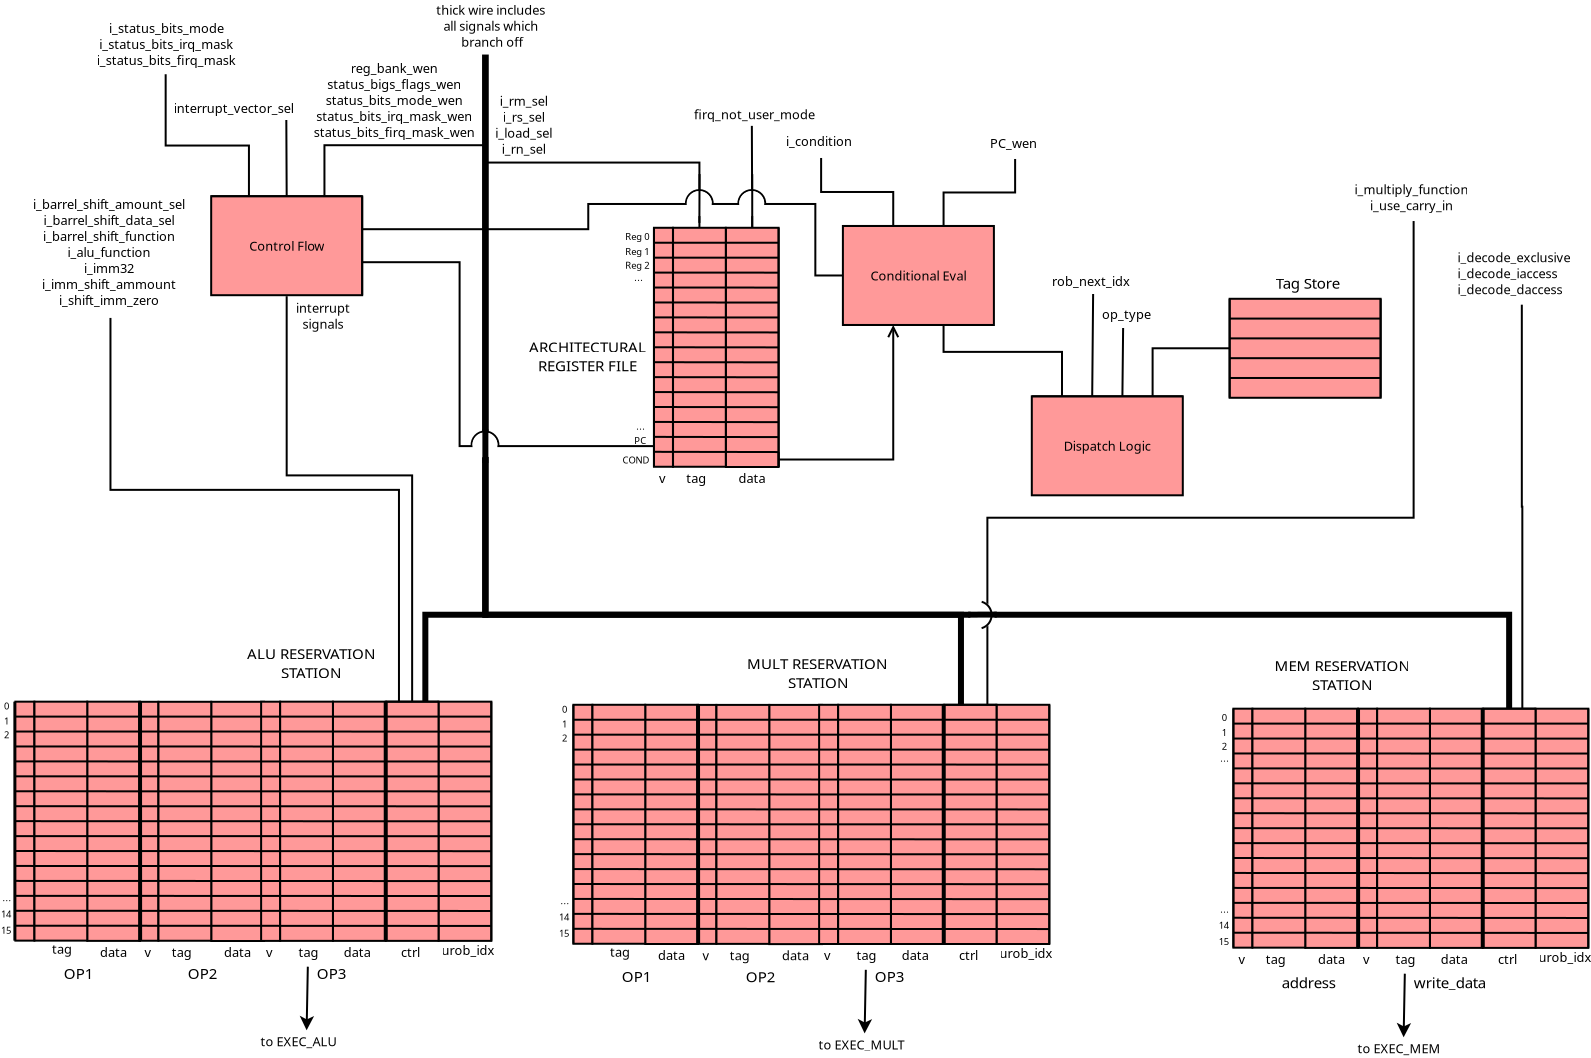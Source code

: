 <?xml version="1.0" encoding="UTF-8"?>
<dia:diagram xmlns:dia="http://www.lysator.liu.se/~alla/dia/">
  <dia:layer name="Background" visible="true" active="true">
    <dia:object type="Standard - Text" version="1" id="O0">
      <dia:attribute name="obj_pos">
        <dia:point val="36.81,18.831"/>
      </dia:attribute>
      <dia:attribute name="obj_bb">
        <dia:rectangle val="36.81,18.236;36.81,18.984"/>
      </dia:attribute>
      <dia:attribute name="text">
        <dia:composite type="text">
          <dia:attribute name="string">
            <dia:string>##</dia:string>
          </dia:attribute>
          <dia:attribute name="font">
            <dia:font family="sans" style="0" name="Helvetica"/>
          </dia:attribute>
          <dia:attribute name="height">
            <dia:real val="0.8"/>
          </dia:attribute>
          <dia:attribute name="pos">
            <dia:point val="36.81,18.831"/>
          </dia:attribute>
          <dia:attribute name="color">
            <dia:color val="#000000"/>
          </dia:attribute>
          <dia:attribute name="alignment">
            <dia:enum val="0"/>
          </dia:attribute>
        </dia:composite>
      </dia:attribute>
      <dia:attribute name="valign">
        <dia:enum val="3"/>
      </dia:attribute>
    </dia:object>
    <dia:object type="Standard - Text" version="1" id="O1">
      <dia:attribute name="obj_pos">
        <dia:point val="46.605,14.767"/>
      </dia:attribute>
      <dia:attribute name="obj_bb">
        <dia:rectangle val="42.898,14.067;50.311,15.888"/>
      </dia:attribute>
      <dia:attribute name="text">
        <dia:composite type="text">
          <dia:attribute name="string">
            <dia:string>#MULT RESERVATION
STATION#</dia:string>
          </dia:attribute>
          <dia:attribute name="font">
            <dia:font family="sans" style="0" name="Helvetica"/>
          </dia:attribute>
          <dia:attribute name="height">
            <dia:real val="0.941"/>
          </dia:attribute>
          <dia:attribute name="pos">
            <dia:point val="46.605,14.767"/>
          </dia:attribute>
          <dia:attribute name="color">
            <dia:color val="#000000"/>
          </dia:attribute>
          <dia:attribute name="alignment">
            <dia:enum val="1"/>
          </dia:attribute>
        </dia:composite>
      </dia:attribute>
      <dia:attribute name="valign">
        <dia:enum val="3"/>
      </dia:attribute>
    </dia:object>
    <dia:group>
      <dia:object type="Standard - Box" version="0" id="O2">
        <dia:attribute name="obj_pos">
          <dia:point val="47.856,-7.4"/>
        </dia:attribute>
        <dia:attribute name="obj_bb">
          <dia:rectangle val="47.806,-7.45;55.456,-2.4"/>
        </dia:attribute>
        <dia:attribute name="elem_corner">
          <dia:point val="47.856,-7.4"/>
        </dia:attribute>
        <dia:attribute name="elem_width">
          <dia:real val="7.55"/>
        </dia:attribute>
        <dia:attribute name="elem_height">
          <dia:real val="4.95"/>
        </dia:attribute>
        <dia:attribute name="border_width">
          <dia:real val="0.1"/>
        </dia:attribute>
        <dia:attribute name="inner_color">
          <dia:color val="#ff9999"/>
        </dia:attribute>
        <dia:attribute name="show_background">
          <dia:boolean val="true"/>
        </dia:attribute>
      </dia:object>
      <dia:object type="Standard - Text" version="1" id="O3">
        <dia:attribute name="obj_pos">
          <dia:point val="51.631,-4.925"/>
        </dia:attribute>
        <dia:attribute name="obj_bb">
          <dia:rectangle val="49.04,-5.299;54.222,-4.551"/>
        </dia:attribute>
        <dia:attribute name="text">
          <dia:composite type="text">
            <dia:attribute name="string">
              <dia:string>#Conditional Eval#</dia:string>
            </dia:attribute>
            <dia:attribute name="font">
              <dia:font family="sans" style="0" name="Helvetica"/>
            </dia:attribute>
            <dia:attribute name="height">
              <dia:real val="0.8"/>
            </dia:attribute>
            <dia:attribute name="pos">
              <dia:point val="51.631,-4.704"/>
            </dia:attribute>
            <dia:attribute name="color">
              <dia:color val="#000000"/>
            </dia:attribute>
            <dia:attribute name="alignment">
              <dia:enum val="1"/>
            </dia:attribute>
          </dia:composite>
        </dia:attribute>
        <dia:attribute name="valign">
          <dia:enum val="2"/>
        </dia:attribute>
        <dia:connections>
          <dia:connection handle="0" to="O2" connection="8"/>
        </dia:connections>
      </dia:object>
    </dia:group>
    <dia:group>
      <dia:object type="Standard - Text" version="1" id="O4">
        <dia:attribute name="obj_pos">
          <dia:point val="59.856,5.6"/>
        </dia:attribute>
        <dia:attribute name="obj_bb">
          <dia:rectangle val="59.856,5.005;59.856,5.753"/>
        </dia:attribute>
        <dia:attribute name="text">
          <dia:composite type="text">
            <dia:attribute name="string">
              <dia:string>##</dia:string>
            </dia:attribute>
            <dia:attribute name="font">
              <dia:font family="sans" style="0" name="Helvetica"/>
            </dia:attribute>
            <dia:attribute name="height">
              <dia:real val="0.8"/>
            </dia:attribute>
            <dia:attribute name="pos">
              <dia:point val="59.856,5.6"/>
            </dia:attribute>
            <dia:attribute name="color">
              <dia:color val="#000000"/>
            </dia:attribute>
            <dia:attribute name="alignment">
              <dia:enum val="0"/>
            </dia:attribute>
          </dia:composite>
        </dia:attribute>
        <dia:attribute name="valign">
          <dia:enum val="3"/>
        </dia:attribute>
      </dia:object>
      <dia:object type="Standard - Box" version="0" id="O5">
        <dia:attribute name="obj_pos">
          <dia:point val="57.301,1.116"/>
        </dia:attribute>
        <dia:attribute name="obj_bb">
          <dia:rectangle val="57.251,1.066;64.901,6.116"/>
        </dia:attribute>
        <dia:attribute name="elem_corner">
          <dia:point val="57.301,1.116"/>
        </dia:attribute>
        <dia:attribute name="elem_width">
          <dia:real val="7.55"/>
        </dia:attribute>
        <dia:attribute name="elem_height">
          <dia:real val="4.95"/>
        </dia:attribute>
        <dia:attribute name="border_width">
          <dia:real val="0.1"/>
        </dia:attribute>
        <dia:attribute name="inner_color">
          <dia:color val="#ff9999"/>
        </dia:attribute>
        <dia:attribute name="show_background">
          <dia:boolean val="true"/>
        </dia:attribute>
      </dia:object>
      <dia:object type="Standard - Text" version="1" id="O6">
        <dia:attribute name="obj_pos">
          <dia:point val="61.076,3.591"/>
        </dia:attribute>
        <dia:attribute name="obj_bb">
          <dia:rectangle val="58.731,3.218;63.421,3.965"/>
        </dia:attribute>
        <dia:attribute name="text">
          <dia:composite type="text">
            <dia:attribute name="string">
              <dia:string>#Dispatch Logic#</dia:string>
            </dia:attribute>
            <dia:attribute name="font">
              <dia:font family="sans" style="0" name="Helvetica"/>
            </dia:attribute>
            <dia:attribute name="height">
              <dia:real val="0.8"/>
            </dia:attribute>
            <dia:attribute name="pos">
              <dia:point val="61.076,3.813"/>
            </dia:attribute>
            <dia:attribute name="color">
              <dia:color val="#000000"/>
            </dia:attribute>
            <dia:attribute name="alignment">
              <dia:enum val="1"/>
            </dia:attribute>
          </dia:composite>
        </dia:attribute>
        <dia:attribute name="valign">
          <dia:enum val="2"/>
        </dia:attribute>
        <dia:connections>
          <dia:connection handle="0" to="O5" connection="8"/>
        </dia:connections>
      </dia:object>
    </dia:group>
    <dia:object type="Standard - Line" version="0" id="O7">
      <dia:attribute name="obj_pos">
        <dia:point val="57.301,1.116"/>
      </dia:attribute>
      <dia:attribute name="obj_bb">
        <dia:rectangle val="57.251,1.066;64.901,1.166"/>
      </dia:attribute>
      <dia:attribute name="conn_endpoints">
        <dia:point val="57.301,1.116"/>
        <dia:point val="64.851,1.116"/>
      </dia:attribute>
      <dia:attribute name="numcp">
        <dia:int val="4"/>
      </dia:attribute>
      <dia:connections>
        <dia:connection handle="0" to="O5" connection="0"/>
        <dia:connection handle="1" to="O5" connection="2"/>
      </dia:connections>
    </dia:object>
    <dia:object type="Standard - ZigZagLine" version="1" id="O8">
      <dia:attribute name="obj_pos">
        <dia:point val="52.889,-2.45"/>
      </dia:attribute>
      <dia:attribute name="obj_bb">
        <dia:rectangle val="52.84,-2.5;58.861,1.166"/>
      </dia:attribute>
      <dia:attribute name="orth_points">
        <dia:point val="52.889,-2.45"/>
        <dia:point val="52.889,-1.105"/>
        <dia:point val="58.811,-1.105"/>
        <dia:point val="58.811,1.116"/>
      </dia:attribute>
      <dia:attribute name="orth_orient">
        <dia:enum val="1"/>
        <dia:enum val="0"/>
        <dia:enum val="1"/>
      </dia:attribute>
      <dia:attribute name="autorouting">
        <dia:boolean val="false"/>
      </dia:attribute>
      <dia:connections>
        <dia:connection handle="0" to="O11" connection="1"/>
        <dia:connection handle="1" to="O7" connection="0"/>
      </dia:connections>
    </dia:object>
    <dia:object type="Standard - Line" version="0" id="O9">
      <dia:attribute name="obj_pos">
        <dia:point val="47.856,-7.4"/>
      </dia:attribute>
      <dia:attribute name="obj_bb">
        <dia:rectangle val="47.806,-7.45;55.456,-7.35"/>
      </dia:attribute>
      <dia:attribute name="conn_endpoints">
        <dia:point val="47.856,-7.4"/>
        <dia:point val="55.406,-7.4"/>
      </dia:attribute>
      <dia:attribute name="numcp">
        <dia:int val="2"/>
      </dia:attribute>
      <dia:connections>
        <dia:connection handle="0" to="O2" connection="0"/>
        <dia:connection handle="1" to="O2" connection="2"/>
      </dia:connections>
    </dia:object>
    <dia:object type="Standard - ZigZagLine" version="1" id="O10">
      <dia:attribute name="obj_pos">
        <dia:point val="44.642,4.277"/>
      </dia:attribute>
      <dia:attribute name="obj_bb">
        <dia:rectangle val="44.592,-2.562;50.704,4.327"/>
      </dia:attribute>
      <dia:attribute name="orth_points">
        <dia:point val="44.642,4.277"/>
        <dia:point val="50.373,4.277"/>
        <dia:point val="50.373,-2.45"/>
      </dia:attribute>
      <dia:attribute name="orth_orient">
        <dia:enum val="0"/>
        <dia:enum val="1"/>
      </dia:attribute>
      <dia:attribute name="autorouting">
        <dia:boolean val="false"/>
      </dia:attribute>
      <dia:attribute name="end_arrow">
        <dia:enum val="1"/>
      </dia:attribute>
      <dia:attribute name="end_arrow_length">
        <dia:real val="0.5"/>
      </dia:attribute>
      <dia:attribute name="end_arrow_width">
        <dia:real val="0.5"/>
      </dia:attribute>
      <dia:connections>
        <dia:connection handle="0" to="O46" connection="0"/>
        <dia:connection handle="1" to="O11" connection="0"/>
      </dia:connections>
    </dia:object>
    <dia:object type="Standard - Line" version="0" id="O11">
      <dia:attribute name="obj_pos">
        <dia:point val="47.856,-2.45"/>
      </dia:attribute>
      <dia:attribute name="obj_bb">
        <dia:rectangle val="47.806,-2.5;55.456,-2.4"/>
      </dia:attribute>
      <dia:attribute name="conn_endpoints">
        <dia:point val="47.856,-2.45"/>
        <dia:point val="55.406,-2.45"/>
      </dia:attribute>
      <dia:attribute name="numcp">
        <dia:int val="2"/>
      </dia:attribute>
      <dia:connections>
        <dia:connection handle="0" to="O2" connection="5"/>
        <dia:connection handle="1" to="O2" connection="7"/>
      </dia:connections>
    </dia:object>
    <dia:object type="Standard - ZigZagLine" version="1" id="O12">
      <dia:attribute name="obj_pos">
        <dia:point val="46.767,-10.8"/>
      </dia:attribute>
      <dia:attribute name="obj_bb">
        <dia:rectangle val="46.717,-10.85;50.423,-7.35"/>
      </dia:attribute>
      <dia:attribute name="orth_points">
        <dia:point val="46.767,-10.8"/>
        <dia:point val="46.767,-9.1"/>
        <dia:point val="50.373,-9.1"/>
        <dia:point val="50.373,-7.4"/>
      </dia:attribute>
      <dia:attribute name="orth_orient">
        <dia:enum val="1"/>
        <dia:enum val="0"/>
        <dia:enum val="1"/>
      </dia:attribute>
      <dia:attribute name="autorouting">
        <dia:boolean val="true"/>
      </dia:attribute>
      <dia:connections>
        <dia:connection handle="1" to="O9" connection="0"/>
      </dia:connections>
    </dia:object>
    <dia:object type="Standard - ZigZagLine" version="1" id="O13">
      <dia:attribute name="obj_pos">
        <dia:point val="52.889,-7.4"/>
      </dia:attribute>
      <dia:attribute name="obj_bb">
        <dia:rectangle val="52.839,-10.8;56.517,-7.35"/>
      </dia:attribute>
      <dia:attribute name="orth_points">
        <dia:point val="52.889,-7.4"/>
        <dia:point val="52.889,-9.075"/>
        <dia:point val="56.467,-9.075"/>
        <dia:point val="56.467,-10.75"/>
      </dia:attribute>
      <dia:attribute name="orth_orient">
        <dia:enum val="1"/>
        <dia:enum val="0"/>
        <dia:enum val="1"/>
      </dia:attribute>
      <dia:attribute name="autorouting">
        <dia:boolean val="true"/>
      </dia:attribute>
      <dia:connections>
        <dia:connection handle="0" to="O9" connection="1"/>
      </dia:connections>
    </dia:object>
    <dia:object type="Standard - Text" version="1" id="O14">
      <dia:attribute name="obj_pos">
        <dia:point val="45.017,-11.4"/>
      </dia:attribute>
      <dia:attribute name="obj_bb">
        <dia:rectangle val="45.017,-11.995;48.475,-11.248"/>
      </dia:attribute>
      <dia:attribute name="text">
        <dia:composite type="text">
          <dia:attribute name="string">
            <dia:string>#i_condition#</dia:string>
          </dia:attribute>
          <dia:attribute name="font">
            <dia:font family="sans" style="0" name="Helvetica"/>
          </dia:attribute>
          <dia:attribute name="height">
            <dia:real val="0.8"/>
          </dia:attribute>
          <dia:attribute name="pos">
            <dia:point val="45.017,-11.4"/>
          </dia:attribute>
          <dia:attribute name="color">
            <dia:color val="#000000"/>
          </dia:attribute>
          <dia:attribute name="alignment">
            <dia:enum val="0"/>
          </dia:attribute>
        </dia:composite>
      </dia:attribute>
      <dia:attribute name="valign">
        <dia:enum val="3"/>
      </dia:attribute>
    </dia:object>
    <dia:object type="Standard - Text" version="1" id="O15">
      <dia:attribute name="obj_pos">
        <dia:point val="55.217,-11.3"/>
      </dia:attribute>
      <dia:attribute name="obj_bb">
        <dia:rectangle val="55.217,-11.895;57.692,-11.148"/>
      </dia:attribute>
      <dia:attribute name="text">
        <dia:composite type="text">
          <dia:attribute name="string">
            <dia:string>#PC_wen#</dia:string>
          </dia:attribute>
          <dia:attribute name="font">
            <dia:font family="sans" style="0" name="Helvetica"/>
          </dia:attribute>
          <dia:attribute name="height">
            <dia:real val="0.8"/>
          </dia:attribute>
          <dia:attribute name="pos">
            <dia:point val="55.217,-11.3"/>
          </dia:attribute>
          <dia:attribute name="color">
            <dia:color val="#000000"/>
          </dia:attribute>
          <dia:attribute name="alignment">
            <dia:enum val="0"/>
          </dia:attribute>
        </dia:composite>
      </dia:attribute>
      <dia:attribute name="valign">
        <dia:enum val="3"/>
      </dia:attribute>
    </dia:object>
    <dia:object type="Standard - Text" version="1" id="O16">
      <dia:attribute name="obj_pos">
        <dia:point val="40.029,5.456"/>
      </dia:attribute>
      <dia:attribute name="obj_bb">
        <dia:rectangle val="40.029,4.861;41.079,5.608"/>
      </dia:attribute>
      <dia:attribute name="text">
        <dia:composite type="text">
          <dia:attribute name="string">
            <dia:string>#tag#</dia:string>
          </dia:attribute>
          <dia:attribute name="font">
            <dia:font family="sans" style="0" name="Helvetica"/>
          </dia:attribute>
          <dia:attribute name="height">
            <dia:real val="0.8"/>
          </dia:attribute>
          <dia:attribute name="pos">
            <dia:point val="40.029,5.456"/>
          </dia:attribute>
          <dia:attribute name="color">
            <dia:color val="#000000"/>
          </dia:attribute>
          <dia:attribute name="alignment">
            <dia:enum val="0"/>
          </dia:attribute>
        </dia:composite>
      </dia:attribute>
      <dia:attribute name="valign">
        <dia:enum val="3"/>
      </dia:attribute>
    </dia:object>
    <dia:object type="Standard - Text" version="1" id="O17">
      <dia:attribute name="obj_pos">
        <dia:point val="38.661,5.456"/>
      </dia:attribute>
      <dia:attribute name="obj_bb">
        <dia:rectangle val="38.661,4.861;39.041,5.608"/>
      </dia:attribute>
      <dia:attribute name="text">
        <dia:composite type="text">
          <dia:attribute name="string">
            <dia:string>#v#</dia:string>
          </dia:attribute>
          <dia:attribute name="font">
            <dia:font family="sans" style="0" name="Helvetica"/>
          </dia:attribute>
          <dia:attribute name="height">
            <dia:real val="0.8"/>
          </dia:attribute>
          <dia:attribute name="pos">
            <dia:point val="38.661,5.456"/>
          </dia:attribute>
          <dia:attribute name="color">
            <dia:color val="#000000"/>
          </dia:attribute>
          <dia:attribute name="alignment">
            <dia:enum val="0"/>
          </dia:attribute>
        </dia:composite>
      </dia:attribute>
      <dia:attribute name="valign">
        <dia:enum val="3"/>
      </dia:attribute>
    </dia:object>
    <dia:object type="Standard - Text" version="1" id="O18">
      <dia:attribute name="obj_pos">
        <dia:point val="42.637,5.456"/>
      </dia:attribute>
      <dia:attribute name="obj_bb">
        <dia:rectangle val="42.637,4.861;44.08,5.608"/>
      </dia:attribute>
      <dia:attribute name="text">
        <dia:composite type="text">
          <dia:attribute name="string">
            <dia:string>#data#</dia:string>
          </dia:attribute>
          <dia:attribute name="font">
            <dia:font family="sans" style="0" name="Helvetica"/>
          </dia:attribute>
          <dia:attribute name="height">
            <dia:real val="0.8"/>
          </dia:attribute>
          <dia:attribute name="pos">
            <dia:point val="42.637,5.456"/>
          </dia:attribute>
          <dia:attribute name="color">
            <dia:color val="#000000"/>
          </dia:attribute>
          <dia:attribute name="alignment">
            <dia:enum val="0"/>
          </dia:attribute>
        </dia:composite>
      </dia:attribute>
      <dia:attribute name="valign">
        <dia:enum val="3"/>
      </dia:attribute>
    </dia:object>
    <dia:object type="Standard - Box" version="0" id="O19">
      <dia:attribute name="obj_pos">
        <dia:point val="38.409,-7.31"/>
      </dia:attribute>
      <dia:attribute name="obj_bb">
        <dia:rectangle val="38.359,-7.36;39.408,4.689"/>
      </dia:attribute>
      <dia:attribute name="elem_corner">
        <dia:point val="38.409,-7.31"/>
      </dia:attribute>
      <dia:attribute name="elem_width">
        <dia:real val="0.949"/>
      </dia:attribute>
      <dia:attribute name="elem_height">
        <dia:real val="11.949"/>
      </dia:attribute>
      <dia:attribute name="border_width">
        <dia:real val="0.1"/>
      </dia:attribute>
      <dia:attribute name="inner_color">
        <dia:color val="#ff9999"/>
      </dia:attribute>
      <dia:attribute name="show_background">
        <dia:boolean val="true"/>
      </dia:attribute>
    </dia:object>
    <dia:object type="Standard - Box" version="0" id="O20">
      <dia:attribute name="obj_pos">
        <dia:point val="42.004,-7.31"/>
      </dia:attribute>
      <dia:attribute name="obj_bb">
        <dia:rectangle val="41.953,-7.36;44.691,4.701"/>
      </dia:attribute>
      <dia:attribute name="elem_corner">
        <dia:point val="42.004,-7.31"/>
      </dia:attribute>
      <dia:attribute name="elem_width">
        <dia:real val="2.638"/>
      </dia:attribute>
      <dia:attribute name="elem_height">
        <dia:real val="11.961"/>
      </dia:attribute>
      <dia:attribute name="border_width">
        <dia:real val="0.1"/>
      </dia:attribute>
      <dia:attribute name="inner_color">
        <dia:color val="#ff9999"/>
      </dia:attribute>
      <dia:attribute name="show_background">
        <dia:boolean val="true"/>
      </dia:attribute>
    </dia:object>
    <dia:object type="Standard - Box" version="0" id="O21">
      <dia:attribute name="obj_pos">
        <dia:point val="39.363,-7.31"/>
      </dia:attribute>
      <dia:attribute name="obj_bb">
        <dia:rectangle val="39.313,-7.36;42.051,4.689"/>
      </dia:attribute>
      <dia:attribute name="elem_corner">
        <dia:point val="39.363,-7.31"/>
      </dia:attribute>
      <dia:attribute name="elem_width">
        <dia:real val="2.638"/>
      </dia:attribute>
      <dia:attribute name="elem_height">
        <dia:real val="11.949"/>
      </dia:attribute>
      <dia:attribute name="border_width">
        <dia:real val="0.1"/>
      </dia:attribute>
      <dia:attribute name="inner_color">
        <dia:color val="#ff9999"/>
      </dia:attribute>
      <dia:attribute name="show_background">
        <dia:boolean val="true"/>
      </dia:attribute>
    </dia:object>
    <dia:object type="Standard - Line" version="0" id="O22">
      <dia:attribute name="obj_pos">
        <dia:point val="38.409,-7.31"/>
      </dia:attribute>
      <dia:attribute name="obj_bb">
        <dia:rectangle val="38.359,-7.36;38.459,4.689"/>
      </dia:attribute>
      <dia:attribute name="conn_endpoints">
        <dia:point val="38.409,-7.31"/>
        <dia:point val="38.409,4.639"/>
      </dia:attribute>
      <dia:attribute name="numcp">
        <dia:int val="15"/>
      </dia:attribute>
      <dia:connections>
        <dia:connection handle="0" to="O19" connection="0"/>
        <dia:connection handle="1" to="O19" connection="5"/>
      </dia:connections>
    </dia:object>
    <dia:object type="Standard - Line" version="0" id="O23">
      <dia:attribute name="obj_pos">
        <dia:point val="44.642,-7.31"/>
      </dia:attribute>
      <dia:attribute name="obj_bb">
        <dia:rectangle val="44.592,-7.36;44.691,4.701"/>
      </dia:attribute>
      <dia:attribute name="conn_endpoints">
        <dia:point val="44.642,-7.31"/>
        <dia:point val="44.642,4.651"/>
      </dia:attribute>
      <dia:attribute name="numcp">
        <dia:int val="15"/>
      </dia:attribute>
      <dia:connections>
        <dia:connection handle="0" to="O20" connection="2"/>
        <dia:connection handle="1" to="O20" connection="7"/>
      </dia:connections>
    </dia:object>
    <dia:object type="Standard - Line" version="0" id="O24">
      <dia:attribute name="obj_pos">
        <dia:point val="38.409,-6.563"/>
      </dia:attribute>
      <dia:attribute name="obj_bb">
        <dia:rectangle val="38.359,-6.613;44.691,-6.512"/>
      </dia:attribute>
      <dia:attribute name="conn_endpoints">
        <dia:point val="38.409,-6.563"/>
        <dia:point val="44.642,-6.562"/>
      </dia:attribute>
      <dia:attribute name="numcp">
        <dia:int val="1"/>
      </dia:attribute>
      <dia:connections>
        <dia:connection handle="0" to="O22" connection="0"/>
        <dia:connection handle="1" to="O23" connection="0"/>
      </dia:connections>
    </dia:object>
    <dia:object type="Standard - Line" version="0" id="O25">
      <dia:attribute name="obj_pos">
        <dia:point val="38.409,-5.816"/>
      </dia:attribute>
      <dia:attribute name="obj_bb">
        <dia:rectangle val="38.359,-5.866;44.691,-5.765"/>
      </dia:attribute>
      <dia:attribute name="conn_endpoints">
        <dia:point val="38.409,-5.816"/>
        <dia:point val="44.642,-5.815"/>
      </dia:attribute>
      <dia:attribute name="numcp">
        <dia:int val="1"/>
      </dia:attribute>
      <dia:connections>
        <dia:connection handle="0" to="O22" connection="1"/>
        <dia:connection handle="1" to="O23" connection="1"/>
      </dia:connections>
    </dia:object>
    <dia:object type="Standard - Line" version="0" id="O26">
      <dia:attribute name="obj_pos">
        <dia:point val="38.409,-5.07"/>
      </dia:attribute>
      <dia:attribute name="obj_bb">
        <dia:rectangle val="38.359,-5.12;44.691,-5.017"/>
      </dia:attribute>
      <dia:attribute name="conn_endpoints">
        <dia:point val="38.409,-5.07"/>
        <dia:point val="44.642,-5.067"/>
      </dia:attribute>
      <dia:attribute name="numcp">
        <dia:int val="1"/>
      </dia:attribute>
      <dia:connections>
        <dia:connection handle="0" to="O22" connection="2"/>
        <dia:connection handle="1" to="O23" connection="2"/>
      </dia:connections>
    </dia:object>
    <dia:object type="Standard - Line" version="0" id="O27">
      <dia:attribute name="obj_pos">
        <dia:point val="38.409,-4.323"/>
      </dia:attribute>
      <dia:attribute name="obj_bb">
        <dia:rectangle val="38.359,-4.373;44.691,-4.27"/>
      </dia:attribute>
      <dia:attribute name="conn_endpoints">
        <dia:point val="38.409,-4.323"/>
        <dia:point val="44.642,-4.32"/>
      </dia:attribute>
      <dia:attribute name="numcp">
        <dia:int val="1"/>
      </dia:attribute>
      <dia:connections>
        <dia:connection handle="0" to="O22" connection="3"/>
        <dia:connection handle="1" to="O23" connection="3"/>
      </dia:connections>
    </dia:object>
    <dia:object type="Standard - Line" version="0" id="O28">
      <dia:attribute name="obj_pos">
        <dia:point val="38.409,-3.576"/>
      </dia:attribute>
      <dia:attribute name="obj_bb">
        <dia:rectangle val="38.359,-3.626;44.691,-3.522"/>
      </dia:attribute>
      <dia:attribute name="conn_endpoints">
        <dia:point val="38.409,-3.576"/>
        <dia:point val="44.642,-3.572"/>
      </dia:attribute>
      <dia:attribute name="numcp">
        <dia:int val="1"/>
      </dia:attribute>
      <dia:connections>
        <dia:connection handle="0" to="O22" connection="4"/>
        <dia:connection handle="1" to="O23" connection="4"/>
      </dia:connections>
    </dia:object>
    <dia:object type="Standard - Line" version="0" id="O29">
      <dia:attribute name="obj_pos">
        <dia:point val="38.409,-2.829"/>
      </dia:attribute>
      <dia:attribute name="obj_bb">
        <dia:rectangle val="38.359,-2.879;44.691,-2.775"/>
      </dia:attribute>
      <dia:attribute name="conn_endpoints">
        <dia:point val="38.409,-2.829"/>
        <dia:point val="44.642,-2.825"/>
      </dia:attribute>
      <dia:attribute name="numcp">
        <dia:int val="1"/>
      </dia:attribute>
      <dia:connections>
        <dia:connection handle="0" to="O22" connection="5"/>
        <dia:connection handle="1" to="O23" connection="5"/>
      </dia:connections>
    </dia:object>
    <dia:object type="Standard - Line" version="0" id="O30">
      <dia:attribute name="obj_pos">
        <dia:point val="38.409,-2.082"/>
      </dia:attribute>
      <dia:attribute name="obj_bb">
        <dia:rectangle val="38.359,-2.132;44.691,-2.027"/>
      </dia:attribute>
      <dia:attribute name="conn_endpoints">
        <dia:point val="38.409,-2.082"/>
        <dia:point val="44.642,-2.077"/>
      </dia:attribute>
      <dia:attribute name="numcp">
        <dia:int val="1"/>
      </dia:attribute>
      <dia:connections>
        <dia:connection handle="0" to="O22" connection="6"/>
        <dia:connection handle="1" to="O23" connection="6"/>
      </dia:connections>
    </dia:object>
    <dia:object type="Standard - Line" version="0" id="O31">
      <dia:attribute name="obj_pos">
        <dia:point val="38.409,-1.336"/>
      </dia:attribute>
      <dia:attribute name="obj_bb">
        <dia:rectangle val="38.359,-1.386;44.691,-1.28"/>
      </dia:attribute>
      <dia:attribute name="conn_endpoints">
        <dia:point val="38.409,-1.336"/>
        <dia:point val="44.642,-1.33"/>
      </dia:attribute>
      <dia:attribute name="numcp">
        <dia:int val="1"/>
      </dia:attribute>
      <dia:connections>
        <dia:connection handle="0" to="O19" connection="3"/>
        <dia:connection handle="1" to="O20" connection="4"/>
      </dia:connections>
    </dia:object>
    <dia:object type="Standard - Line" version="0" id="O32">
      <dia:attribute name="obj_pos">
        <dia:point val="38.409,-0.589"/>
      </dia:attribute>
      <dia:attribute name="obj_bb">
        <dia:rectangle val="38.359,-0.639;44.692,-0.532"/>
      </dia:attribute>
      <dia:attribute name="conn_endpoints">
        <dia:point val="38.409,-0.589"/>
        <dia:point val="44.642,-0.582"/>
      </dia:attribute>
      <dia:attribute name="numcp">
        <dia:int val="1"/>
      </dia:attribute>
      <dia:connections>
        <dia:connection handle="0" to="O22" connection="8"/>
        <dia:connection handle="1" to="O23" connection="8"/>
      </dia:connections>
    </dia:object>
    <dia:object type="Standard - Line" version="0" id="O33">
      <dia:attribute name="obj_pos">
        <dia:point val="38.409,0.158"/>
      </dia:attribute>
      <dia:attribute name="obj_bb">
        <dia:rectangle val="38.359,0.108;44.692,0.215"/>
      </dia:attribute>
      <dia:attribute name="conn_endpoints">
        <dia:point val="38.409,0.158"/>
        <dia:point val="44.642,0.165"/>
      </dia:attribute>
      <dia:attribute name="numcp">
        <dia:int val="1"/>
      </dia:attribute>
      <dia:connections>
        <dia:connection handle="0" to="O22" connection="9"/>
        <dia:connection handle="1" to="O23" connection="9"/>
      </dia:connections>
    </dia:object>
    <dia:object type="Standard - Line" version="0" id="O34">
      <dia:attribute name="obj_pos">
        <dia:point val="38.409,0.905"/>
      </dia:attribute>
      <dia:attribute name="obj_bb">
        <dia:rectangle val="38.359,0.855;44.692,0.963"/>
      </dia:attribute>
      <dia:attribute name="conn_endpoints">
        <dia:point val="38.409,0.905"/>
        <dia:point val="44.642,0.913"/>
      </dia:attribute>
      <dia:attribute name="numcp">
        <dia:int val="1"/>
      </dia:attribute>
      <dia:connections>
        <dia:connection handle="0" to="O22" connection="10"/>
        <dia:connection handle="1" to="O23" connection="10"/>
      </dia:connections>
    </dia:object>
    <dia:object type="Standard - Line" version="0" id="O35">
      <dia:attribute name="obj_pos">
        <dia:point val="38.409,1.651"/>
      </dia:attribute>
      <dia:attribute name="obj_bb">
        <dia:rectangle val="38.359,1.601;44.692,1.711"/>
      </dia:attribute>
      <dia:attribute name="conn_endpoints">
        <dia:point val="38.409,1.651"/>
        <dia:point val="44.642,1.66"/>
      </dia:attribute>
      <dia:attribute name="numcp">
        <dia:int val="1"/>
      </dia:attribute>
      <dia:connections>
        <dia:connection handle="0" to="O22" connection="11"/>
        <dia:connection handle="1" to="O23" connection="11"/>
      </dia:connections>
    </dia:object>
    <dia:object type="Standard - Line" version="0" id="O36">
      <dia:attribute name="obj_pos">
        <dia:point val="38.409,2.398"/>
      </dia:attribute>
      <dia:attribute name="obj_bb">
        <dia:rectangle val="38.359,2.348;44.692,2.458"/>
      </dia:attribute>
      <dia:attribute name="conn_endpoints">
        <dia:point val="38.409,2.398"/>
        <dia:point val="44.642,2.408"/>
      </dia:attribute>
      <dia:attribute name="numcp">
        <dia:int val="1"/>
      </dia:attribute>
      <dia:connections>
        <dia:connection handle="0" to="O22" connection="12"/>
        <dia:connection handle="1" to="O23" connection="12"/>
      </dia:connections>
    </dia:object>
    <dia:object type="Standard - Line" version="0" id="O37">
      <dia:attribute name="obj_pos">
        <dia:point val="38.409,3.145"/>
      </dia:attribute>
      <dia:attribute name="obj_bb">
        <dia:rectangle val="38.359,3.095;44.692,3.206"/>
      </dia:attribute>
      <dia:attribute name="conn_endpoints">
        <dia:point val="38.409,3.145"/>
        <dia:point val="44.642,3.156"/>
      </dia:attribute>
      <dia:attribute name="numcp">
        <dia:int val="1"/>
      </dia:attribute>
      <dia:connections>
        <dia:connection handle="0" to="O22" connection="13"/>
        <dia:connection handle="1" to="O23" connection="13"/>
      </dia:connections>
    </dia:object>
    <dia:object type="Standard - Line" version="0" id="O38">
      <dia:attribute name="obj_pos">
        <dia:point val="38.409,3.892"/>
      </dia:attribute>
      <dia:attribute name="obj_bb">
        <dia:rectangle val="38.359,3.842;44.692,3.953"/>
      </dia:attribute>
      <dia:attribute name="conn_endpoints">
        <dia:point val="38.409,3.892"/>
        <dia:point val="44.642,3.903"/>
      </dia:attribute>
      <dia:attribute name="numcp">
        <dia:int val="1"/>
      </dia:attribute>
      <dia:connections>
        <dia:connection handle="0" to="O22" connection="14"/>
        <dia:connection handle="1" to="O23" connection="14"/>
      </dia:connections>
    </dia:object>
    <dia:object type="Standard - Text" version="1" id="O39">
      <dia:attribute name="obj_pos">
        <dia:point val="36.979,-6.696"/>
      </dia:attribute>
      <dia:attribute name="obj_bb">
        <dia:rectangle val="36.979,-7.133;38.326,-6.583"/>
      </dia:attribute>
      <dia:attribute name="text">
        <dia:composite type="text">
          <dia:attribute name="string">
            <dia:string>#Reg 0#</dia:string>
          </dia:attribute>
          <dia:attribute name="font">
            <dia:font family="sans" style="0" name="Helvetica"/>
          </dia:attribute>
          <dia:attribute name="height">
            <dia:real val="0.588"/>
          </dia:attribute>
          <dia:attribute name="pos">
            <dia:point val="36.979,-6.696"/>
          </dia:attribute>
          <dia:attribute name="color">
            <dia:color val="#000000"/>
          </dia:attribute>
          <dia:attribute name="alignment">
            <dia:enum val="0"/>
          </dia:attribute>
        </dia:composite>
      </dia:attribute>
      <dia:attribute name="valign">
        <dia:enum val="3"/>
      </dia:attribute>
    </dia:object>
    <dia:object type="Standard - Text" version="1" id="O40">
      <dia:attribute name="obj_pos">
        <dia:point val="36.979,-5.949"/>
      </dia:attribute>
      <dia:attribute name="obj_bb">
        <dia:rectangle val="36.979,-6.386;38.326,-5.836"/>
      </dia:attribute>
      <dia:attribute name="text">
        <dia:composite type="text">
          <dia:attribute name="string">
            <dia:string>#Reg 1#</dia:string>
          </dia:attribute>
          <dia:attribute name="font">
            <dia:font family="sans" style="0" name="Helvetica"/>
          </dia:attribute>
          <dia:attribute name="height">
            <dia:real val="0.588"/>
          </dia:attribute>
          <dia:attribute name="pos">
            <dia:point val="36.979,-5.949"/>
          </dia:attribute>
          <dia:attribute name="color">
            <dia:color val="#000000"/>
          </dia:attribute>
          <dia:attribute name="alignment">
            <dia:enum val="0"/>
          </dia:attribute>
        </dia:composite>
      </dia:attribute>
      <dia:attribute name="valign">
        <dia:enum val="3"/>
      </dia:attribute>
    </dia:object>
    <dia:object type="Standard - Text" version="1" id="O41">
      <dia:attribute name="obj_pos">
        <dia:point val="36.979,-5.257"/>
      </dia:attribute>
      <dia:attribute name="obj_bb">
        <dia:rectangle val="36.979,-5.694;38.326,-5.144"/>
      </dia:attribute>
      <dia:attribute name="text">
        <dia:composite type="text">
          <dia:attribute name="string">
            <dia:string>#Reg 2#</dia:string>
          </dia:attribute>
          <dia:attribute name="font">
            <dia:font family="sans" style="0" name="Helvetica"/>
          </dia:attribute>
          <dia:attribute name="height">
            <dia:real val="0.588"/>
          </dia:attribute>
          <dia:attribute name="pos">
            <dia:point val="36.979,-5.257"/>
          </dia:attribute>
          <dia:attribute name="color">
            <dia:color val="#000000"/>
          </dia:attribute>
          <dia:attribute name="alignment">
            <dia:enum val="0"/>
          </dia:attribute>
        </dia:composite>
      </dia:attribute>
      <dia:attribute name="valign">
        <dia:enum val="3"/>
      </dia:attribute>
    </dia:object>
    <dia:object type="Standard - Text" version="1" id="O42">
      <dia:attribute name="obj_pos">
        <dia:point val="37.419,3.495"/>
      </dia:attribute>
      <dia:attribute name="obj_bb">
        <dia:rectangle val="37.419,3.057;38.032,3.607"/>
      </dia:attribute>
      <dia:attribute name="text">
        <dia:composite type="text">
          <dia:attribute name="string">
            <dia:string>#PC#</dia:string>
          </dia:attribute>
          <dia:attribute name="font">
            <dia:font family="sans" style="0" name="Helvetica"/>
          </dia:attribute>
          <dia:attribute name="height">
            <dia:real val="0.588"/>
          </dia:attribute>
          <dia:attribute name="pos">
            <dia:point val="37.419,3.495"/>
          </dia:attribute>
          <dia:attribute name="color">
            <dia:color val="#000000"/>
          </dia:attribute>
          <dia:attribute name="alignment">
            <dia:enum val="0"/>
          </dia:attribute>
        </dia:composite>
      </dia:attribute>
      <dia:attribute name="valign">
        <dia:enum val="3"/>
      </dia:attribute>
    </dia:object>
    <dia:object type="Standard - Text" version="1" id="O43">
      <dia:attribute name="obj_pos">
        <dia:point val="37.527,2.789"/>
      </dia:attribute>
      <dia:attribute name="obj_bb">
        <dia:rectangle val="37.527,2.352;37.977,2.902"/>
      </dia:attribute>
      <dia:attribute name="text">
        <dia:composite type="text">
          <dia:attribute name="string">
            <dia:string>#...#</dia:string>
          </dia:attribute>
          <dia:attribute name="font">
            <dia:font family="sans" style="0" name="Helvetica"/>
          </dia:attribute>
          <dia:attribute name="height">
            <dia:real val="0.588"/>
          </dia:attribute>
          <dia:attribute name="pos">
            <dia:point val="37.527,2.789"/>
          </dia:attribute>
          <dia:attribute name="color">
            <dia:color val="#000000"/>
          </dia:attribute>
          <dia:attribute name="alignment">
            <dia:enum val="0"/>
          </dia:attribute>
        </dia:composite>
      </dia:attribute>
      <dia:attribute name="valign">
        <dia:enum val="3"/>
      </dia:attribute>
    </dia:object>
    <dia:object type="Standard - Text" version="1" id="O44">
      <dia:attribute name="obj_pos">
        <dia:point val="37.427,-4.651"/>
      </dia:attribute>
      <dia:attribute name="obj_bb">
        <dia:rectangle val="37.427,-5.089;37.877,-4.539"/>
      </dia:attribute>
      <dia:attribute name="text">
        <dia:composite type="text">
          <dia:attribute name="string">
            <dia:string>#...#</dia:string>
          </dia:attribute>
          <dia:attribute name="font">
            <dia:font family="sans" style="0" name="Helvetica"/>
          </dia:attribute>
          <dia:attribute name="height">
            <dia:real val="0.588"/>
          </dia:attribute>
          <dia:attribute name="pos">
            <dia:point val="37.427,-4.651"/>
          </dia:attribute>
          <dia:attribute name="color">
            <dia:color val="#000000"/>
          </dia:attribute>
          <dia:attribute name="alignment">
            <dia:enum val="0"/>
          </dia:attribute>
        </dia:composite>
      </dia:attribute>
      <dia:attribute name="valign">
        <dia:enum val="3"/>
      </dia:attribute>
    </dia:object>
    <dia:object type="Standard - Text" version="1" id="O45">
      <dia:attribute name="obj_pos">
        <dia:point val="35.084,-1.078"/>
      </dia:attribute>
      <dia:attribute name="obj_bb">
        <dia:rectangle val="31.979,-1.778;38.189,0.044"/>
      </dia:attribute>
      <dia:attribute name="text">
        <dia:composite type="text">
          <dia:attribute name="string">
            <dia:string>#ARCHITECTURAL
REGISTER FILE#</dia:string>
          </dia:attribute>
          <dia:attribute name="font">
            <dia:font family="sans" style="0" name="Helvetica"/>
          </dia:attribute>
          <dia:attribute name="height">
            <dia:real val="0.941"/>
          </dia:attribute>
          <dia:attribute name="pos">
            <dia:point val="35.084,-1.078"/>
          </dia:attribute>
          <dia:attribute name="color">
            <dia:color val="#000000"/>
          </dia:attribute>
          <dia:attribute name="alignment">
            <dia:enum val="1"/>
          </dia:attribute>
        </dia:composite>
      </dia:attribute>
      <dia:attribute name="valign">
        <dia:enum val="3"/>
      </dia:attribute>
    </dia:object>
    <dia:object type="Standard - Line" version="0" id="O46">
      <dia:attribute name="obj_pos">
        <dia:point val="44.642,3.903"/>
      </dia:attribute>
      <dia:attribute name="obj_bb">
        <dia:rectangle val="44.592,3.853;44.691,4.701"/>
      </dia:attribute>
      <dia:attribute name="conn_endpoints">
        <dia:point val="44.642,3.903"/>
        <dia:point val="44.642,4.651"/>
      </dia:attribute>
      <dia:attribute name="numcp">
        <dia:int val="1"/>
      </dia:attribute>
      <dia:connections>
        <dia:connection handle="0" to="O23" connection="14"/>
        <dia:connection handle="1" to="O20" connection="7"/>
      </dia:connections>
    </dia:object>
    <dia:object type="Standard - Text" version="1" id="O47">
      <dia:attribute name="obj_pos">
        <dia:point val="36.842,4.478"/>
      </dia:attribute>
      <dia:attribute name="obj_bb">
        <dia:rectangle val="36.842,4.04;38.255,4.59"/>
      </dia:attribute>
      <dia:attribute name="text">
        <dia:composite type="text">
          <dia:attribute name="string">
            <dia:string>#COND#</dia:string>
          </dia:attribute>
          <dia:attribute name="font">
            <dia:font family="sans" style="0" name="Helvetica"/>
          </dia:attribute>
          <dia:attribute name="height">
            <dia:real val="0.588"/>
          </dia:attribute>
          <dia:attribute name="pos">
            <dia:point val="36.842,4.478"/>
          </dia:attribute>
          <dia:attribute name="color">
            <dia:color val="#000000"/>
          </dia:attribute>
          <dia:attribute name="alignment">
            <dia:enum val="0"/>
          </dia:attribute>
        </dia:composite>
      </dia:attribute>
      <dia:attribute name="valign">
        <dia:enum val="3"/>
      </dia:attribute>
    </dia:object>
    <dia:object type="Standard - Line" version="0" id="O48">
      <dia:attribute name="obj_pos">
        <dia:point val="60.321,1.116"/>
      </dia:attribute>
      <dia:attribute name="obj_bb">
        <dia:rectangle val="60.27,-4.05;60.418,1.167"/>
      </dia:attribute>
      <dia:attribute name="conn_endpoints">
        <dia:point val="60.321,1.116"/>
        <dia:point val="60.367,-4"/>
      </dia:attribute>
      <dia:attribute name="numcp">
        <dia:int val="1"/>
      </dia:attribute>
      <dia:connections>
        <dia:connection handle="0" to="O7" connection="1"/>
      </dia:connections>
    </dia:object>
    <dia:object type="Standard - Text" version="1" id="O49">
      <dia:attribute name="obj_pos">
        <dia:point val="58.317,-4.4"/>
      </dia:attribute>
      <dia:attribute name="obj_bb">
        <dia:rectangle val="58.317,-4.995;62.39,-4.247"/>
      </dia:attribute>
      <dia:attribute name="text">
        <dia:composite type="text">
          <dia:attribute name="string">
            <dia:string>#rob_next_idx#</dia:string>
          </dia:attribute>
          <dia:attribute name="font">
            <dia:font family="sans" style="0" name="Helvetica"/>
          </dia:attribute>
          <dia:attribute name="height">
            <dia:real val="0.8"/>
          </dia:attribute>
          <dia:attribute name="pos">
            <dia:point val="58.317,-4.4"/>
          </dia:attribute>
          <dia:attribute name="color">
            <dia:color val="#000000"/>
          </dia:attribute>
          <dia:attribute name="alignment">
            <dia:enum val="0"/>
          </dia:attribute>
        </dia:composite>
      </dia:attribute>
      <dia:attribute name="valign">
        <dia:enum val="3"/>
      </dia:attribute>
    </dia:object>
    <dia:object type="Standard - Line" version="0" id="O50">
      <dia:attribute name="obj_pos">
        <dia:point val="61.831,1.116"/>
      </dia:attribute>
      <dia:attribute name="obj_bb">
        <dia:rectangle val="61.78,-2.351;61.918,1.167"/>
      </dia:attribute>
      <dia:attribute name="conn_endpoints">
        <dia:point val="61.831,1.116"/>
        <dia:point val="61.867,-2.3"/>
      </dia:attribute>
      <dia:attribute name="numcp">
        <dia:int val="1"/>
      </dia:attribute>
      <dia:connections>
        <dia:connection handle="0" to="O7" connection="2"/>
      </dia:connections>
    </dia:object>
    <dia:object type="Standard - Text" version="1" id="O51">
      <dia:attribute name="obj_pos">
        <dia:point val="60.817,-2.75"/>
      </dia:attribute>
      <dia:attribute name="obj_bb">
        <dia:rectangle val="60.817,-3.345;63.37,-2.598"/>
      </dia:attribute>
      <dia:attribute name="text">
        <dia:composite type="text">
          <dia:attribute name="string">
            <dia:string>#op_type#</dia:string>
          </dia:attribute>
          <dia:attribute name="font">
            <dia:font family="sans" style="0" name="Helvetica"/>
          </dia:attribute>
          <dia:attribute name="height">
            <dia:real val="0.8"/>
          </dia:attribute>
          <dia:attribute name="pos">
            <dia:point val="60.817,-2.75"/>
          </dia:attribute>
          <dia:attribute name="color">
            <dia:color val="#000000"/>
          </dia:attribute>
          <dia:attribute name="alignment">
            <dia:enum val="0"/>
          </dia:attribute>
        </dia:composite>
      </dia:attribute>
      <dia:attribute name="valign">
        <dia:enum val="3"/>
      </dia:attribute>
    </dia:object>
    <dia:object type="Standard - ZigZagLine" version="1" id="O52">
      <dia:attribute name="obj_pos">
        <dia:point val="63.341,1.116"/>
      </dia:attribute>
      <dia:attribute name="obj_bb">
        <dia:rectangle val="63.291,-1.335;67.242,1.166"/>
      </dia:attribute>
      <dia:attribute name="orth_points">
        <dia:point val="63.341,1.116"/>
        <dia:point val="63.341,-1.285"/>
        <dia:point val="67.192,-1.285"/>
      </dia:attribute>
      <dia:attribute name="orth_orient">
        <dia:enum val="1"/>
        <dia:enum val="0"/>
      </dia:attribute>
      <dia:attribute name="autorouting">
        <dia:boolean val="false"/>
      </dia:attribute>
      <dia:connections>
        <dia:connection handle="0" to="O7" connection="3"/>
        <dia:connection handle="1" to="O54" connection="3"/>
      </dia:connections>
    </dia:object>
    <dia:object type="Standard - Text" version="1" id="O53">
      <dia:attribute name="obj_pos">
        <dia:point val="72.198,-0.776"/>
      </dia:attribute>
      <dia:attribute name="obj_bb">
        <dia:rectangle val="72.198,-1.371;72.198,-0.624"/>
      </dia:attribute>
      <dia:attribute name="text">
        <dia:composite type="text">
          <dia:attribute name="string">
            <dia:string>##</dia:string>
          </dia:attribute>
          <dia:attribute name="font">
            <dia:font family="sans" style="0" name="Helvetica"/>
          </dia:attribute>
          <dia:attribute name="height">
            <dia:real val="0.8"/>
          </dia:attribute>
          <dia:attribute name="pos">
            <dia:point val="72.198,-0.776"/>
          </dia:attribute>
          <dia:attribute name="color">
            <dia:color val="#000000"/>
          </dia:attribute>
          <dia:attribute name="alignment">
            <dia:enum val="0"/>
          </dia:attribute>
        </dia:composite>
      </dia:attribute>
      <dia:attribute name="valign">
        <dia:enum val="3"/>
      </dia:attribute>
    </dia:object>
    <dia:object type="Standard - Box" version="0" id="O54">
      <dia:attribute name="obj_pos">
        <dia:point val="67.192,-3.76"/>
      </dia:attribute>
      <dia:attribute name="obj_bb">
        <dia:rectangle val="67.142,-3.81;74.792,1.24"/>
      </dia:attribute>
      <dia:attribute name="elem_corner">
        <dia:point val="67.192,-3.76"/>
      </dia:attribute>
      <dia:attribute name="elem_width">
        <dia:real val="7.55"/>
      </dia:attribute>
      <dia:attribute name="elem_height">
        <dia:real val="4.95"/>
      </dia:attribute>
      <dia:attribute name="border_width">
        <dia:real val="0.1"/>
      </dia:attribute>
      <dia:attribute name="inner_color">
        <dia:color val="#ff9999"/>
      </dia:attribute>
      <dia:attribute name="show_background">
        <dia:boolean val="true"/>
      </dia:attribute>
    </dia:object>
    <dia:object type="Standard - Line" version="0" id="O55">
      <dia:attribute name="obj_pos">
        <dia:point val="67.192,-3.76"/>
      </dia:attribute>
      <dia:attribute name="obj_bb">
        <dia:rectangle val="67.142,-3.81;67.242,1.24"/>
      </dia:attribute>
      <dia:attribute name="conn_endpoints">
        <dia:point val="67.192,-3.76"/>
        <dia:point val="67.192,1.19"/>
      </dia:attribute>
      <dia:attribute name="numcp">
        <dia:int val="4"/>
      </dia:attribute>
      <dia:connections>
        <dia:connection handle="0" to="O54" connection="0"/>
        <dia:connection handle="1" to="O54" connection="5"/>
      </dia:connections>
    </dia:object>
    <dia:object type="Standard - Line" version="0" id="O56">
      <dia:attribute name="obj_pos">
        <dia:point val="74.742,-3.76"/>
      </dia:attribute>
      <dia:attribute name="obj_bb">
        <dia:rectangle val="74.692,-3.81;74.792,1.24"/>
      </dia:attribute>
      <dia:attribute name="conn_endpoints">
        <dia:point val="74.742,-3.76"/>
        <dia:point val="74.742,1.19"/>
      </dia:attribute>
      <dia:attribute name="numcp">
        <dia:int val="4"/>
      </dia:attribute>
      <dia:connections>
        <dia:connection handle="0" to="O54" connection="2"/>
        <dia:connection handle="1" to="O54" connection="7"/>
      </dia:connections>
    </dia:object>
    <dia:object type="Standard - Line" version="0" id="O57">
      <dia:attribute name="obj_pos">
        <dia:point val="67.192,-2.77"/>
      </dia:attribute>
      <dia:attribute name="obj_bb">
        <dia:rectangle val="67.142,-2.82;74.792,-2.72"/>
      </dia:attribute>
      <dia:attribute name="conn_endpoints">
        <dia:point val="67.192,-2.77"/>
        <dia:point val="74.742,-2.77"/>
      </dia:attribute>
      <dia:attribute name="numcp">
        <dia:int val="1"/>
      </dia:attribute>
      <dia:connections>
        <dia:connection handle="0" to="O55" connection="0"/>
        <dia:connection handle="1" to="O56" connection="0"/>
      </dia:connections>
    </dia:object>
    <dia:object type="Standard - Line" version="0" id="O58">
      <dia:attribute name="obj_pos">
        <dia:point val="74.742,-1.78"/>
      </dia:attribute>
      <dia:attribute name="obj_bb">
        <dia:rectangle val="67.142,-1.83;74.792,-1.73"/>
      </dia:attribute>
      <dia:attribute name="conn_endpoints">
        <dia:point val="74.742,-1.78"/>
        <dia:point val="67.192,-1.78"/>
      </dia:attribute>
      <dia:attribute name="numcp">
        <dia:int val="1"/>
      </dia:attribute>
      <dia:connections>
        <dia:connection handle="0" to="O56" connection="1"/>
        <dia:connection handle="1" to="O55" connection="1"/>
      </dia:connections>
    </dia:object>
    <dia:object type="Standard - Line" version="0" id="O59">
      <dia:attribute name="obj_pos">
        <dia:point val="67.192,-0.79"/>
      </dia:attribute>
      <dia:attribute name="obj_bb">
        <dia:rectangle val="67.142,-0.84;74.792,-0.74"/>
      </dia:attribute>
      <dia:attribute name="conn_endpoints">
        <dia:point val="67.192,-0.79"/>
        <dia:point val="74.742,-0.79"/>
      </dia:attribute>
      <dia:attribute name="numcp">
        <dia:int val="1"/>
      </dia:attribute>
      <dia:connections>
        <dia:connection handle="0" to="O55" connection="2"/>
        <dia:connection handle="1" to="O56" connection="2"/>
      </dia:connections>
    </dia:object>
    <dia:object type="Standard - Line" version="0" id="O60">
      <dia:attribute name="obj_pos">
        <dia:point val="67.192,0.2"/>
      </dia:attribute>
      <dia:attribute name="obj_bb">
        <dia:rectangle val="67.142,0.15;74.792,0.25"/>
      </dia:attribute>
      <dia:attribute name="conn_endpoints">
        <dia:point val="67.192,0.2"/>
        <dia:point val="74.742,0.2"/>
      </dia:attribute>
      <dia:attribute name="numcp">
        <dia:int val="1"/>
      </dia:attribute>
      <dia:connections>
        <dia:connection handle="0" to="O55" connection="3"/>
        <dia:connection handle="1" to="O56" connection="3"/>
      </dia:connections>
    </dia:object>
    <dia:object type="Standard - Text" version="1" id="O61">
      <dia:attribute name="obj_pos">
        <dia:point val="71.097,-4.26"/>
      </dia:attribute>
      <dia:attribute name="obj_bb">
        <dia:rectangle val="69.346,-4.96;72.849,-4.08"/>
      </dia:attribute>
      <dia:attribute name="text">
        <dia:composite type="text">
          <dia:attribute name="string">
            <dia:string>#Tag Store#</dia:string>
          </dia:attribute>
          <dia:attribute name="font">
            <dia:font family="sans" style="0" name="Helvetica"/>
          </dia:attribute>
          <dia:attribute name="height">
            <dia:real val="0.941"/>
          </dia:attribute>
          <dia:attribute name="pos">
            <dia:point val="71.097,-4.26"/>
          </dia:attribute>
          <dia:attribute name="color">
            <dia:color val="#000000"/>
          </dia:attribute>
          <dia:attribute name="alignment">
            <dia:enum val="1"/>
          </dia:attribute>
        </dia:composite>
      </dia:attribute>
      <dia:attribute name="valign">
        <dia:enum val="3"/>
      </dia:attribute>
    </dia:object>
    <dia:object type="Standard - Box" version="0" id="O62">
      <dia:attribute name="obj_pos">
        <dia:point val="16.27,-8.889"/>
      </dia:attribute>
      <dia:attribute name="obj_bb">
        <dia:rectangle val="16.22,-8.939;23.87,-3.889"/>
      </dia:attribute>
      <dia:attribute name="elem_corner">
        <dia:point val="16.27,-8.889"/>
      </dia:attribute>
      <dia:attribute name="elem_width">
        <dia:real val="7.55"/>
      </dia:attribute>
      <dia:attribute name="elem_height">
        <dia:real val="4.95"/>
      </dia:attribute>
      <dia:attribute name="border_width">
        <dia:real val="0.1"/>
      </dia:attribute>
      <dia:attribute name="inner_color">
        <dia:color val="#ff9999"/>
      </dia:attribute>
      <dia:attribute name="show_background">
        <dia:boolean val="true"/>
      </dia:attribute>
    </dia:object>
    <dia:object type="Standard - Text" version="1" id="O63">
      <dia:attribute name="obj_pos">
        <dia:point val="20.045,-6.414"/>
      </dia:attribute>
      <dia:attribute name="obj_bb">
        <dia:rectangle val="18.058,-6.816;22.052,-6.012"/>
      </dia:attribute>
      <dia:attribute name="text">
        <dia:composite type="text">
          <dia:attribute name="string">
            <dia:string>#Control Flow#</dia:string>
          </dia:attribute>
          <dia:attribute name="font">
            <dia:font family="sans" style="0" name="Helvetica"/>
          </dia:attribute>
          <dia:attribute name="height">
            <dia:real val="0.8"/>
          </dia:attribute>
          <dia:attribute name="pos">
            <dia:point val="20.045,-6.202"/>
          </dia:attribute>
          <dia:attribute name="color">
            <dia:color val="#000000"/>
          </dia:attribute>
          <dia:attribute name="alignment">
            <dia:enum val="1"/>
          </dia:attribute>
        </dia:composite>
      </dia:attribute>
      <dia:attribute name="valign">
        <dia:enum val="2"/>
      </dia:attribute>
      <dia:connections>
        <dia:connection handle="0" to="O62" connection="8"/>
      </dia:connections>
    </dia:object>
    <dia:object type="Standard - Line" version="0" id="O64">
      <dia:attribute name="obj_pos">
        <dia:point val="16.27,-8.889"/>
      </dia:attribute>
      <dia:attribute name="obj_bb">
        <dia:rectangle val="16.22,-8.939;23.87,-8.839"/>
      </dia:attribute>
      <dia:attribute name="conn_endpoints">
        <dia:point val="16.27,-8.889"/>
        <dia:point val="23.82,-8.889"/>
      </dia:attribute>
      <dia:attribute name="numcp">
        <dia:int val="3"/>
      </dia:attribute>
      <dia:connections>
        <dia:connection handle="0" to="O62" connection="0"/>
        <dia:connection handle="1" to="O62" connection="2"/>
      </dia:connections>
    </dia:object>
    <dia:object type="Standard - ZigZagLine" version="1" id="O65">
      <dia:attribute name="obj_pos">
        <dia:point val="13.994,-14.987"/>
      </dia:attribute>
      <dia:attribute name="obj_bb">
        <dia:rectangle val="13.944,-15.037;18.208,-8.839"/>
      </dia:attribute>
      <dia:attribute name="orth_points">
        <dia:point val="13.994,-14.987"/>
        <dia:point val="13.994,-11.422"/>
        <dia:point val="18.158,-11.422"/>
        <dia:point val="18.158,-8.889"/>
      </dia:attribute>
      <dia:attribute name="orth_orient">
        <dia:enum val="1"/>
        <dia:enum val="0"/>
        <dia:enum val="1"/>
      </dia:attribute>
      <dia:attribute name="autorouting">
        <dia:boolean val="false"/>
      </dia:attribute>
      <dia:connections>
        <dia:connection handle="1" to="O64" connection="0"/>
      </dia:connections>
    </dia:object>
    <dia:object type="Standard - ZigZagLine" version="1" id="O66">
      <dia:attribute name="obj_pos">
        <dia:point val="21.933,-8.889"/>
      </dia:attribute>
      <dia:attribute name="obj_bb">
        <dia:rectangle val="21.883,-16.072;30.03,-8.839"/>
      </dia:attribute>
      <dia:attribute name="orth_points">
        <dia:point val="21.933,-8.889"/>
        <dia:point val="21.933,-11.438"/>
        <dia:point val="29.98,-11.438"/>
        <dia:point val="29.98,-16.022"/>
      </dia:attribute>
      <dia:attribute name="orth_orient">
        <dia:enum val="1"/>
        <dia:enum val="0"/>
        <dia:enum val="1"/>
      </dia:attribute>
      <dia:attribute name="autorouting">
        <dia:boolean val="false"/>
      </dia:attribute>
      <dia:connections>
        <dia:connection handle="0" to="O64" connection="2"/>
        <dia:connection handle="1" to="O80" connection="6"/>
      </dia:connections>
    </dia:object>
    <dia:object type="Standard - Line" version="0" id="O67">
      <dia:attribute name="obj_pos">
        <dia:point val="20.045,-8.889"/>
      </dia:attribute>
      <dia:attribute name="obj_bb">
        <dia:rectangle val="19.977,-12.751;20.096,-8.839"/>
      </dia:attribute>
      <dia:attribute name="conn_endpoints">
        <dia:point val="20.045,-8.889"/>
        <dia:point val="20.027,-12.7"/>
      </dia:attribute>
      <dia:attribute name="numcp">
        <dia:int val="1"/>
      </dia:attribute>
      <dia:connections>
        <dia:connection handle="0" to="O62" connection="1"/>
      </dia:connections>
    </dia:object>
    <dia:object type="Standard - Text" version="1" id="O68">
      <dia:attribute name="obj_pos">
        <dia:point val="14.396,-13.044"/>
      </dia:attribute>
      <dia:attribute name="obj_bb">
        <dia:rectangle val="14.396,-13.639;20.778,-12.891"/>
      </dia:attribute>
      <dia:attribute name="text">
        <dia:composite type="text">
          <dia:attribute name="string">
            <dia:string>#interrupt_vector_sel#</dia:string>
          </dia:attribute>
          <dia:attribute name="font">
            <dia:font family="sans" style="0" name="Helvetica"/>
          </dia:attribute>
          <dia:attribute name="height">
            <dia:real val="0.8"/>
          </dia:attribute>
          <dia:attribute name="pos">
            <dia:point val="14.396,-13.044"/>
          </dia:attribute>
          <dia:attribute name="color">
            <dia:color val="#000000"/>
          </dia:attribute>
          <dia:attribute name="alignment">
            <dia:enum val="0"/>
          </dia:attribute>
        </dia:composite>
      </dia:attribute>
      <dia:attribute name="valign">
        <dia:enum val="3"/>
      </dia:attribute>
    </dia:object>
    <dia:object type="Standard - Text" version="1" id="O69">
      <dia:attribute name="obj_pos">
        <dia:point val="31.896,-12.464"/>
      </dia:attribute>
      <dia:attribute name="obj_bb">
        <dia:rectangle val="30.35,-14.037;33.443,-10.89"/>
      </dia:attribute>
      <dia:attribute name="text">
        <dia:composite type="text">
          <dia:attribute name="string">
            <dia:string>#i_rm_sel
i_rs_sel
i_load_sel
i_rn_sel#</dia:string>
          </dia:attribute>
          <dia:attribute name="font">
            <dia:font family="sans" style="0" name="Helvetica"/>
          </dia:attribute>
          <dia:attribute name="height">
            <dia:real val="0.8"/>
          </dia:attribute>
          <dia:attribute name="pos">
            <dia:point val="31.896,-13.442"/>
          </dia:attribute>
          <dia:attribute name="color">
            <dia:color val="#000000"/>
          </dia:attribute>
          <dia:attribute name="alignment">
            <dia:enum val="1"/>
          </dia:attribute>
        </dia:composite>
      </dia:attribute>
      <dia:attribute name="valign">
        <dia:enum val="2"/>
      </dia:attribute>
    </dia:object>
    <dia:object type="Standard - ZigZagLine" version="1" id="O70">
      <dia:attribute name="obj_pos">
        <dia:point val="29.98,-16.084"/>
      </dia:attribute>
      <dia:attribute name="obj_bb">
        <dia:rectangle val="26.828,-16.234;30.13,16.535"/>
      </dia:attribute>
      <dia:attribute name="orth_points">
        <dia:point val="29.98,-16.084"/>
        <dia:point val="29.98,12.038"/>
        <dia:point val="26.978,12.038"/>
        <dia:point val="26.978,16.384"/>
      </dia:attribute>
      <dia:attribute name="orth_orient">
        <dia:enum val="1"/>
        <dia:enum val="0"/>
        <dia:enum val="1"/>
      </dia:attribute>
      <dia:attribute name="autorouting">
        <dia:boolean val="false"/>
      </dia:attribute>
      <dia:attribute name="line_width">
        <dia:real val="0.3"/>
      </dia:attribute>
      <dia:connections>
        <dia:connection handle="0" to="O80" connection="8"/>
        <dia:connection handle="1" to="O197" connection="0"/>
      </dia:connections>
    </dia:object>
    <dia:object type="Standard - ZigZagLine" version="1" id="O71">
      <dia:attribute name="obj_pos">
        <dia:point val="29.98,-16.084"/>
      </dia:attribute>
      <dia:attribute name="obj_bb">
        <dia:rectangle val="29.83,-16.234;53.909,16.735"/>
      </dia:attribute>
      <dia:attribute name="orth_points">
        <dia:point val="29.98,-16.084"/>
        <dia:point val="29.98,12.038"/>
        <dia:point val="53.759,12.038"/>
        <dia:point val="53.759,16.584"/>
      </dia:attribute>
      <dia:attribute name="orth_orient">
        <dia:enum val="1"/>
        <dia:enum val="0"/>
        <dia:enum val="1"/>
      </dia:attribute>
      <dia:attribute name="autorouting">
        <dia:boolean val="false"/>
      </dia:attribute>
      <dia:attribute name="line_width">
        <dia:real val="0.3"/>
      </dia:attribute>
      <dia:connections>
        <dia:connection handle="0" to="O80" connection="8"/>
      </dia:connections>
    </dia:object>
    <dia:object type="Standard - ZigZagLine" version="1" id="O72">
      <dia:attribute name="obj_pos">
        <dia:point val="29.98,-16.084"/>
      </dia:attribute>
      <dia:attribute name="obj_bb">
        <dia:rectangle val="29.83,-16.234;81.318,16.884"/>
      </dia:attribute>
      <dia:attribute name="orth_points">
        <dia:point val="29.98,-16.084"/>
        <dia:point val="29.98,12.038"/>
        <dia:point val="81.168,12.038"/>
        <dia:point val="81.168,16.735"/>
      </dia:attribute>
      <dia:attribute name="orth_orient">
        <dia:enum val="1"/>
        <dia:enum val="0"/>
        <dia:enum val="1"/>
      </dia:attribute>
      <dia:attribute name="autorouting">
        <dia:boolean val="false"/>
      </dia:attribute>
      <dia:attribute name="line_width">
        <dia:real val="0.3"/>
      </dia:attribute>
      <dia:connections>
        <dia:connection handle="0" to="O80" connection="8"/>
        <dia:connection handle="1" to="O106" connection="1"/>
      </dia:connections>
    </dia:object>
    <dia:object type="Standard - Line" version="0" id="O73">
      <dia:attribute name="obj_pos">
        <dia:point val="43.322,-7.31"/>
      </dia:attribute>
      <dia:attribute name="obj_bb">
        <dia:rectangle val="43.253,-12.457;43.373,-7.26"/>
      </dia:attribute>
      <dia:attribute name="conn_endpoints">
        <dia:point val="43.322,-7.31"/>
        <dia:point val="43.304,-12.407"/>
      </dia:attribute>
      <dia:attribute name="numcp">
        <dia:int val="1"/>
      </dia:attribute>
      <dia:connections>
        <dia:connection handle="0" to="O20" connection="1"/>
      </dia:connections>
    </dia:object>
    <dia:object type="Standard - Text" version="1" id="O74">
      <dia:attribute name="obj_pos">
        <dia:point val="40.412,-12.736"/>
      </dia:attribute>
      <dia:attribute name="obj_bb">
        <dia:rectangle val="40.412,-13.331;46.695,-12.583"/>
      </dia:attribute>
      <dia:attribute name="text">
        <dia:composite type="text">
          <dia:attribute name="string">
            <dia:string>#firq_not_user_mode#</dia:string>
          </dia:attribute>
          <dia:attribute name="font">
            <dia:font family="sans" style="0" name="Helvetica"/>
          </dia:attribute>
          <dia:attribute name="height">
            <dia:real val="0.8"/>
          </dia:attribute>
          <dia:attribute name="pos">
            <dia:point val="40.412,-12.736"/>
          </dia:attribute>
          <dia:attribute name="color">
            <dia:color val="#000000"/>
          </dia:attribute>
          <dia:attribute name="alignment">
            <dia:enum val="0"/>
          </dia:attribute>
        </dia:composite>
      </dia:attribute>
      <dia:attribute name="valign">
        <dia:enum val="3"/>
      </dia:attribute>
    </dia:object>
    <dia:object type="Standard - ZigZagLine" version="1" id="O75">
      <dia:attribute name="obj_pos">
        <dia:point val="40.682,-7.342"/>
      </dia:attribute>
      <dia:attribute name="obj_bb">
        <dia:rectangle val="29.93,-16.072;40.732,-7.292"/>
      </dia:attribute>
      <dia:attribute name="orth_points">
        <dia:point val="40.682,-7.342"/>
        <dia:point val="40.682,-10.571"/>
        <dia:point val="29.98,-10.571"/>
        <dia:point val="29.98,-16.022"/>
      </dia:attribute>
      <dia:attribute name="orth_orient">
        <dia:enum val="1"/>
        <dia:enum val="0"/>
        <dia:enum val="1"/>
      </dia:attribute>
      <dia:attribute name="autorouting">
        <dia:boolean val="false"/>
      </dia:attribute>
      <dia:connections>
        <dia:connection handle="0" to="O21" connection="8"/>
        <dia:connection handle="1" to="O80" connection="6"/>
      </dia:connections>
    </dia:object>
    <dia:object type="Standard - Text" version="1" id="O76">
      <dia:attribute name="obj_pos">
        <dia:point val="14.029,-17.046"/>
      </dia:attribute>
      <dia:attribute name="obj_bb">
        <dia:rectangle val="10.345,-17.641;17.713,-15.294"/>
      </dia:attribute>
      <dia:attribute name="text">
        <dia:composite type="text">
          <dia:attribute name="string">
            <dia:string>#i_status_bits_mode
i_status_bits_irq_mask
i_status_bits_firq_mask#</dia:string>
          </dia:attribute>
          <dia:attribute name="font">
            <dia:font family="sans" style="0" name="Helvetica"/>
          </dia:attribute>
          <dia:attribute name="height">
            <dia:real val="0.8"/>
          </dia:attribute>
          <dia:attribute name="pos">
            <dia:point val="14.029,-17.046"/>
          </dia:attribute>
          <dia:attribute name="color">
            <dia:color val="#000000"/>
          </dia:attribute>
          <dia:attribute name="alignment">
            <dia:enum val="1"/>
          </dia:attribute>
        </dia:composite>
      </dia:attribute>
      <dia:attribute name="valign">
        <dia:enum val="3"/>
      </dia:attribute>
    </dia:object>
    <dia:object type="Standard - Text" version="1" id="O77">
      <dia:attribute name="obj_pos">
        <dia:point val="28.879,-16.547"/>
      </dia:attribute>
      <dia:attribute name="obj_bb">
        <dia:rectangle val="28.879,-17.142;28.879,-16.394"/>
      </dia:attribute>
      <dia:attribute name="text">
        <dia:composite type="text">
          <dia:attribute name="string">
            <dia:string>##</dia:string>
          </dia:attribute>
          <dia:attribute name="font">
            <dia:font family="sans" style="0" name="Helvetica"/>
          </dia:attribute>
          <dia:attribute name="height">
            <dia:real val="0.8"/>
          </dia:attribute>
          <dia:attribute name="pos">
            <dia:point val="28.879,-16.547"/>
          </dia:attribute>
          <dia:attribute name="color">
            <dia:color val="#000000"/>
          </dia:attribute>
          <dia:attribute name="alignment">
            <dia:enum val="0"/>
          </dia:attribute>
        </dia:composite>
      </dia:attribute>
      <dia:attribute name="valign">
        <dia:enum val="3"/>
      </dia:attribute>
    </dia:object>
    <dia:object type="Standard - ZigZagLine" version="1" id="O78">
      <dia:attribute name="obj_pos">
        <dia:point val="20.045,-3.889"/>
      </dia:attribute>
      <dia:attribute name="obj_bb">
        <dia:rectangle val="19.995,-3.939;26.368,16.434"/>
      </dia:attribute>
      <dia:attribute name="orth_points">
        <dia:point val="20.045,-3.889"/>
        <dia:point val="20.045,5.071"/>
        <dia:point val="26.318,5.071"/>
        <dia:point val="26.318,16.384"/>
      </dia:attribute>
      <dia:attribute name="orth_orient">
        <dia:enum val="1"/>
        <dia:enum val="0"/>
        <dia:enum val="1"/>
      </dia:attribute>
      <dia:attribute name="autorouting">
        <dia:boolean val="false"/>
      </dia:attribute>
      <dia:connections>
        <dia:connection handle="0" to="O62" connection="8"/>
        <dia:connection handle="1" to="O174" connection="1"/>
      </dia:connections>
    </dia:object>
    <dia:object type="Standard - Text" version="1" id="O79">
      <dia:attribute name="obj_pos">
        <dia:point val="21.861,-3.064"/>
      </dia:attribute>
      <dia:attribute name="obj_bb">
        <dia:rectangle val="20.459,-3.659;23.264,-2.111"/>
      </dia:attribute>
      <dia:attribute name="text">
        <dia:composite type="text">
          <dia:attribute name="string">
            <dia:string>#interrupt
signals#</dia:string>
          </dia:attribute>
          <dia:attribute name="font">
            <dia:font family="sans" style="0" name="Helvetica"/>
          </dia:attribute>
          <dia:attribute name="height">
            <dia:real val="0.8"/>
          </dia:attribute>
          <dia:attribute name="pos">
            <dia:point val="21.861,-3.064"/>
          </dia:attribute>
          <dia:attribute name="color">
            <dia:color val="#000000"/>
          </dia:attribute>
          <dia:attribute name="alignment">
            <dia:enum val="1"/>
          </dia:attribute>
        </dia:composite>
      </dia:attribute>
      <dia:attribute name="valign">
        <dia:enum val="3"/>
      </dia:attribute>
    </dia:object>
    <dia:object type="Standard - Box" version="0" id="O80">
      <dia:attribute name="obj_pos">
        <dia:point val="29.29,-17.266"/>
      </dia:attribute>
      <dia:attribute name="obj_bb">
        <dia:rectangle val="29.24,-17.316;30.72,-15.972"/>
      </dia:attribute>
      <dia:attribute name="elem_corner">
        <dia:point val="29.29,-17.266"/>
      </dia:attribute>
      <dia:attribute name="elem_width">
        <dia:real val="1.38"/>
      </dia:attribute>
      <dia:attribute name="elem_height">
        <dia:real val="1.244"/>
      </dia:attribute>
      <dia:attribute name="border_width">
        <dia:real val="0.1"/>
      </dia:attribute>
      <dia:attribute name="border_color">
        <dia:color val="#ffffff"/>
      </dia:attribute>
      <dia:attribute name="show_background">
        <dia:boolean val="true"/>
      </dia:attribute>
    </dia:object>
    <dia:object type="Standard - ZigZagLine" version="1" id="O81">
      <dia:attribute name="obj_pos">
        <dia:point val="25.659,16.384"/>
      </dia:attribute>
      <dia:attribute name="obj_bb">
        <dia:rectangle val="11.184,-2.853;25.709,16.434"/>
      </dia:attribute>
      <dia:attribute name="orth_points">
        <dia:point val="25.659,16.384"/>
        <dia:point val="25.659,5.794"/>
        <dia:point val="11.234,5.794"/>
        <dia:point val="11.234,-2.803"/>
      </dia:attribute>
      <dia:attribute name="orth_orient">
        <dia:enum val="1"/>
        <dia:enum val="0"/>
        <dia:enum val="1"/>
      </dia:attribute>
      <dia:attribute name="autorouting">
        <dia:boolean val="false"/>
      </dia:attribute>
      <dia:connections>
        <dia:connection handle="0" to="O197" connection="2"/>
      </dia:connections>
    </dia:object>
    <dia:object type="Standard - Text" version="1" id="O82">
      <dia:attribute name="obj_pos">
        <dia:point val="11.155,-8.244"/>
      </dia:attribute>
      <dia:attribute name="obj_bb">
        <dia:rectangle val="7.114,-8.839;15.196,-3.292"/>
      </dia:attribute>
      <dia:attribute name="text">
        <dia:composite type="text">
          <dia:attribute name="string">
            <dia:string>#i_barrel_shift_amount_sel
i_barrel_shift_data_sel
i_barrel_shift_function
i_alu_function
i_imm32
i_imm_shift_ammount
i_shift_imm_zero#</dia:string>
          </dia:attribute>
          <dia:attribute name="font">
            <dia:font family="sans" style="0" name="Helvetica"/>
          </dia:attribute>
          <dia:attribute name="height">
            <dia:real val="0.8"/>
          </dia:attribute>
          <dia:attribute name="pos">
            <dia:point val="11.155,-8.244"/>
          </dia:attribute>
          <dia:attribute name="color">
            <dia:color val="#000000"/>
          </dia:attribute>
          <dia:attribute name="alignment">
            <dia:enum val="1"/>
          </dia:attribute>
        </dia:composite>
      </dia:attribute>
      <dia:attribute name="valign">
        <dia:enum val="3"/>
      </dia:attribute>
    </dia:object>
    <dia:object type="Standard - ZigZagLine" version="1" id="O83">
      <dia:attribute name="obj_pos">
        <dia:point val="81.828,16.735"/>
      </dia:attribute>
      <dia:attribute name="obj_bb">
        <dia:rectangle val="81.752,-3.515;81.878,16.785"/>
      </dia:attribute>
      <dia:attribute name="orth_points">
        <dia:point val="81.828,16.735"/>
        <dia:point val="81.828,6.635"/>
        <dia:point val="81.802,6.635"/>
        <dia:point val="81.802,-3.465"/>
      </dia:attribute>
      <dia:attribute name="orth_orient">
        <dia:enum val="1"/>
        <dia:enum val="0"/>
        <dia:enum val="1"/>
      </dia:attribute>
      <dia:attribute name="autorouting">
        <dia:boolean val="true"/>
      </dia:attribute>
      <dia:connections>
        <dia:connection handle="0" to="O142" connection="0"/>
      </dia:connections>
    </dia:object>
    <dia:object type="Standard - Text" version="1" id="O84">
      <dia:attribute name="obj_pos">
        <dia:point val="78.584,-5.581"/>
      </dia:attribute>
      <dia:attribute name="obj_bb">
        <dia:rectangle val="78.584,-6.176;84.727,-3.828"/>
      </dia:attribute>
      <dia:attribute name="text">
        <dia:composite type="text">
          <dia:attribute name="string">
            <dia:string>#i_decode_exclusive
i_decode_iaccess
i_decode_daccess#</dia:string>
          </dia:attribute>
          <dia:attribute name="font">
            <dia:font family="sans" style="0" name="Helvetica"/>
          </dia:attribute>
          <dia:attribute name="height">
            <dia:real val="0.8"/>
          </dia:attribute>
          <dia:attribute name="pos">
            <dia:point val="78.584,-5.581"/>
          </dia:attribute>
          <dia:attribute name="color">
            <dia:color val="#000000"/>
          </dia:attribute>
          <dia:attribute name="alignment">
            <dia:enum val="0"/>
          </dia:attribute>
        </dia:composite>
      </dia:attribute>
      <dia:attribute name="valign">
        <dia:enum val="3"/>
      </dia:attribute>
    </dia:object>
    <dia:object type="Standard - Text" version="1" id="O85">
      <dia:attribute name="obj_pos">
        <dia:point val="31.124,-13.844"/>
      </dia:attribute>
      <dia:attribute name="obj_bb">
        <dia:rectangle val="31.124,-14.439;31.124,-13.691"/>
      </dia:attribute>
      <dia:attribute name="text">
        <dia:composite type="text">
          <dia:attribute name="string">
            <dia:string>##</dia:string>
          </dia:attribute>
          <dia:attribute name="font">
            <dia:font family="sans" style="0" name="Helvetica"/>
          </dia:attribute>
          <dia:attribute name="height">
            <dia:real val="0.8"/>
          </dia:attribute>
          <dia:attribute name="pos">
            <dia:point val="31.124,-13.844"/>
          </dia:attribute>
          <dia:attribute name="color">
            <dia:color val="#000000"/>
          </dia:attribute>
          <dia:attribute name="alignment">
            <dia:enum val="0"/>
          </dia:attribute>
        </dia:composite>
      </dia:attribute>
      <dia:attribute name="valign">
        <dia:enum val="3"/>
      </dia:attribute>
    </dia:object>
    <dia:object type="Standard - ZigZagLine" version="1" id="O86">
      <dia:attribute name="obj_pos">
        <dia:point val="55.08,16.584"/>
      </dia:attribute>
      <dia:attribute name="obj_bb">
        <dia:rectangle val="55.029,-7.697;76.442,16.634"/>
      </dia:attribute>
      <dia:attribute name="orth_points">
        <dia:point val="55.08,16.584"/>
        <dia:point val="55.08,7.187"/>
        <dia:point val="76.392,7.187"/>
        <dia:point val="76.392,-7.647"/>
      </dia:attribute>
      <dia:attribute name="orth_orient">
        <dia:enum val="1"/>
        <dia:enum val="0"/>
        <dia:enum val="1"/>
      </dia:attribute>
      <dia:attribute name="autorouting">
        <dia:boolean val="false"/>
      </dia:attribute>
    </dia:object>
    <dia:object type="Standard - Text" version="1" id="O87">
      <dia:attribute name="obj_pos">
        <dia:point val="76.281,-8.985"/>
      </dia:attribute>
      <dia:attribute name="obj_bb">
        <dia:rectangle val="73.267,-9.58;79.294,-8.033"/>
      </dia:attribute>
      <dia:attribute name="text">
        <dia:composite type="text">
          <dia:attribute name="string">
            <dia:string>#i_multiply_function
i_use_carry_in#</dia:string>
          </dia:attribute>
          <dia:attribute name="font">
            <dia:font family="sans" style="0" name="Helvetica"/>
          </dia:attribute>
          <dia:attribute name="height">
            <dia:real val="0.8"/>
          </dia:attribute>
          <dia:attribute name="pos">
            <dia:point val="76.281,-8.985"/>
          </dia:attribute>
          <dia:attribute name="color">
            <dia:color val="#000000"/>
          </dia:attribute>
          <dia:attribute name="alignment">
            <dia:enum val="1"/>
          </dia:attribute>
        </dia:composite>
      </dia:attribute>
      <dia:attribute name="valign">
        <dia:enum val="3"/>
      </dia:attribute>
    </dia:object>
    <dia:object type="Standard - Text" version="1" id="O88">
      <dia:attribute name="obj_pos">
        <dia:point val="25.426,-15.049"/>
      </dia:attribute>
      <dia:attribute name="obj_bb">
        <dia:rectangle val="21.17,-15.644;29.683,-11.697"/>
      </dia:attribute>
      <dia:attribute name="text">
        <dia:composite type="text">
          <dia:attribute name="string">
            <dia:string>#reg_bank_wen
status_bigs_flags_wen
status_bits_mode_wen
status_bits_irq_mask_wen
status_bits_firq_mask_wen#</dia:string>
          </dia:attribute>
          <dia:attribute name="font">
            <dia:font family="sans" style="0" name="Helvetica"/>
          </dia:attribute>
          <dia:attribute name="height">
            <dia:real val="0.8"/>
          </dia:attribute>
          <dia:attribute name="pos">
            <dia:point val="25.426,-15.049"/>
          </dia:attribute>
          <dia:attribute name="color">
            <dia:color val="#000000"/>
          </dia:attribute>
          <dia:attribute name="alignment">
            <dia:enum val="1"/>
          </dia:attribute>
        </dia:composite>
      </dia:attribute>
      <dia:attribute name="valign">
        <dia:enum val="3"/>
      </dia:attribute>
    </dia:object>
    <dia:object type="Standard - Text" version="1" id="O89">
      <dia:attribute name="obj_pos">
        <dia:point val="30.329,-17.964"/>
      </dia:attribute>
      <dia:attribute name="obj_bb">
        <dia:rectangle val="27.25,-18.559;33.408,-16.211"/>
      </dia:attribute>
      <dia:attribute name="text">
        <dia:composite type="text">
          <dia:attribute name="string">
            <dia:string>#thick wire includes 
all signals which 
branch off#</dia:string>
          </dia:attribute>
          <dia:attribute name="font">
            <dia:font family="sans" style="0" name="Helvetica"/>
          </dia:attribute>
          <dia:attribute name="height">
            <dia:real val="0.8"/>
          </dia:attribute>
          <dia:attribute name="pos">
            <dia:point val="30.329,-17.964"/>
          </dia:attribute>
          <dia:attribute name="color">
            <dia:color val="#000000"/>
          </dia:attribute>
          <dia:attribute name="alignment">
            <dia:enum val="1"/>
          </dia:attribute>
        </dia:composite>
      </dia:attribute>
      <dia:attribute name="valign">
        <dia:enum val="3"/>
      </dia:attribute>
    </dia:object>
    <dia:object type="Standard - Ellipse" version="0" id="O90">
      <dia:attribute name="obj_pos">
        <dia:point val="54.265,11.482"/>
      </dia:attribute>
      <dia:attribute name="obj_bb">
        <dia:rectangle val="54.215,11.432;55.45,12.667"/>
      </dia:attribute>
      <dia:attribute name="elem_corner">
        <dia:point val="54.265,11.482"/>
      </dia:attribute>
      <dia:attribute name="elem_width">
        <dia:real val="1.135"/>
      </dia:attribute>
      <dia:attribute name="elem_height">
        <dia:real val="1.135"/>
      </dia:attribute>
      <dia:attribute name="border_width">
        <dia:real val="0.1"/>
      </dia:attribute>
      <dia:attribute name="border_color">
        <dia:color val="#ffffff"/>
      </dia:attribute>
      <dia:attribute name="aspect">
        <dia:enum val="2"/>
      </dia:attribute>
    </dia:object>
    <dia:object type="Standard - Arc" version="0" id="O91">
      <dia:attribute name="obj_pos">
        <dia:point val="54.792,12.71"/>
      </dia:attribute>
      <dia:attribute name="obj_bb">
        <dia:rectangle val="54.742,11.339;55.342,12.76"/>
      </dia:attribute>
      <dia:attribute name="conn_endpoints">
        <dia:point val="54.792,12.71"/>
        <dia:point val="54.795,11.389"/>
      </dia:attribute>
      <dia:attribute name="curve_distance">
        <dia:real val="0.499"/>
      </dia:attribute>
    </dia:object>
    <dia:object type="Standard - Line" version="0" id="O92">
      <dia:attribute name="obj_pos">
        <dia:point val="54.119,12.034"/>
      </dia:attribute>
      <dia:attribute name="obj_bb">
        <dia:rectangle val="53.968,11.88;55.701,12.184"/>
      </dia:attribute>
      <dia:attribute name="conn_endpoints">
        <dia:point val="54.119,12.034"/>
        <dia:point val="55.551,12.03"/>
      </dia:attribute>
      <dia:attribute name="numcp">
        <dia:int val="1"/>
      </dia:attribute>
      <dia:attribute name="line_width">
        <dia:real val="0.3"/>
      </dia:attribute>
    </dia:object>
    <dia:object type="Standard - Text" version="1" id="O93">
      <dia:attribute name="obj_pos">
        <dia:point val="69,29.5"/>
      </dia:attribute>
      <dia:attribute name="obj_bb">
        <dia:rectangle val="69,28.905;70.05,29.652"/>
      </dia:attribute>
      <dia:attribute name="text">
        <dia:composite type="text">
          <dia:attribute name="string">
            <dia:string>#tag#</dia:string>
          </dia:attribute>
          <dia:attribute name="font">
            <dia:font family="sans" style="0" name="Helvetica"/>
          </dia:attribute>
          <dia:attribute name="height">
            <dia:real val="0.8"/>
          </dia:attribute>
          <dia:attribute name="pos">
            <dia:point val="69,29.5"/>
          </dia:attribute>
          <dia:attribute name="color">
            <dia:color val="#000000"/>
          </dia:attribute>
          <dia:attribute name="alignment">
            <dia:enum val="0"/>
          </dia:attribute>
        </dia:composite>
      </dia:attribute>
      <dia:attribute name="valign">
        <dia:enum val="3"/>
      </dia:attribute>
    </dia:object>
    <dia:object type="Standard - Text" version="1" id="O94">
      <dia:attribute name="obj_pos">
        <dia:point val="67.632,29.5"/>
      </dia:attribute>
      <dia:attribute name="obj_bb">
        <dia:rectangle val="67.632,28.905;68.012,29.652"/>
      </dia:attribute>
      <dia:attribute name="text">
        <dia:composite type="text">
          <dia:attribute name="string">
            <dia:string>#v#</dia:string>
          </dia:attribute>
          <dia:attribute name="font">
            <dia:font family="sans" style="0" name="Helvetica"/>
          </dia:attribute>
          <dia:attribute name="height">
            <dia:real val="0.8"/>
          </dia:attribute>
          <dia:attribute name="pos">
            <dia:point val="67.632,29.5"/>
          </dia:attribute>
          <dia:attribute name="color">
            <dia:color val="#000000"/>
          </dia:attribute>
          <dia:attribute name="alignment">
            <dia:enum val="0"/>
          </dia:attribute>
        </dia:composite>
      </dia:attribute>
      <dia:attribute name="valign">
        <dia:enum val="3"/>
      </dia:attribute>
    </dia:object>
    <dia:object type="Standard - Text" version="1" id="O95">
      <dia:attribute name="obj_pos">
        <dia:point val="71.608,29.5"/>
      </dia:attribute>
      <dia:attribute name="obj_bb">
        <dia:rectangle val="71.608,28.905;73.051,29.652"/>
      </dia:attribute>
      <dia:attribute name="text">
        <dia:composite type="text">
          <dia:attribute name="string">
            <dia:string>#data#</dia:string>
          </dia:attribute>
          <dia:attribute name="font">
            <dia:font family="sans" style="0" name="Helvetica"/>
          </dia:attribute>
          <dia:attribute name="height">
            <dia:real val="0.8"/>
          </dia:attribute>
          <dia:attribute name="pos">
            <dia:point val="71.608,29.5"/>
          </dia:attribute>
          <dia:attribute name="color">
            <dia:color val="#000000"/>
          </dia:attribute>
          <dia:attribute name="alignment">
            <dia:enum val="0"/>
          </dia:attribute>
        </dia:composite>
      </dia:attribute>
      <dia:attribute name="valign">
        <dia:enum val="3"/>
      </dia:attribute>
    </dia:object>
    <dia:object type="Standard - Text" version="1" id="O96">
      <dia:attribute name="obj_pos">
        <dia:point val="73.867,29.5"/>
      </dia:attribute>
      <dia:attribute name="obj_bb">
        <dia:rectangle val="73.867,28.905;74.247,29.652"/>
      </dia:attribute>
      <dia:attribute name="text">
        <dia:composite type="text">
          <dia:attribute name="string">
            <dia:string>#v#</dia:string>
          </dia:attribute>
          <dia:attribute name="font">
            <dia:font family="sans" style="0" name="Helvetica"/>
          </dia:attribute>
          <dia:attribute name="height">
            <dia:real val="0.8"/>
          </dia:attribute>
          <dia:attribute name="pos">
            <dia:point val="73.867,29.5"/>
          </dia:attribute>
          <dia:attribute name="color">
            <dia:color val="#000000"/>
          </dia:attribute>
          <dia:attribute name="alignment">
            <dia:enum val="0"/>
          </dia:attribute>
        </dia:composite>
      </dia:attribute>
      <dia:attribute name="valign">
        <dia:enum val="3"/>
      </dia:attribute>
    </dia:object>
    <dia:object type="Standard - Text" version="1" id="O97">
      <dia:attribute name="obj_pos">
        <dia:point val="75.489,29.5"/>
      </dia:attribute>
      <dia:attribute name="obj_bb">
        <dia:rectangle val="75.489,28.905;76.539,29.652"/>
      </dia:attribute>
      <dia:attribute name="text">
        <dia:composite type="text">
          <dia:attribute name="string">
            <dia:string>#tag#</dia:string>
          </dia:attribute>
          <dia:attribute name="font">
            <dia:font family="sans" style="0" name="Helvetica"/>
          </dia:attribute>
          <dia:attribute name="height">
            <dia:real val="0.8"/>
          </dia:attribute>
          <dia:attribute name="pos">
            <dia:point val="75.489,29.5"/>
          </dia:attribute>
          <dia:attribute name="color">
            <dia:color val="#000000"/>
          </dia:attribute>
          <dia:attribute name="alignment">
            <dia:enum val="0"/>
          </dia:attribute>
        </dia:composite>
      </dia:attribute>
      <dia:attribute name="valign">
        <dia:enum val="3"/>
      </dia:attribute>
    </dia:object>
    <dia:object type="Standard - Text" version="1" id="O98">
      <dia:attribute name="obj_pos">
        <dia:point val="77.748,29.5"/>
      </dia:attribute>
      <dia:attribute name="obj_bb">
        <dia:rectangle val="77.748,28.905;79.19,29.652"/>
      </dia:attribute>
      <dia:attribute name="text">
        <dia:composite type="text">
          <dia:attribute name="string">
            <dia:string>#data#</dia:string>
          </dia:attribute>
          <dia:attribute name="font">
            <dia:font family="sans" style="0" name="Helvetica"/>
          </dia:attribute>
          <dia:attribute name="height">
            <dia:real val="0.8"/>
          </dia:attribute>
          <dia:attribute name="pos">
            <dia:point val="77.748,29.5"/>
          </dia:attribute>
          <dia:attribute name="color">
            <dia:color val="#000000"/>
          </dia:attribute>
          <dia:attribute name="alignment">
            <dia:enum val="0"/>
          </dia:attribute>
        </dia:composite>
      </dia:attribute>
      <dia:attribute name="valign">
        <dia:enum val="3"/>
      </dia:attribute>
    </dia:object>
    <dia:object type="Standard - Text" version="1" id="O99">
      <dia:attribute name="obj_pos">
        <dia:point val="80.61,29.5"/>
      </dia:attribute>
      <dia:attribute name="obj_bb">
        <dia:rectangle val="80.61,28.905;81.653,29.652"/>
      </dia:attribute>
      <dia:attribute name="text">
        <dia:composite type="text">
          <dia:attribute name="string">
            <dia:string>#ctrl#</dia:string>
          </dia:attribute>
          <dia:attribute name="font">
            <dia:font family="sans" style="0" name="Helvetica"/>
          </dia:attribute>
          <dia:attribute name="height">
            <dia:real val="0.8"/>
          </dia:attribute>
          <dia:attribute name="pos">
            <dia:point val="80.61,29.5"/>
          </dia:attribute>
          <dia:attribute name="color">
            <dia:color val="#000000"/>
          </dia:attribute>
          <dia:attribute name="alignment">
            <dia:enum val="0"/>
          </dia:attribute>
        </dia:composite>
      </dia:attribute>
      <dia:attribute name="valign">
        <dia:enum val="3"/>
      </dia:attribute>
    </dia:object>
    <dia:object type="Standard - Text" version="1" id="O100">
      <dia:attribute name="obj_pos">
        <dia:point val="82.641,29.399"/>
      </dia:attribute>
      <dia:attribute name="obj_bb">
        <dia:rectangle val="82.641,28.804;85.378,29.551"/>
      </dia:attribute>
      <dia:attribute name="text">
        <dia:composite type="text">
          <dia:attribute name="string">
            <dia:string>#urob_idx#</dia:string>
          </dia:attribute>
          <dia:attribute name="font">
            <dia:font family="sans" style="0" name="Helvetica"/>
          </dia:attribute>
          <dia:attribute name="height">
            <dia:real val="0.8"/>
          </dia:attribute>
          <dia:attribute name="pos">
            <dia:point val="82.641,29.399"/>
          </dia:attribute>
          <dia:attribute name="color">
            <dia:color val="#000000"/>
          </dia:attribute>
          <dia:attribute name="alignment">
            <dia:enum val="0"/>
          </dia:attribute>
        </dia:composite>
      </dia:attribute>
      <dia:attribute name="valign">
        <dia:enum val="3"/>
      </dia:attribute>
    </dia:object>
    <dia:object type="Standard - Text" version="1" id="O101">
      <dia:attribute name="obj_pos">
        <dia:point val="83.219,29.468"/>
      </dia:attribute>
      <dia:attribute name="obj_bb">
        <dia:rectangle val="83.219,28.873;83.219,29.621"/>
      </dia:attribute>
      <dia:attribute name="text">
        <dia:composite type="text">
          <dia:attribute name="string">
            <dia:string>##</dia:string>
          </dia:attribute>
          <dia:attribute name="font">
            <dia:font family="sans" style="0" name="Helvetica"/>
          </dia:attribute>
          <dia:attribute name="height">
            <dia:real val="0.8"/>
          </dia:attribute>
          <dia:attribute name="pos">
            <dia:point val="83.219,29.468"/>
          </dia:attribute>
          <dia:attribute name="color">
            <dia:color val="#000000"/>
          </dia:attribute>
          <dia:attribute name="alignment">
            <dia:enum val="0"/>
          </dia:attribute>
        </dia:composite>
      </dia:attribute>
      <dia:attribute name="valign">
        <dia:enum val="3"/>
      </dia:attribute>
    </dia:object>
    <dia:object type="Standard - Text" version="1" id="O102">
      <dia:attribute name="obj_pos">
        <dia:point val="63.56,18.981"/>
      </dia:attribute>
      <dia:attribute name="obj_bb">
        <dia:rectangle val="63.56,18.386;63.56,19.134"/>
      </dia:attribute>
      <dia:attribute name="text">
        <dia:composite type="text">
          <dia:attribute name="string">
            <dia:string>##</dia:string>
          </dia:attribute>
          <dia:attribute name="font">
            <dia:font family="sans" style="0" name="Helvetica"/>
          </dia:attribute>
          <dia:attribute name="height">
            <dia:real val="0.8"/>
          </dia:attribute>
          <dia:attribute name="pos">
            <dia:point val="63.56,18.981"/>
          </dia:attribute>
          <dia:attribute name="color">
            <dia:color val="#000000"/>
          </dia:attribute>
          <dia:attribute name="alignment">
            <dia:enum val="0"/>
          </dia:attribute>
        </dia:composite>
      </dia:attribute>
      <dia:attribute name="valign">
        <dia:enum val="3"/>
      </dia:attribute>
    </dia:object>
    <dia:object type="Standard - Box" version="0" id="O103">
      <dia:attribute name="obj_pos">
        <dia:point val="73.618,16.735"/>
      </dia:attribute>
      <dia:attribute name="obj_bb">
        <dia:rectangle val="73.567,16.686;74.617,28.745"/>
      </dia:attribute>
      <dia:attribute name="elem_corner">
        <dia:point val="73.618,16.735"/>
      </dia:attribute>
      <dia:attribute name="elem_width">
        <dia:real val="0.949"/>
      </dia:attribute>
      <dia:attribute name="elem_height">
        <dia:real val="11.96"/>
      </dia:attribute>
      <dia:attribute name="border_width">
        <dia:real val="0.1"/>
      </dia:attribute>
      <dia:attribute name="inner_color">
        <dia:color val="#ff9999"/>
      </dia:attribute>
      <dia:attribute name="show_background">
        <dia:boolean val="true"/>
      </dia:attribute>
    </dia:object>
    <dia:object type="Standard - Box" version="0" id="O104">
      <dia:attribute name="obj_pos">
        <dia:point val="67.38,16.735"/>
      </dia:attribute>
      <dia:attribute name="obj_bb">
        <dia:rectangle val="67.33,16.684;68.379,28.733"/>
      </dia:attribute>
      <dia:attribute name="elem_corner">
        <dia:point val="67.38,16.735"/>
      </dia:attribute>
      <dia:attribute name="elem_width">
        <dia:real val="0.949"/>
      </dia:attribute>
      <dia:attribute name="elem_height">
        <dia:real val="11.949"/>
      </dia:attribute>
      <dia:attribute name="border_width">
        <dia:real val="0.1"/>
      </dia:attribute>
      <dia:attribute name="inner_color">
        <dia:color val="#ff9999"/>
      </dia:attribute>
      <dia:attribute name="show_background">
        <dia:boolean val="true"/>
      </dia:attribute>
    </dia:object>
    <dia:object type="Standard - Box" version="0" id="O105">
      <dia:attribute name="obj_pos">
        <dia:point val="82.49,16.735"/>
      </dia:attribute>
      <dia:attribute name="obj_bb">
        <dia:rectangle val="82.439,16.684;85.177,28.745"/>
      </dia:attribute>
      <dia:attribute name="elem_corner">
        <dia:point val="82.49,16.735"/>
      </dia:attribute>
      <dia:attribute name="elem_width">
        <dia:real val="2.638"/>
      </dia:attribute>
      <dia:attribute name="elem_height">
        <dia:real val="11.961"/>
      </dia:attribute>
      <dia:attribute name="border_width">
        <dia:real val="0.1"/>
      </dia:attribute>
      <dia:attribute name="inner_color">
        <dia:color val="#ff9999"/>
      </dia:attribute>
      <dia:attribute name="show_background">
        <dia:boolean val="true"/>
      </dia:attribute>
    </dia:object>
    <dia:object type="Standard - Box" version="0" id="O106">
      <dia:attribute name="obj_pos">
        <dia:point val="79.849,16.735"/>
      </dia:attribute>
      <dia:attribute name="obj_bb">
        <dia:rectangle val="79.799,16.684;82.537,28.745"/>
      </dia:attribute>
      <dia:attribute name="elem_corner">
        <dia:point val="79.849,16.735"/>
      </dia:attribute>
      <dia:attribute name="elem_width">
        <dia:real val="2.638"/>
      </dia:attribute>
      <dia:attribute name="elem_height">
        <dia:real val="11.961"/>
      </dia:attribute>
      <dia:attribute name="border_width">
        <dia:real val="0.1"/>
      </dia:attribute>
      <dia:attribute name="inner_color">
        <dia:color val="#ff9999"/>
      </dia:attribute>
      <dia:attribute name="show_background">
        <dia:boolean val="true"/>
      </dia:attribute>
    </dia:object>
    <dia:object type="Standard - Box" version="0" id="O107">
      <dia:attribute name="obj_pos">
        <dia:point val="70.974,16.735"/>
      </dia:attribute>
      <dia:attribute name="obj_bb">
        <dia:rectangle val="70.924,16.684;73.662,28.745"/>
      </dia:attribute>
      <dia:attribute name="elem_corner">
        <dia:point val="70.974,16.735"/>
      </dia:attribute>
      <dia:attribute name="elem_width">
        <dia:real val="2.638"/>
      </dia:attribute>
      <dia:attribute name="elem_height">
        <dia:real val="11.961"/>
      </dia:attribute>
      <dia:attribute name="border_width">
        <dia:real val="0.1"/>
      </dia:attribute>
      <dia:attribute name="inner_color">
        <dia:color val="#ff9999"/>
      </dia:attribute>
      <dia:attribute name="show_background">
        <dia:boolean val="true"/>
      </dia:attribute>
    </dia:object>
    <dia:object type="Standard - Box" version="0" id="O108">
      <dia:attribute name="obj_pos">
        <dia:point val="68.334,16.735"/>
      </dia:attribute>
      <dia:attribute name="obj_bb">
        <dia:rectangle val="68.284,16.684;71.022,28.733"/>
      </dia:attribute>
      <dia:attribute name="elem_corner">
        <dia:point val="68.334,16.735"/>
      </dia:attribute>
      <dia:attribute name="elem_width">
        <dia:real val="2.638"/>
      </dia:attribute>
      <dia:attribute name="elem_height">
        <dia:real val="11.949"/>
      </dia:attribute>
      <dia:attribute name="border_width">
        <dia:real val="0.1"/>
      </dia:attribute>
      <dia:attribute name="inner_color">
        <dia:color val="#ff9999"/>
      </dia:attribute>
      <dia:attribute name="show_background">
        <dia:boolean val="true"/>
      </dia:attribute>
    </dia:object>
    <dia:object type="Standard - Box" version="0" id="O109">
      <dia:attribute name="obj_pos">
        <dia:point val="77.209,16.735"/>
      </dia:attribute>
      <dia:attribute name="obj_bb">
        <dia:rectangle val="77.159,16.684;79.897,28.745"/>
      </dia:attribute>
      <dia:attribute name="elem_corner">
        <dia:point val="77.209,16.735"/>
      </dia:attribute>
      <dia:attribute name="elem_width">
        <dia:real val="2.638"/>
      </dia:attribute>
      <dia:attribute name="elem_height">
        <dia:real val="11.961"/>
      </dia:attribute>
      <dia:attribute name="border_width">
        <dia:real val="0.1"/>
      </dia:attribute>
      <dia:attribute name="inner_color">
        <dia:color val="#ff9999"/>
      </dia:attribute>
      <dia:attribute name="show_background">
        <dia:boolean val="true"/>
      </dia:attribute>
    </dia:object>
    <dia:object type="Standard - Box" version="0" id="O110">
      <dia:attribute name="obj_pos">
        <dia:point val="74.569,16.735"/>
      </dia:attribute>
      <dia:attribute name="obj_bb">
        <dia:rectangle val="74.519,16.684;77.257,28.745"/>
      </dia:attribute>
      <dia:attribute name="elem_corner">
        <dia:point val="74.569,16.735"/>
      </dia:attribute>
      <dia:attribute name="elem_width">
        <dia:real val="2.638"/>
      </dia:attribute>
      <dia:attribute name="elem_height">
        <dia:real val="11.961"/>
      </dia:attribute>
      <dia:attribute name="border_width">
        <dia:real val="0.1"/>
      </dia:attribute>
      <dia:attribute name="inner_color">
        <dia:color val="#ff9999"/>
      </dia:attribute>
      <dia:attribute name="show_background">
        <dia:boolean val="true"/>
      </dia:attribute>
    </dia:object>
    <dia:object type="Standard - Line" version="0" id="O111">
      <dia:attribute name="obj_pos">
        <dia:point val="73.618,28.695"/>
      </dia:attribute>
      <dia:attribute name="obj_bb">
        <dia:rectangle val="73.512,16.634;73.718,28.795"/>
      </dia:attribute>
      <dia:attribute name="conn_endpoints">
        <dia:point val="73.618,28.695"/>
        <dia:point val="73.612,16.735"/>
      </dia:attribute>
      <dia:attribute name="numcp">
        <dia:int val="1"/>
      </dia:attribute>
      <dia:attribute name="line_width">
        <dia:real val="0.2"/>
      </dia:attribute>
      <dia:connections>
        <dia:connection handle="0" to="O103" connection="5"/>
        <dia:connection handle="1" to="O107" connection="2"/>
      </dia:connections>
    </dia:object>
    <dia:object type="Standard - Line" version="0" id="O112">
      <dia:attribute name="obj_pos">
        <dia:point val="79.849,28.695"/>
      </dia:attribute>
      <dia:attribute name="obj_bb">
        <dia:rectangle val="79.747,16.634;79.949,28.795"/>
      </dia:attribute>
      <dia:attribute name="conn_endpoints">
        <dia:point val="79.849,28.695"/>
        <dia:point val="79.847,16.735"/>
      </dia:attribute>
      <dia:attribute name="numcp">
        <dia:int val="1"/>
      </dia:attribute>
      <dia:attribute name="line_width">
        <dia:real val="0.2"/>
      </dia:attribute>
      <dia:connections>
        <dia:connection handle="0" to="O106" connection="5"/>
        <dia:connection handle="1" to="O109" connection="2"/>
      </dia:connections>
    </dia:object>
    <dia:object type="Standard - Line" version="0" id="O113">
      <dia:attribute name="obj_pos">
        <dia:point val="67.38,16.735"/>
      </dia:attribute>
      <dia:attribute name="obj_bb">
        <dia:rectangle val="67.33,16.684;67.43,28.733"/>
      </dia:attribute>
      <dia:attribute name="conn_endpoints">
        <dia:point val="67.38,16.735"/>
        <dia:point val="67.38,28.683"/>
      </dia:attribute>
      <dia:attribute name="numcp">
        <dia:int val="15"/>
      </dia:attribute>
      <dia:connections>
        <dia:connection handle="0" to="O104" connection="0"/>
        <dia:connection handle="1" to="O104" connection="5"/>
      </dia:connections>
    </dia:object>
    <dia:object type="Standard - Line" version="0" id="O114">
      <dia:attribute name="obj_pos">
        <dia:point val="85.127,16.735"/>
      </dia:attribute>
      <dia:attribute name="obj_bb">
        <dia:rectangle val="85.077,16.684;85.177,28.745"/>
      </dia:attribute>
      <dia:attribute name="conn_endpoints">
        <dia:point val="85.127,16.735"/>
        <dia:point val="85.127,28.695"/>
      </dia:attribute>
      <dia:attribute name="numcp">
        <dia:int val="15"/>
      </dia:attribute>
      <dia:connections>
        <dia:connection handle="0" to="O105" connection="2"/>
        <dia:connection handle="1" to="O105" connection="7"/>
      </dia:connections>
    </dia:object>
    <dia:object type="Standard - Line" version="0" id="O115">
      <dia:attribute name="obj_pos">
        <dia:point val="67.38,17.481"/>
      </dia:attribute>
      <dia:attribute name="obj_bb">
        <dia:rectangle val="67.33,17.431;85.177,17.532"/>
      </dia:attribute>
      <dia:attribute name="conn_endpoints">
        <dia:point val="67.38,17.481"/>
        <dia:point val="85.127,17.482"/>
      </dia:attribute>
      <dia:attribute name="numcp">
        <dia:int val="1"/>
      </dia:attribute>
      <dia:connections>
        <dia:connection handle="0" to="O113" connection="0"/>
        <dia:connection handle="1" to="O114" connection="0"/>
      </dia:connections>
    </dia:object>
    <dia:object type="Standard - Line" version="0" id="O116">
      <dia:attribute name="obj_pos">
        <dia:point val="67.38,18.228"/>
      </dia:attribute>
      <dia:attribute name="obj_bb">
        <dia:rectangle val="67.33,18.178;85.177,18.28"/>
      </dia:attribute>
      <dia:attribute name="conn_endpoints">
        <dia:point val="67.38,18.228"/>
        <dia:point val="85.127,18.23"/>
      </dia:attribute>
      <dia:attribute name="numcp">
        <dia:int val="1"/>
      </dia:attribute>
      <dia:connections>
        <dia:connection handle="0" to="O113" connection="1"/>
        <dia:connection handle="1" to="O114" connection="1"/>
      </dia:connections>
    </dia:object>
    <dia:object type="Standard - Line" version="0" id="O117">
      <dia:attribute name="obj_pos">
        <dia:point val="67.38,18.975"/>
      </dia:attribute>
      <dia:attribute name="obj_bb">
        <dia:rectangle val="67.33,18.925;85.177,19.027"/>
      </dia:attribute>
      <dia:attribute name="conn_endpoints">
        <dia:point val="67.38,18.975"/>
        <dia:point val="85.127,18.977"/>
      </dia:attribute>
      <dia:attribute name="numcp">
        <dia:int val="1"/>
      </dia:attribute>
      <dia:connections>
        <dia:connection handle="0" to="O113" connection="2"/>
        <dia:connection handle="1" to="O114" connection="2"/>
      </dia:connections>
    </dia:object>
    <dia:object type="Standard - Line" version="0" id="O118">
      <dia:attribute name="obj_pos">
        <dia:point val="67.38,19.722"/>
      </dia:attribute>
      <dia:attribute name="obj_bb">
        <dia:rectangle val="67.33,19.672;85.177,19.775"/>
      </dia:attribute>
      <dia:attribute name="conn_endpoints">
        <dia:point val="67.38,19.722"/>
        <dia:point val="85.127,19.725"/>
      </dia:attribute>
      <dia:attribute name="numcp">
        <dia:int val="1"/>
      </dia:attribute>
      <dia:connections>
        <dia:connection handle="0" to="O113" connection="3"/>
        <dia:connection handle="1" to="O114" connection="3"/>
      </dia:connections>
    </dia:object>
    <dia:object type="Standard - Line" version="0" id="O119">
      <dia:attribute name="obj_pos">
        <dia:point val="67.38,20.468"/>
      </dia:attribute>
      <dia:attribute name="obj_bb">
        <dia:rectangle val="67.33,20.418;85.177,20.522"/>
      </dia:attribute>
      <dia:attribute name="conn_endpoints">
        <dia:point val="67.38,20.468"/>
        <dia:point val="85.127,20.472"/>
      </dia:attribute>
      <dia:attribute name="numcp">
        <dia:int val="1"/>
      </dia:attribute>
      <dia:connections>
        <dia:connection handle="0" to="O113" connection="4"/>
        <dia:connection handle="1" to="O114" connection="4"/>
      </dia:connections>
    </dia:object>
    <dia:object type="Standard - Line" version="0" id="O120">
      <dia:attribute name="obj_pos">
        <dia:point val="67.38,21.215"/>
      </dia:attribute>
      <dia:attribute name="obj_bb">
        <dia:rectangle val="67.33,21.165;85.177,21.27"/>
      </dia:attribute>
      <dia:attribute name="conn_endpoints">
        <dia:point val="67.38,21.215"/>
        <dia:point val="85.127,21.22"/>
      </dia:attribute>
      <dia:attribute name="numcp">
        <dia:int val="1"/>
      </dia:attribute>
      <dia:connections>
        <dia:connection handle="0" to="O113" connection="5"/>
        <dia:connection handle="1" to="O114" connection="5"/>
      </dia:connections>
    </dia:object>
    <dia:object type="Standard - Line" version="0" id="O121">
      <dia:attribute name="obj_pos">
        <dia:point val="67.38,21.962"/>
      </dia:attribute>
      <dia:attribute name="obj_bb">
        <dia:rectangle val="67.33,21.912;85.177,22.017"/>
      </dia:attribute>
      <dia:attribute name="conn_endpoints">
        <dia:point val="67.38,21.962"/>
        <dia:point val="85.127,21.967"/>
      </dia:attribute>
      <dia:attribute name="numcp">
        <dia:int val="1"/>
      </dia:attribute>
      <dia:connections>
        <dia:connection handle="0" to="O113" connection="6"/>
        <dia:connection handle="1" to="O114" connection="6"/>
      </dia:connections>
    </dia:object>
    <dia:object type="Standard - Line" version="0" id="O122">
      <dia:attribute name="obj_pos">
        <dia:point val="67.38,22.709"/>
      </dia:attribute>
      <dia:attribute name="obj_bb">
        <dia:rectangle val="67.33,22.659;85.177,22.765"/>
      </dia:attribute>
      <dia:attribute name="conn_endpoints">
        <dia:point val="67.38,22.709"/>
        <dia:point val="85.127,22.715"/>
      </dia:attribute>
      <dia:attribute name="numcp">
        <dia:int val="1"/>
      </dia:attribute>
      <dia:connections>
        <dia:connection handle="0" to="O104" connection="3"/>
        <dia:connection handle="1" to="O105" connection="4"/>
      </dia:connections>
    </dia:object>
    <dia:object type="Standard - Line" version="0" id="O123">
      <dia:attribute name="obj_pos">
        <dia:point val="67.38,23.456"/>
      </dia:attribute>
      <dia:attribute name="obj_bb">
        <dia:rectangle val="67.33,23.405;85.177,23.512"/>
      </dia:attribute>
      <dia:attribute name="conn_endpoints">
        <dia:point val="67.38,23.456"/>
        <dia:point val="85.127,23.462"/>
      </dia:attribute>
      <dia:attribute name="numcp">
        <dia:int val="1"/>
      </dia:attribute>
      <dia:connections>
        <dia:connection handle="0" to="O113" connection="8"/>
        <dia:connection handle="1" to="O114" connection="8"/>
      </dia:connections>
    </dia:object>
    <dia:object type="Standard - Line" version="0" id="O124">
      <dia:attribute name="obj_pos">
        <dia:point val="67.38,24.202"/>
      </dia:attribute>
      <dia:attribute name="obj_bb">
        <dia:rectangle val="67.33,24.152;85.177,24.26"/>
      </dia:attribute>
      <dia:attribute name="conn_endpoints">
        <dia:point val="67.38,24.202"/>
        <dia:point val="85.127,24.21"/>
      </dia:attribute>
      <dia:attribute name="numcp">
        <dia:int val="1"/>
      </dia:attribute>
      <dia:connections>
        <dia:connection handle="0" to="O113" connection="9"/>
        <dia:connection handle="1" to="O114" connection="9"/>
      </dia:connections>
    </dia:object>
    <dia:object type="Standard - Line" version="0" id="O125">
      <dia:attribute name="obj_pos">
        <dia:point val="67.38,24.949"/>
      </dia:attribute>
      <dia:attribute name="obj_bb">
        <dia:rectangle val="67.33,24.899;85.177,25.007"/>
      </dia:attribute>
      <dia:attribute name="conn_endpoints">
        <dia:point val="67.38,24.949"/>
        <dia:point val="85.127,24.957"/>
      </dia:attribute>
      <dia:attribute name="numcp">
        <dia:int val="1"/>
      </dia:attribute>
      <dia:connections>
        <dia:connection handle="0" to="O113" connection="10"/>
        <dia:connection handle="1" to="O114" connection="10"/>
      </dia:connections>
    </dia:object>
    <dia:object type="Standard - Line" version="0" id="O126">
      <dia:attribute name="obj_pos">
        <dia:point val="67.38,25.696"/>
      </dia:attribute>
      <dia:attribute name="obj_bb">
        <dia:rectangle val="67.33,25.646;85.177,25.755"/>
      </dia:attribute>
      <dia:attribute name="conn_endpoints">
        <dia:point val="67.38,25.696"/>
        <dia:point val="85.127,25.705"/>
      </dia:attribute>
      <dia:attribute name="numcp">
        <dia:int val="1"/>
      </dia:attribute>
      <dia:connections>
        <dia:connection handle="0" to="O113" connection="11"/>
        <dia:connection handle="1" to="O114" connection="11"/>
      </dia:connections>
    </dia:object>
    <dia:object type="Standard - Line" version="0" id="O127">
      <dia:attribute name="obj_pos">
        <dia:point val="67.38,26.443"/>
      </dia:attribute>
      <dia:attribute name="obj_bb">
        <dia:rectangle val="67.33,26.393;85.177,26.503"/>
      </dia:attribute>
      <dia:attribute name="conn_endpoints">
        <dia:point val="67.38,26.443"/>
        <dia:point val="85.127,26.452"/>
      </dia:attribute>
      <dia:attribute name="numcp">
        <dia:int val="1"/>
      </dia:attribute>
      <dia:connections>
        <dia:connection handle="0" to="O113" connection="12"/>
        <dia:connection handle="1" to="O114" connection="12"/>
      </dia:connections>
    </dia:object>
    <dia:object type="Standard - Line" version="0" id="O128">
      <dia:attribute name="obj_pos">
        <dia:point val="67.38,27.189"/>
      </dia:attribute>
      <dia:attribute name="obj_bb">
        <dia:rectangle val="67.33,27.14;85.177,27.25"/>
      </dia:attribute>
      <dia:attribute name="conn_endpoints">
        <dia:point val="67.38,27.189"/>
        <dia:point val="85.127,27.2"/>
      </dia:attribute>
      <dia:attribute name="numcp">
        <dia:int val="1"/>
      </dia:attribute>
      <dia:connections>
        <dia:connection handle="0" to="O113" connection="13"/>
        <dia:connection handle="1" to="O114" connection="13"/>
      </dia:connections>
    </dia:object>
    <dia:object type="Standard - Line" version="0" id="O129">
      <dia:attribute name="obj_pos">
        <dia:point val="67.38,27.936"/>
      </dia:attribute>
      <dia:attribute name="obj_bb">
        <dia:rectangle val="67.33,27.886;85.177,27.997"/>
      </dia:attribute>
      <dia:attribute name="conn_endpoints">
        <dia:point val="67.38,27.936"/>
        <dia:point val="85.127,27.948"/>
      </dia:attribute>
      <dia:attribute name="numcp">
        <dia:int val="1"/>
      </dia:attribute>
      <dia:connections>
        <dia:connection handle="0" to="O113" connection="14"/>
        <dia:connection handle="1" to="O114" connection="14"/>
      </dia:connections>
    </dia:object>
    <dia:object type="Standard - Text" version="1" id="O130">
      <dia:attribute name="obj_pos">
        <dia:point val="66.799,17.349"/>
      </dia:attribute>
      <dia:attribute name="obj_bb">
        <dia:rectangle val="66.799,16.911;67.099,17.461"/>
      </dia:attribute>
      <dia:attribute name="text">
        <dia:composite type="text">
          <dia:attribute name="string">
            <dia:string>#0#</dia:string>
          </dia:attribute>
          <dia:attribute name="font">
            <dia:font family="sans" style="0" name="Helvetica"/>
          </dia:attribute>
          <dia:attribute name="height">
            <dia:real val="0.588"/>
          </dia:attribute>
          <dia:attribute name="pos">
            <dia:point val="66.799,17.349"/>
          </dia:attribute>
          <dia:attribute name="color">
            <dia:color val="#000000"/>
          </dia:attribute>
          <dia:attribute name="alignment">
            <dia:enum val="0"/>
          </dia:attribute>
        </dia:composite>
      </dia:attribute>
      <dia:attribute name="valign">
        <dia:enum val="3"/>
      </dia:attribute>
    </dia:object>
    <dia:object type="Standard - Text" version="1" id="O131">
      <dia:attribute name="obj_pos">
        <dia:point val="66.799,18.096"/>
      </dia:attribute>
      <dia:attribute name="obj_bb">
        <dia:rectangle val="66.799,17.658;67.099,18.208"/>
      </dia:attribute>
      <dia:attribute name="text">
        <dia:composite type="text">
          <dia:attribute name="string">
            <dia:string>#1#</dia:string>
          </dia:attribute>
          <dia:attribute name="font">
            <dia:font family="sans" style="0" name="Helvetica"/>
          </dia:attribute>
          <dia:attribute name="height">
            <dia:real val="0.588"/>
          </dia:attribute>
          <dia:attribute name="pos">
            <dia:point val="66.799,18.096"/>
          </dia:attribute>
          <dia:attribute name="color">
            <dia:color val="#000000"/>
          </dia:attribute>
          <dia:attribute name="alignment">
            <dia:enum val="0"/>
          </dia:attribute>
        </dia:composite>
      </dia:attribute>
      <dia:attribute name="valign">
        <dia:enum val="3"/>
      </dia:attribute>
    </dia:object>
    <dia:object type="Standard - Text" version="1" id="O132">
      <dia:attribute name="obj_pos">
        <dia:point val="66.799,18.788"/>
      </dia:attribute>
      <dia:attribute name="obj_bb">
        <dia:rectangle val="66.799,18.35;67.099,18.9"/>
      </dia:attribute>
      <dia:attribute name="text">
        <dia:composite type="text">
          <dia:attribute name="string">
            <dia:string>#2#</dia:string>
          </dia:attribute>
          <dia:attribute name="font">
            <dia:font family="sans" style="0" name="Helvetica"/>
          </dia:attribute>
          <dia:attribute name="height">
            <dia:real val="0.588"/>
          </dia:attribute>
          <dia:attribute name="pos">
            <dia:point val="66.799,18.788"/>
          </dia:attribute>
          <dia:attribute name="color">
            <dia:color val="#000000"/>
          </dia:attribute>
          <dia:attribute name="alignment">
            <dia:enum val="0"/>
          </dia:attribute>
        </dia:composite>
      </dia:attribute>
      <dia:attribute name="valign">
        <dia:enum val="3"/>
      </dia:attribute>
    </dia:object>
    <dia:object type="Standard - Text" version="1" id="O133">
      <dia:attribute name="obj_pos">
        <dia:point val="66.649,27.742"/>
      </dia:attribute>
      <dia:attribute name="obj_bb">
        <dia:rectangle val="66.649,27.305;67.249,27.855"/>
      </dia:attribute>
      <dia:attribute name="text">
        <dia:composite type="text">
          <dia:attribute name="string">
            <dia:string>#14#</dia:string>
          </dia:attribute>
          <dia:attribute name="font">
            <dia:font family="sans" style="0" name="Helvetica"/>
          </dia:attribute>
          <dia:attribute name="height">
            <dia:real val="0.588"/>
          </dia:attribute>
          <dia:attribute name="pos">
            <dia:point val="66.649,27.742"/>
          </dia:attribute>
          <dia:attribute name="color">
            <dia:color val="#000000"/>
          </dia:attribute>
          <dia:attribute name="alignment">
            <dia:enum val="0"/>
          </dia:attribute>
        </dia:composite>
      </dia:attribute>
      <dia:attribute name="valign">
        <dia:enum val="3"/>
      </dia:attribute>
    </dia:object>
    <dia:object type="Standard - Text" version="1" id="O134">
      <dia:attribute name="obj_pos">
        <dia:point val="66.649,28.555"/>
      </dia:attribute>
      <dia:attribute name="obj_bb">
        <dia:rectangle val="66.649,28.118;67.249,28.668"/>
      </dia:attribute>
      <dia:attribute name="text">
        <dia:composite type="text">
          <dia:attribute name="string">
            <dia:string>#15#</dia:string>
          </dia:attribute>
          <dia:attribute name="font">
            <dia:font family="sans" style="0" name="Helvetica"/>
          </dia:attribute>
          <dia:attribute name="height">
            <dia:real val="0.588"/>
          </dia:attribute>
          <dia:attribute name="pos">
            <dia:point val="66.649,28.555"/>
          </dia:attribute>
          <dia:attribute name="color">
            <dia:color val="#000000"/>
          </dia:attribute>
          <dia:attribute name="alignment">
            <dia:enum val="0"/>
          </dia:attribute>
        </dia:composite>
      </dia:attribute>
      <dia:attribute name="valign">
        <dia:enum val="3"/>
      </dia:attribute>
    </dia:object>
    <dia:object type="Standard - Text" version="1" id="O135">
      <dia:attribute name="obj_pos">
        <dia:point val="66.724,26.934"/>
      </dia:attribute>
      <dia:attribute name="obj_bb">
        <dia:rectangle val="66.724,26.496;67.174,27.046"/>
      </dia:attribute>
      <dia:attribute name="text">
        <dia:composite type="text">
          <dia:attribute name="string">
            <dia:string>#...#</dia:string>
          </dia:attribute>
          <dia:attribute name="font">
            <dia:font family="sans" style="0" name="Helvetica"/>
          </dia:attribute>
          <dia:attribute name="height">
            <dia:real val="0.588"/>
          </dia:attribute>
          <dia:attribute name="pos">
            <dia:point val="66.724,26.934"/>
          </dia:attribute>
          <dia:attribute name="color">
            <dia:color val="#000000"/>
          </dia:attribute>
          <dia:attribute name="alignment">
            <dia:enum val="0"/>
          </dia:attribute>
        </dia:composite>
      </dia:attribute>
      <dia:attribute name="valign">
        <dia:enum val="3"/>
      </dia:attribute>
    </dia:object>
    <dia:object type="Standard - Text" version="1" id="O136">
      <dia:attribute name="obj_pos">
        <dia:point val="66.724,19.393"/>
      </dia:attribute>
      <dia:attribute name="obj_bb">
        <dia:rectangle val="66.724,18.956;67.174,19.506"/>
      </dia:attribute>
      <dia:attribute name="text">
        <dia:composite type="text">
          <dia:attribute name="string">
            <dia:string>#...#</dia:string>
          </dia:attribute>
          <dia:attribute name="font">
            <dia:font family="sans" style="0" name="Helvetica"/>
          </dia:attribute>
          <dia:attribute name="height">
            <dia:real val="0.588"/>
          </dia:attribute>
          <dia:attribute name="pos">
            <dia:point val="66.724,19.393"/>
          </dia:attribute>
          <dia:attribute name="color">
            <dia:color val="#000000"/>
          </dia:attribute>
          <dia:attribute name="alignment">
            <dia:enum val="0"/>
          </dia:attribute>
        </dia:composite>
      </dia:attribute>
      <dia:attribute name="valign">
        <dia:enum val="3"/>
      </dia:attribute>
    </dia:object>
    <dia:object type="Standard - Line" version="0" id="O137">
      <dia:attribute name="obj_pos">
        <dia:point val="75.952,29.986"/>
      </dia:attribute>
      <dia:attribute name="obj_bb">
        <dia:rectangle val="75.542,29.935;76.265,33.278"/>
      </dia:attribute>
      <dia:attribute name="conn_endpoints">
        <dia:point val="75.952,29.986"/>
        <dia:point val="75.892,33.166"/>
      </dia:attribute>
      <dia:attribute name="numcp">
        <dia:int val="1"/>
      </dia:attribute>
      <dia:attribute name="end_arrow">
        <dia:enum val="22"/>
      </dia:attribute>
      <dia:attribute name="end_arrow_length">
        <dia:real val="0.5"/>
      </dia:attribute>
      <dia:attribute name="end_arrow_width">
        <dia:real val="0.5"/>
      </dia:attribute>
    </dia:object>
    <dia:object type="Standard - Text" version="1" id="O138">
      <dia:attribute name="obj_pos">
        <dia:point val="73.592,33.965"/>
      </dia:attribute>
      <dia:attribute name="obj_bb">
        <dia:rectangle val="73.592,33.37;77.962,34.117"/>
      </dia:attribute>
      <dia:attribute name="text">
        <dia:composite type="text">
          <dia:attribute name="string">
            <dia:string>#to EXEC_MEM#</dia:string>
          </dia:attribute>
          <dia:attribute name="font">
            <dia:font family="sans" style="0" name="Helvetica"/>
          </dia:attribute>
          <dia:attribute name="height">
            <dia:real val="0.8"/>
          </dia:attribute>
          <dia:attribute name="pos">
            <dia:point val="73.592,33.965"/>
          </dia:attribute>
          <dia:attribute name="color">
            <dia:color val="#000000"/>
          </dia:attribute>
          <dia:attribute name="alignment">
            <dia:enum val="0"/>
          </dia:attribute>
        </dia:composite>
      </dia:attribute>
      <dia:attribute name="valign">
        <dia:enum val="3"/>
      </dia:attribute>
    </dia:object>
    <dia:object type="Standard - Text" version="1" id="O139">
      <dia:attribute name="obj_pos">
        <dia:point val="72.805,14.867"/>
      </dia:attribute>
      <dia:attribute name="obj_bb">
        <dia:rectangle val="69.2,14.167;76.409,15.988"/>
      </dia:attribute>
      <dia:attribute name="text">
        <dia:composite type="text">
          <dia:attribute name="string">
            <dia:string>#MEM RESERVATION
STATION#</dia:string>
          </dia:attribute>
          <dia:attribute name="font">
            <dia:font family="sans" style="0" name="Helvetica"/>
          </dia:attribute>
          <dia:attribute name="height">
            <dia:real val="0.941"/>
          </dia:attribute>
          <dia:attribute name="pos">
            <dia:point val="72.805,14.867"/>
          </dia:attribute>
          <dia:attribute name="color">
            <dia:color val="#000000"/>
          </dia:attribute>
          <dia:attribute name="alignment">
            <dia:enum val="1"/>
          </dia:attribute>
        </dia:composite>
      </dia:attribute>
      <dia:attribute name="valign">
        <dia:enum val="3"/>
      </dia:attribute>
    </dia:object>
    <dia:object type="Standard - Text" version="1" id="O140">
      <dia:attribute name="obj_pos">
        <dia:point val="69.802,30.716"/>
      </dia:attribute>
      <dia:attribute name="obj_bb">
        <dia:rectangle val="69.802,30.016;72.76,30.896"/>
      </dia:attribute>
      <dia:attribute name="text">
        <dia:composite type="text">
          <dia:attribute name="string">
            <dia:string>#address#</dia:string>
          </dia:attribute>
          <dia:attribute name="font">
            <dia:font family="sans" style="0" name="Helvetica"/>
          </dia:attribute>
          <dia:attribute name="height">
            <dia:real val="0.941"/>
          </dia:attribute>
          <dia:attribute name="pos">
            <dia:point val="69.802,30.716"/>
          </dia:attribute>
          <dia:attribute name="color">
            <dia:color val="#000000"/>
          </dia:attribute>
          <dia:attribute name="alignment">
            <dia:enum val="0"/>
          </dia:attribute>
        </dia:composite>
      </dia:attribute>
      <dia:attribute name="valign">
        <dia:enum val="3"/>
      </dia:attribute>
    </dia:object>
    <dia:object type="Standard - Text" version="1" id="O141">
      <dia:attribute name="obj_pos">
        <dia:point val="76.402,30.716"/>
      </dia:attribute>
      <dia:attribute name="obj_bb">
        <dia:rectangle val="76.402,30.016;80.37,30.896"/>
      </dia:attribute>
      <dia:attribute name="text">
        <dia:composite type="text">
          <dia:attribute name="string">
            <dia:string>#write_data#</dia:string>
          </dia:attribute>
          <dia:attribute name="font">
            <dia:font family="sans" style="0" name="Helvetica"/>
          </dia:attribute>
          <dia:attribute name="height">
            <dia:real val="0.941"/>
          </dia:attribute>
          <dia:attribute name="pos">
            <dia:point val="76.402,30.716"/>
          </dia:attribute>
          <dia:attribute name="color">
            <dia:color val="#000000"/>
          </dia:attribute>
          <dia:attribute name="alignment">
            <dia:enum val="0"/>
          </dia:attribute>
        </dia:composite>
      </dia:attribute>
      <dia:attribute name="valign">
        <dia:enum val="3"/>
      </dia:attribute>
    </dia:object>
    <dia:object type="Standard - Line" version="0" id="O142">
      <dia:attribute name="obj_pos">
        <dia:point val="82.487,16.735"/>
      </dia:attribute>
      <dia:attribute name="obj_bb">
        <dia:rectangle val="79.799,16.684;82.537,16.785"/>
      </dia:attribute>
      <dia:attribute name="conn_endpoints">
        <dia:point val="82.487,16.735"/>
        <dia:point val="79.849,16.735"/>
      </dia:attribute>
      <dia:attribute name="numcp">
        <dia:int val="3"/>
      </dia:attribute>
      <dia:connections>
        <dia:connection handle="0" to="O106" connection="2"/>
        <dia:connection handle="1" to="O106" connection="0"/>
      </dia:connections>
    </dia:object>
    <dia:object type="Standard - Text" version="1" id="O143">
      <dia:attribute name="obj_pos">
        <dia:point val="21.255,14.267"/>
      </dia:attribute>
      <dia:attribute name="obj_bb">
        <dia:rectangle val="17.813,13.567;24.696,15.388"/>
      </dia:attribute>
      <dia:attribute name="text">
        <dia:composite type="text">
          <dia:attribute name="string">
            <dia:string>#ALU RESERVATION
STATION#</dia:string>
          </dia:attribute>
          <dia:attribute name="font">
            <dia:font family="sans" style="0" name="Helvetica"/>
          </dia:attribute>
          <dia:attribute name="height">
            <dia:real val="0.941"/>
          </dia:attribute>
          <dia:attribute name="pos">
            <dia:point val="21.255,14.267"/>
          </dia:attribute>
          <dia:attribute name="color">
            <dia:color val="#000000"/>
          </dia:attribute>
          <dia:attribute name="alignment">
            <dia:enum val="1"/>
          </dia:attribute>
        </dia:composite>
      </dia:attribute>
      <dia:attribute name="valign">
        <dia:enum val="3"/>
      </dia:attribute>
    </dia:object>
    <dia:group>
      <dia:object type="Standard - Text" version="1" id="O144">
        <dia:attribute name="obj_pos">
          <dia:point val="18.15,25.5"/>
        </dia:attribute>
        <dia:attribute name="obj_bb">
          <dia:rectangle val="18.15,24.905;19.2,25.652"/>
        </dia:attribute>
        <dia:attribute name="text">
          <dia:composite type="text">
            <dia:attribute name="string">
              <dia:string>#tag#</dia:string>
            </dia:attribute>
            <dia:attribute name="font">
              <dia:font family="sans" style="0" name="Helvetica"/>
            </dia:attribute>
            <dia:attribute name="height">
              <dia:real val="0.8"/>
            </dia:attribute>
            <dia:attribute name="pos">
              <dia:point val="18.15,25.5"/>
            </dia:attribute>
            <dia:attribute name="color">
              <dia:color val="#000000"/>
            </dia:attribute>
            <dia:attribute name="alignment">
              <dia:enum val="0"/>
            </dia:attribute>
          </dia:composite>
        </dia:attribute>
        <dia:attribute name="valign">
          <dia:enum val="3"/>
        </dia:attribute>
      </dia:object>
      <dia:object type="Standard - Text" version="1" id="O145">
        <dia:attribute name="obj_pos">
          <dia:point val="16.782,25.5"/>
        </dia:attribute>
        <dia:attribute name="obj_bb">
          <dia:rectangle val="16.782,24.905;17.162,25.652"/>
        </dia:attribute>
        <dia:attribute name="text">
          <dia:composite type="text">
            <dia:attribute name="string">
              <dia:string>#v#</dia:string>
            </dia:attribute>
            <dia:attribute name="font">
              <dia:font family="sans" style="0" name="Helvetica"/>
            </dia:attribute>
            <dia:attribute name="height">
              <dia:real val="0.8"/>
            </dia:attribute>
            <dia:attribute name="pos">
              <dia:point val="16.782,25.5"/>
            </dia:attribute>
            <dia:attribute name="color">
              <dia:color val="#000000"/>
            </dia:attribute>
            <dia:attribute name="alignment">
              <dia:enum val="0"/>
            </dia:attribute>
          </dia:composite>
        </dia:attribute>
        <dia:attribute name="valign">
          <dia:enum val="3"/>
        </dia:attribute>
      </dia:object>
      <dia:object type="Standard - Text" version="1" id="O146">
        <dia:attribute name="obj_pos">
          <dia:point val="13.361,30.681"/>
        </dia:attribute>
        <dia:attribute name="obj_bb">
          <dia:rectangle val="13.361,30.086;13.361,30.834"/>
        </dia:attribute>
        <dia:attribute name="text">
          <dia:composite type="text">
            <dia:attribute name="string">
              <dia:string>##</dia:string>
            </dia:attribute>
            <dia:attribute name="font">
              <dia:font family="sans" style="0" name="Helvetica"/>
            </dia:attribute>
            <dia:attribute name="height">
              <dia:real val="0.8"/>
            </dia:attribute>
            <dia:attribute name="pos">
              <dia:point val="13.361,30.681"/>
            </dia:attribute>
            <dia:attribute name="color">
              <dia:color val="#000000"/>
            </dia:attribute>
            <dia:attribute name="alignment">
              <dia:enum val="0"/>
            </dia:attribute>
          </dia:composite>
        </dia:attribute>
        <dia:attribute name="valign">
          <dia:enum val="3"/>
        </dia:attribute>
      </dia:object>
      <dia:object type="Standard - Text" version="1" id="O147">
        <dia:attribute name="obj_pos">
          <dia:point val="15.799,23.742"/>
        </dia:attribute>
        <dia:attribute name="obj_bb">
          <dia:rectangle val="15.799,23.305;16.399,23.855"/>
        </dia:attribute>
        <dia:attribute name="text">
          <dia:composite type="text">
            <dia:attribute name="string">
              <dia:string>#30#</dia:string>
            </dia:attribute>
            <dia:attribute name="font">
              <dia:font family="sans" style="0" name="Helvetica"/>
            </dia:attribute>
            <dia:attribute name="height">
              <dia:real val="0.588"/>
            </dia:attribute>
            <dia:attribute name="pos">
              <dia:point val="15.799,23.742"/>
            </dia:attribute>
            <dia:attribute name="color">
              <dia:color val="#000000"/>
            </dia:attribute>
            <dia:attribute name="alignment">
              <dia:enum val="0"/>
            </dia:attribute>
          </dia:composite>
        </dia:attribute>
        <dia:attribute name="valign">
          <dia:enum val="3"/>
        </dia:attribute>
      </dia:object>
      <dia:object type="Standard - Text" version="1" id="O148">
        <dia:attribute name="obj_pos">
          <dia:point val="15.799,24.555"/>
        </dia:attribute>
        <dia:attribute name="obj_bb">
          <dia:rectangle val="15.799,24.118;16.399,24.668"/>
        </dia:attribute>
        <dia:attribute name="text">
          <dia:composite type="text">
            <dia:attribute name="string">
              <dia:string>#31#</dia:string>
            </dia:attribute>
            <dia:attribute name="font">
              <dia:font family="sans" style="0" name="Helvetica"/>
            </dia:attribute>
            <dia:attribute name="height">
              <dia:real val="0.588"/>
            </dia:attribute>
            <dia:attribute name="pos">
              <dia:point val="15.799,24.555"/>
            </dia:attribute>
            <dia:attribute name="color">
              <dia:color val="#000000"/>
            </dia:attribute>
            <dia:attribute name="alignment">
              <dia:enum val="0"/>
            </dia:attribute>
          </dia:composite>
        </dia:attribute>
        <dia:attribute name="valign">
          <dia:enum val="3"/>
        </dia:attribute>
      </dia:object>
      <dia:object type="Standard - Text" version="1" id="O149">
        <dia:attribute name="obj_pos">
          <dia:point val="15.874,22.934"/>
        </dia:attribute>
        <dia:attribute name="obj_bb">
          <dia:rectangle val="15.874,22.496;16.324,23.046"/>
        </dia:attribute>
        <dia:attribute name="text">
          <dia:composite type="text">
            <dia:attribute name="string">
              <dia:string>#...#</dia:string>
            </dia:attribute>
            <dia:attribute name="font">
              <dia:font family="sans" style="0" name="Helvetica"/>
            </dia:attribute>
            <dia:attribute name="height">
              <dia:real val="0.588"/>
            </dia:attribute>
            <dia:attribute name="pos">
              <dia:point val="15.874,22.934"/>
            </dia:attribute>
            <dia:attribute name="color">
              <dia:color val="#000000"/>
            </dia:attribute>
            <dia:attribute name="alignment">
              <dia:enum val="0"/>
            </dia:attribute>
          </dia:composite>
        </dia:attribute>
        <dia:attribute name="valign">
          <dia:enum val="3"/>
        </dia:attribute>
      </dia:object>
      <dia:object type="Standard - Text" version="1" id="O150">
        <dia:attribute name="obj_pos">
          <dia:point val="14.3,29.155"/>
        </dia:attribute>
        <dia:attribute name="obj_bb">
          <dia:rectangle val="14.3,28.561;15.35,29.308"/>
        </dia:attribute>
        <dia:attribute name="text">
          <dia:composite type="text">
            <dia:attribute name="string">
              <dia:string>#tag#</dia:string>
            </dia:attribute>
            <dia:attribute name="font">
              <dia:font family="sans" style="0" name="Helvetica"/>
            </dia:attribute>
            <dia:attribute name="height">
              <dia:real val="0.8"/>
            </dia:attribute>
            <dia:attribute name="pos">
              <dia:point val="14.3,29.155"/>
            </dia:attribute>
            <dia:attribute name="color">
              <dia:color val="#000000"/>
            </dia:attribute>
            <dia:attribute name="alignment">
              <dia:enum val="0"/>
            </dia:attribute>
          </dia:composite>
        </dia:attribute>
        <dia:attribute name="valign">
          <dia:enum val="3"/>
        </dia:attribute>
      </dia:object>
      <dia:object type="Standard - Text" version="1" id="O151">
        <dia:attribute name="obj_pos">
          <dia:point val="12.932,29.155"/>
        </dia:attribute>
        <dia:attribute name="obj_bb">
          <dia:rectangle val="12.932,28.561;13.312,29.308"/>
        </dia:attribute>
        <dia:attribute name="text">
          <dia:composite type="text">
            <dia:attribute name="string">
              <dia:string>#v#</dia:string>
            </dia:attribute>
            <dia:attribute name="font">
              <dia:font family="sans" style="0" name="Helvetica"/>
            </dia:attribute>
            <dia:attribute name="height">
              <dia:real val="0.8"/>
            </dia:attribute>
            <dia:attribute name="pos">
              <dia:point val="12.932,29.155"/>
            </dia:attribute>
            <dia:attribute name="color">
              <dia:color val="#000000"/>
            </dia:attribute>
            <dia:attribute name="alignment">
              <dia:enum val="0"/>
            </dia:attribute>
          </dia:composite>
        </dia:attribute>
        <dia:attribute name="valign">
          <dia:enum val="3"/>
        </dia:attribute>
      </dia:object>
      <dia:object type="Standard - Text" version="1" id="O152">
        <dia:attribute name="obj_pos">
          <dia:point val="16.908,29.155"/>
        </dia:attribute>
        <dia:attribute name="obj_bb">
          <dia:rectangle val="16.908,28.561;18.351,29.308"/>
        </dia:attribute>
        <dia:attribute name="text">
          <dia:composite type="text">
            <dia:attribute name="string">
              <dia:string>#data#</dia:string>
            </dia:attribute>
            <dia:attribute name="font">
              <dia:font family="sans" style="0" name="Helvetica"/>
            </dia:attribute>
            <dia:attribute name="height">
              <dia:real val="0.8"/>
            </dia:attribute>
            <dia:attribute name="pos">
              <dia:point val="16.908,29.155"/>
            </dia:attribute>
            <dia:attribute name="color">
              <dia:color val="#000000"/>
            </dia:attribute>
            <dia:attribute name="alignment">
              <dia:enum val="0"/>
            </dia:attribute>
          </dia:composite>
        </dia:attribute>
        <dia:attribute name="valign">
          <dia:enum val="3"/>
        </dia:attribute>
      </dia:object>
      <dia:object type="Standard - Box" version="0" id="O153">
        <dia:attribute name="obj_pos">
          <dia:point val="12.68,16.39"/>
        </dia:attribute>
        <dia:attribute name="obj_bb">
          <dia:rectangle val="12.63,16.34;13.679,28.389"/>
        </dia:attribute>
        <dia:attribute name="elem_corner">
          <dia:point val="12.68,16.39"/>
        </dia:attribute>
        <dia:attribute name="elem_width">
          <dia:real val="0.949"/>
        </dia:attribute>
        <dia:attribute name="elem_height">
          <dia:real val="11.949"/>
        </dia:attribute>
        <dia:attribute name="border_width">
          <dia:real val="0.1"/>
        </dia:attribute>
        <dia:attribute name="inner_color">
          <dia:color val="#ff9999"/>
        </dia:attribute>
        <dia:attribute name="show_background">
          <dia:boolean val="true"/>
        </dia:attribute>
      </dia:object>
      <dia:object type="Standard - Box" version="0" id="O154">
        <dia:attribute name="obj_pos">
          <dia:point val="16.274,16.39"/>
        </dia:attribute>
        <dia:attribute name="obj_bb">
          <dia:rectangle val="16.224,16.34;18.962,28.401"/>
        </dia:attribute>
        <dia:attribute name="elem_corner">
          <dia:point val="16.274,16.39"/>
        </dia:attribute>
        <dia:attribute name="elem_width">
          <dia:real val="2.638"/>
        </dia:attribute>
        <dia:attribute name="elem_height">
          <dia:real val="11.961"/>
        </dia:attribute>
        <dia:attribute name="border_width">
          <dia:real val="0.1"/>
        </dia:attribute>
        <dia:attribute name="inner_color">
          <dia:color val="#ff9999"/>
        </dia:attribute>
        <dia:attribute name="show_background">
          <dia:boolean val="true"/>
        </dia:attribute>
      </dia:object>
      <dia:object type="Standard - Box" version="0" id="O155">
        <dia:attribute name="obj_pos">
          <dia:point val="13.634,16.39"/>
        </dia:attribute>
        <dia:attribute name="obj_bb">
          <dia:rectangle val="13.584,16.34;16.322,28.389"/>
        </dia:attribute>
        <dia:attribute name="elem_corner">
          <dia:point val="13.634,16.39"/>
        </dia:attribute>
        <dia:attribute name="elem_width">
          <dia:real val="2.638"/>
        </dia:attribute>
        <dia:attribute name="elem_height">
          <dia:real val="11.949"/>
        </dia:attribute>
        <dia:attribute name="border_width">
          <dia:real val="0.1"/>
        </dia:attribute>
        <dia:attribute name="inner_color">
          <dia:color val="#ff9999"/>
        </dia:attribute>
        <dia:attribute name="show_background">
          <dia:boolean val="true"/>
        </dia:attribute>
      </dia:object>
      <dia:object type="Standard - Line" version="0" id="O156">
        <dia:attribute name="obj_pos">
          <dia:point val="18.912,28.351"/>
        </dia:attribute>
        <dia:attribute name="obj_bb">
          <dia:rectangle val="18.812,16.29;19.012,28.451"/>
        </dia:attribute>
        <dia:attribute name="conn_endpoints">
          <dia:point val="18.912,28.351"/>
          <dia:point val="18.912,16.39"/>
        </dia:attribute>
        <dia:attribute name="numcp">
          <dia:int val="1"/>
        </dia:attribute>
        <dia:attribute name="line_width">
          <dia:real val="0.2"/>
        </dia:attribute>
        <dia:connections>
          <dia:connection handle="0" to="O154" connection="7"/>
          <dia:connection handle="1" to="O154" connection="2"/>
        </dia:connections>
      </dia:object>
      <dia:object type="Standard - Line" version="0" id="O157">
        <dia:attribute name="obj_pos">
          <dia:point val="12.68,16.39"/>
        </dia:attribute>
        <dia:attribute name="obj_bb">
          <dia:rectangle val="12.63,16.34;12.73,28.389"/>
        </dia:attribute>
        <dia:attribute name="conn_endpoints">
          <dia:point val="12.68,16.39"/>
          <dia:point val="12.68,28.339"/>
        </dia:attribute>
        <dia:attribute name="numcp">
          <dia:int val="15"/>
        </dia:attribute>
        <dia:connections>
          <dia:connection handle="0" to="O153" connection="0"/>
          <dia:connection handle="1" to="O153" connection="5"/>
        </dia:connections>
      </dia:object>
      <dia:object type="Standard - Text" version="1" id="O158">
        <dia:attribute name="obj_pos">
          <dia:point val="15.102,30.253"/>
        </dia:attribute>
        <dia:attribute name="obj_bb">
          <dia:rectangle val="15.102,29.531;16.651,30.477"/>
        </dia:attribute>
        <dia:attribute name="text">
          <dia:composite type="text">
            <dia:attribute name="string">
              <dia:string>#OP2#</dia:string>
            </dia:attribute>
            <dia:attribute name="font">
              <dia:font family="sans" style="0" name="Helvetica"/>
            </dia:attribute>
            <dia:attribute name="height">
              <dia:real val="0.941"/>
            </dia:attribute>
            <dia:attribute name="pos">
              <dia:point val="15.102,30.253"/>
            </dia:attribute>
            <dia:attribute name="color">
              <dia:color val="#000000"/>
            </dia:attribute>
            <dia:attribute name="alignment">
              <dia:enum val="0"/>
            </dia:attribute>
          </dia:composite>
        </dia:attribute>
        <dia:attribute name="valign">
          <dia:enum val="3"/>
        </dia:attribute>
      </dia:object>
      <dia:object type="Standard - Text" version="1" id="O159">
        <dia:attribute name="obj_pos">
          <dia:point val="10.708,29.15"/>
        </dia:attribute>
        <dia:attribute name="obj_bb">
          <dia:rectangle val="10.708,28.555;12.151,29.302"/>
        </dia:attribute>
        <dia:attribute name="text">
          <dia:composite type="text">
            <dia:attribute name="string">
              <dia:string>#data#</dia:string>
            </dia:attribute>
            <dia:attribute name="font">
              <dia:font family="sans" style="0" name="Helvetica"/>
            </dia:attribute>
            <dia:attribute name="height">
              <dia:real val="0.8"/>
            </dia:attribute>
            <dia:attribute name="pos">
              <dia:point val="10.708,29.15"/>
            </dia:attribute>
            <dia:attribute name="color">
              <dia:color val="#000000"/>
            </dia:attribute>
            <dia:attribute name="alignment">
              <dia:enum val="0"/>
            </dia:attribute>
          </dia:composite>
        </dia:attribute>
        <dia:attribute name="valign">
          <dia:enum val="3"/>
        </dia:attribute>
      </dia:object>
      <dia:object type="Standard - Box" version="0" id="O160">
        <dia:attribute name="obj_pos">
          <dia:point val="6.48,16.384"/>
        </dia:attribute>
        <dia:attribute name="obj_bb">
          <dia:rectangle val="6.43,16.334;7.479,28.383"/>
        </dia:attribute>
        <dia:attribute name="elem_corner">
          <dia:point val="6.48,16.384"/>
        </dia:attribute>
        <dia:attribute name="elem_width">
          <dia:real val="0.949"/>
        </dia:attribute>
        <dia:attribute name="elem_height">
          <dia:real val="11.949"/>
        </dia:attribute>
        <dia:attribute name="border_width">
          <dia:real val="0.1"/>
        </dia:attribute>
        <dia:attribute name="inner_color">
          <dia:color val="#ff9999"/>
        </dia:attribute>
        <dia:attribute name="show_background">
          <dia:boolean val="true"/>
        </dia:attribute>
      </dia:object>
      <dia:object type="Standard - Box" version="0" id="O161">
        <dia:attribute name="obj_pos">
          <dia:point val="10.074,16.384"/>
        </dia:attribute>
        <dia:attribute name="obj_bb">
          <dia:rectangle val="10.024,16.334;12.762,28.395"/>
        </dia:attribute>
        <dia:attribute name="elem_corner">
          <dia:point val="10.074,16.384"/>
        </dia:attribute>
        <dia:attribute name="elem_width">
          <dia:real val="2.638"/>
        </dia:attribute>
        <dia:attribute name="elem_height">
          <dia:real val="11.961"/>
        </dia:attribute>
        <dia:attribute name="border_width">
          <dia:real val="0.1"/>
        </dia:attribute>
        <dia:attribute name="inner_color">
          <dia:color val="#ff9999"/>
        </dia:attribute>
        <dia:attribute name="show_background">
          <dia:boolean val="true"/>
        </dia:attribute>
      </dia:object>
      <dia:object type="Standard - Box" version="0" id="O162">
        <dia:attribute name="obj_pos">
          <dia:point val="7.434,16.384"/>
        </dia:attribute>
        <dia:attribute name="obj_bb">
          <dia:rectangle val="7.384,16.334;10.122,28.383"/>
        </dia:attribute>
        <dia:attribute name="elem_corner">
          <dia:point val="7.434,16.384"/>
        </dia:attribute>
        <dia:attribute name="elem_width">
          <dia:real val="2.638"/>
        </dia:attribute>
        <dia:attribute name="elem_height">
          <dia:real val="11.949"/>
        </dia:attribute>
        <dia:attribute name="border_width">
          <dia:real val="0.1"/>
        </dia:attribute>
        <dia:attribute name="inner_color">
          <dia:color val="#ff9999"/>
        </dia:attribute>
        <dia:attribute name="show_background">
          <dia:boolean val="true"/>
        </dia:attribute>
      </dia:object>
      <dia:object type="Standard - Line" version="0" id="O163">
        <dia:attribute name="obj_pos">
          <dia:point val="12.717,28.345"/>
        </dia:attribute>
        <dia:attribute name="obj_bb">
          <dia:rectangle val="12.612,16.285;12.818,28.445"/>
        </dia:attribute>
        <dia:attribute name="conn_endpoints">
          <dia:point val="12.717,28.345"/>
          <dia:point val="12.712,16.384"/>
        </dia:attribute>
        <dia:attribute name="numcp">
          <dia:int val="1"/>
        </dia:attribute>
        <dia:attribute name="line_width">
          <dia:real val="0.2"/>
        </dia:attribute>
        <dia:connections>
          <dia:connection handle="1" to="O161" connection="2"/>
        </dia:connections>
      </dia:object>
      <dia:object type="Standard - Line" version="0" id="O164">
        <dia:attribute name="obj_pos">
          <dia:point val="6.43,16.384"/>
        </dia:attribute>
        <dia:attribute name="obj_bb">
          <dia:rectangle val="6.38,16.334;6.48,28.383"/>
        </dia:attribute>
        <dia:attribute name="conn_endpoints">
          <dia:point val="6.43,16.384"/>
          <dia:point val="6.43,28.333"/>
        </dia:attribute>
        <dia:attribute name="numcp">
          <dia:int val="15"/>
        </dia:attribute>
        <dia:connections>
          <dia:connection handle="0" to="O160" connection="0"/>
          <dia:connection handle="1" to="O160" connection="5"/>
        </dia:connections>
      </dia:object>
      <dia:object type="Standard - Text" version="1" id="O165">
        <dia:attribute name="obj_pos">
          <dia:point val="8.902,30.248"/>
        </dia:attribute>
        <dia:attribute name="obj_bb">
          <dia:rectangle val="8.902,29.548;10.43,30.428"/>
        </dia:attribute>
        <dia:attribute name="text">
          <dia:composite type="text">
            <dia:attribute name="string">
              <dia:string>#OP1#</dia:string>
            </dia:attribute>
            <dia:attribute name="font">
              <dia:font family="sans" style="0" name="Helvetica"/>
            </dia:attribute>
            <dia:attribute name="height">
              <dia:real val="0.941"/>
            </dia:attribute>
            <dia:attribute name="pos">
              <dia:point val="8.902,30.248"/>
            </dia:attribute>
            <dia:attribute name="color">
              <dia:color val="#000000"/>
            </dia:attribute>
            <dia:attribute name="alignment">
              <dia:enum val="0"/>
            </dia:attribute>
          </dia:composite>
        </dia:attribute>
        <dia:attribute name="valign">
          <dia:enum val="3"/>
        </dia:attribute>
      </dia:object>
      <dia:object type="Standard - Text" version="1" id="O166">
        <dia:attribute name="obj_pos">
          <dia:point val="19.017,29.15"/>
        </dia:attribute>
        <dia:attribute name="obj_bb">
          <dia:rectangle val="19.017,28.555;19.397,29.302"/>
        </dia:attribute>
        <dia:attribute name="text">
          <dia:composite type="text">
            <dia:attribute name="string">
              <dia:string>#v#</dia:string>
            </dia:attribute>
            <dia:attribute name="font">
              <dia:font family="sans" style="0" name="Helvetica"/>
            </dia:attribute>
            <dia:attribute name="height">
              <dia:real val="0.8"/>
            </dia:attribute>
            <dia:attribute name="pos">
              <dia:point val="19.017,29.15"/>
            </dia:attribute>
            <dia:attribute name="color">
              <dia:color val="#000000"/>
            </dia:attribute>
            <dia:attribute name="alignment">
              <dia:enum val="0"/>
            </dia:attribute>
          </dia:composite>
        </dia:attribute>
        <dia:attribute name="valign">
          <dia:enum val="3"/>
        </dia:attribute>
      </dia:object>
      <dia:object type="Standard - Text" version="1" id="O167">
        <dia:attribute name="obj_pos">
          <dia:point val="20.639,29.15"/>
        </dia:attribute>
        <dia:attribute name="obj_bb">
          <dia:rectangle val="20.639,28.555;21.689,29.302"/>
        </dia:attribute>
        <dia:attribute name="text">
          <dia:composite type="text">
            <dia:attribute name="string">
              <dia:string>#tag#</dia:string>
            </dia:attribute>
            <dia:attribute name="font">
              <dia:font family="sans" style="0" name="Helvetica"/>
            </dia:attribute>
            <dia:attribute name="height">
              <dia:real val="0.8"/>
            </dia:attribute>
            <dia:attribute name="pos">
              <dia:point val="20.639,29.15"/>
            </dia:attribute>
            <dia:attribute name="color">
              <dia:color val="#000000"/>
            </dia:attribute>
            <dia:attribute name="alignment">
              <dia:enum val="0"/>
            </dia:attribute>
          </dia:composite>
        </dia:attribute>
        <dia:attribute name="valign">
          <dia:enum val="3"/>
        </dia:attribute>
      </dia:object>
      <dia:object type="Standard - Text" version="1" id="O168">
        <dia:attribute name="obj_pos">
          <dia:point val="22.898,29.15"/>
        </dia:attribute>
        <dia:attribute name="obj_bb">
          <dia:rectangle val="22.898,28.555;24.34,29.302"/>
        </dia:attribute>
        <dia:attribute name="text">
          <dia:composite type="text">
            <dia:attribute name="string">
              <dia:string>#data#</dia:string>
            </dia:attribute>
            <dia:attribute name="font">
              <dia:font family="sans" style="0" name="Helvetica"/>
            </dia:attribute>
            <dia:attribute name="height">
              <dia:real val="0.8"/>
            </dia:attribute>
            <dia:attribute name="pos">
              <dia:point val="22.898,29.15"/>
            </dia:attribute>
            <dia:attribute name="color">
              <dia:color val="#000000"/>
            </dia:attribute>
            <dia:attribute name="alignment">
              <dia:enum val="0"/>
            </dia:attribute>
          </dia:composite>
        </dia:attribute>
        <dia:attribute name="valign">
          <dia:enum val="3"/>
        </dia:attribute>
      </dia:object>
      <dia:object type="Standard - Text" version="1" id="O169">
        <dia:attribute name="obj_pos">
          <dia:point val="25.76,29.15"/>
        </dia:attribute>
        <dia:attribute name="obj_bb">
          <dia:rectangle val="25.76,28.555;26.803,29.302"/>
        </dia:attribute>
        <dia:attribute name="text">
          <dia:composite type="text">
            <dia:attribute name="string">
              <dia:string>#ctrl#</dia:string>
            </dia:attribute>
            <dia:attribute name="font">
              <dia:font family="sans" style="0" name="Helvetica"/>
            </dia:attribute>
            <dia:attribute name="height">
              <dia:real val="0.8"/>
            </dia:attribute>
            <dia:attribute name="pos">
              <dia:point val="25.76,29.15"/>
            </dia:attribute>
            <dia:attribute name="color">
              <dia:color val="#000000"/>
            </dia:attribute>
            <dia:attribute name="alignment">
              <dia:enum val="0"/>
            </dia:attribute>
          </dia:composite>
        </dia:attribute>
        <dia:attribute name="valign">
          <dia:enum val="3"/>
        </dia:attribute>
      </dia:object>
      <dia:object type="Standard - Text" version="1" id="O170">
        <dia:attribute name="obj_pos">
          <dia:point val="27.791,29.049"/>
        </dia:attribute>
        <dia:attribute name="obj_bb">
          <dia:rectangle val="27.791,28.454;30.528,29.201"/>
        </dia:attribute>
        <dia:attribute name="text">
          <dia:composite type="text">
            <dia:attribute name="string">
              <dia:string>#urob_idx#</dia:string>
            </dia:attribute>
            <dia:attribute name="font">
              <dia:font family="sans" style="0" name="Helvetica"/>
            </dia:attribute>
            <dia:attribute name="height">
              <dia:real val="0.8"/>
            </dia:attribute>
            <dia:attribute name="pos">
              <dia:point val="27.791,29.049"/>
            </dia:attribute>
            <dia:attribute name="color">
              <dia:color val="#000000"/>
            </dia:attribute>
            <dia:attribute name="alignment">
              <dia:enum val="0"/>
            </dia:attribute>
          </dia:composite>
        </dia:attribute>
        <dia:attribute name="valign">
          <dia:enum val="3"/>
        </dia:attribute>
      </dia:object>
      <dia:object type="Standard - Text" version="1" id="O171">
        <dia:attribute name="obj_pos">
          <dia:point val="28.369,29.118"/>
        </dia:attribute>
        <dia:attribute name="obj_bb">
          <dia:rectangle val="28.369,28.523;28.369,29.271"/>
        </dia:attribute>
        <dia:attribute name="text">
          <dia:composite type="text">
            <dia:attribute name="string">
              <dia:string>##</dia:string>
            </dia:attribute>
            <dia:attribute name="font">
              <dia:font family="sans" style="0" name="Helvetica"/>
            </dia:attribute>
            <dia:attribute name="height">
              <dia:real val="0.8"/>
            </dia:attribute>
            <dia:attribute name="pos">
              <dia:point val="28.369,29.118"/>
            </dia:attribute>
            <dia:attribute name="color">
              <dia:color val="#000000"/>
            </dia:attribute>
            <dia:attribute name="alignment">
              <dia:enum val="0"/>
            </dia:attribute>
          </dia:composite>
        </dia:attribute>
        <dia:attribute name="valign">
          <dia:enum val="3"/>
        </dia:attribute>
      </dia:object>
      <dia:object type="Standard - Box" version="0" id="O172">
        <dia:attribute name="obj_pos">
          <dia:point val="18.767,16.386"/>
        </dia:attribute>
        <dia:attribute name="obj_bb">
          <dia:rectangle val="18.718,16.335;19.767,28.395"/>
        </dia:attribute>
        <dia:attribute name="elem_corner">
          <dia:point val="18.767,16.386"/>
        </dia:attribute>
        <dia:attribute name="elem_width">
          <dia:real val="0.949"/>
        </dia:attribute>
        <dia:attribute name="elem_height">
          <dia:real val="11.96"/>
        </dia:attribute>
        <dia:attribute name="border_width">
          <dia:real val="0.1"/>
        </dia:attribute>
        <dia:attribute name="inner_color">
          <dia:color val="#ff9999"/>
        </dia:attribute>
        <dia:attribute name="show_background">
          <dia:boolean val="true"/>
        </dia:attribute>
      </dia:object>
      <dia:object type="Standard - Box" version="0" id="O173">
        <dia:attribute name="obj_pos">
          <dia:point val="27.64,16.384"/>
        </dia:attribute>
        <dia:attribute name="obj_bb">
          <dia:rectangle val="27.59,16.334;30.327,28.395"/>
        </dia:attribute>
        <dia:attribute name="elem_corner">
          <dia:point val="27.64,16.384"/>
        </dia:attribute>
        <dia:attribute name="elem_width">
          <dia:real val="2.638"/>
        </dia:attribute>
        <dia:attribute name="elem_height">
          <dia:real val="11.961"/>
        </dia:attribute>
        <dia:attribute name="border_width">
          <dia:real val="0.1"/>
        </dia:attribute>
        <dia:attribute name="inner_color">
          <dia:color val="#ff9999"/>
        </dia:attribute>
        <dia:attribute name="show_background">
          <dia:boolean val="true"/>
        </dia:attribute>
      </dia:object>
      <dia:object type="Standard - Box" version="0" id="O174">
        <dia:attribute name="obj_pos">
          <dia:point val="24.999,16.384"/>
        </dia:attribute>
        <dia:attribute name="obj_bb">
          <dia:rectangle val="24.949,16.334;27.687,28.395"/>
        </dia:attribute>
        <dia:attribute name="elem_corner">
          <dia:point val="24.999,16.384"/>
        </dia:attribute>
        <dia:attribute name="elem_width">
          <dia:real val="2.638"/>
        </dia:attribute>
        <dia:attribute name="elem_height">
          <dia:real val="11.961"/>
        </dia:attribute>
        <dia:attribute name="border_width">
          <dia:real val="0.1"/>
        </dia:attribute>
        <dia:attribute name="inner_color">
          <dia:color val="#ff9999"/>
        </dia:attribute>
        <dia:attribute name="show_background">
          <dia:boolean val="true"/>
        </dia:attribute>
      </dia:object>
      <dia:object type="Standard - Box" version="0" id="O175">
        <dia:attribute name="obj_pos">
          <dia:point val="22.359,16.384"/>
        </dia:attribute>
        <dia:attribute name="obj_bb">
          <dia:rectangle val="22.309,16.334;25.047,28.395"/>
        </dia:attribute>
        <dia:attribute name="elem_corner">
          <dia:point val="22.359,16.384"/>
        </dia:attribute>
        <dia:attribute name="elem_width">
          <dia:real val="2.638"/>
        </dia:attribute>
        <dia:attribute name="elem_height">
          <dia:real val="11.961"/>
        </dia:attribute>
        <dia:attribute name="border_width">
          <dia:real val="0.1"/>
        </dia:attribute>
        <dia:attribute name="inner_color">
          <dia:color val="#ff9999"/>
        </dia:attribute>
        <dia:attribute name="show_background">
          <dia:boolean val="true"/>
        </dia:attribute>
      </dia:object>
      <dia:object type="Standard - Box" version="0" id="O176">
        <dia:attribute name="obj_pos">
          <dia:point val="19.719,16.384"/>
        </dia:attribute>
        <dia:attribute name="obj_bb">
          <dia:rectangle val="19.669,16.334;22.407,28.395"/>
        </dia:attribute>
        <dia:attribute name="elem_corner">
          <dia:point val="19.719,16.384"/>
        </dia:attribute>
        <dia:attribute name="elem_width">
          <dia:real val="2.638"/>
        </dia:attribute>
        <dia:attribute name="elem_height">
          <dia:real val="11.961"/>
        </dia:attribute>
        <dia:attribute name="border_width">
          <dia:real val="0.1"/>
        </dia:attribute>
        <dia:attribute name="inner_color">
          <dia:color val="#ff9999"/>
        </dia:attribute>
        <dia:attribute name="show_background">
          <dia:boolean val="true"/>
        </dia:attribute>
      </dia:object>
      <dia:object type="Standard - Line" version="0" id="O177">
        <dia:attribute name="obj_pos">
          <dia:point val="24.999,28.345"/>
        </dia:attribute>
        <dia:attribute name="obj_bb">
          <dia:rectangle val="24.897,16.285;25.099,28.445"/>
        </dia:attribute>
        <dia:attribute name="conn_endpoints">
          <dia:point val="24.999,28.345"/>
          <dia:point val="24.997,16.384"/>
        </dia:attribute>
        <dia:attribute name="numcp">
          <dia:int val="1"/>
        </dia:attribute>
        <dia:attribute name="line_width">
          <dia:real val="0.2"/>
        </dia:attribute>
        <dia:connections>
          <dia:connection handle="0" to="O174" connection="5"/>
          <dia:connection handle="1" to="O175" connection="2"/>
        </dia:connections>
      </dia:object>
      <dia:object type="Standard - Line" version="0" id="O178">
        <dia:attribute name="obj_pos">
          <dia:point val="30.277,16.384"/>
        </dia:attribute>
        <dia:attribute name="obj_bb">
          <dia:rectangle val="30.227,16.334;30.327,28.395"/>
        </dia:attribute>
        <dia:attribute name="conn_endpoints">
          <dia:point val="30.277,16.384"/>
          <dia:point val="30.277,28.345"/>
        </dia:attribute>
        <dia:attribute name="numcp">
          <dia:int val="15"/>
        </dia:attribute>
        <dia:connections>
          <dia:connection handle="0" to="O173" connection="2"/>
          <dia:connection handle="1" to="O173" connection="7"/>
        </dia:connections>
      </dia:object>
      <dia:object type="Standard - Line" version="0" id="O179">
        <dia:attribute name="obj_pos">
          <dia:point val="6.43,17.131"/>
        </dia:attribute>
        <dia:attribute name="obj_bb">
          <dia:rectangle val="6.38,17.081;30.327,17.182"/>
        </dia:attribute>
        <dia:attribute name="conn_endpoints">
          <dia:point val="6.43,17.131"/>
          <dia:point val="30.277,17.132"/>
        </dia:attribute>
        <dia:attribute name="numcp">
          <dia:int val="1"/>
        </dia:attribute>
        <dia:connections>
          <dia:connection handle="0" to="O164" connection="0"/>
          <dia:connection handle="1" to="O178" connection="0"/>
        </dia:connections>
      </dia:object>
      <dia:object type="Standard - Line" version="0" id="O180">
        <dia:attribute name="obj_pos">
          <dia:point val="6.43,17.878"/>
        </dia:attribute>
        <dia:attribute name="obj_bb">
          <dia:rectangle val="6.38,17.828;30.327,17.93"/>
        </dia:attribute>
        <dia:attribute name="conn_endpoints">
          <dia:point val="6.43,17.878"/>
          <dia:point val="30.277,17.88"/>
        </dia:attribute>
        <dia:attribute name="numcp">
          <dia:int val="1"/>
        </dia:attribute>
        <dia:connections>
          <dia:connection handle="0" to="O164" connection="1"/>
          <dia:connection handle="1" to="O178" connection="1"/>
        </dia:connections>
      </dia:object>
      <dia:object type="Standard - Line" version="0" id="O181">
        <dia:attribute name="obj_pos">
          <dia:point val="6.43,18.625"/>
        </dia:attribute>
        <dia:attribute name="obj_bb">
          <dia:rectangle val="6.38,18.575;30.327,18.677"/>
        </dia:attribute>
        <dia:attribute name="conn_endpoints">
          <dia:point val="6.43,18.625"/>
          <dia:point val="30.277,18.627"/>
        </dia:attribute>
        <dia:attribute name="numcp">
          <dia:int val="1"/>
        </dia:attribute>
        <dia:connections>
          <dia:connection handle="0" to="O164" connection="2"/>
          <dia:connection handle="1" to="O178" connection="2"/>
        </dia:connections>
      </dia:object>
      <dia:object type="Standard - Line" version="0" id="O182">
        <dia:attribute name="obj_pos">
          <dia:point val="6.43,19.372"/>
        </dia:attribute>
        <dia:attribute name="obj_bb">
          <dia:rectangle val="6.38,19.322;30.327,19.425"/>
        </dia:attribute>
        <dia:attribute name="conn_endpoints">
          <dia:point val="6.43,19.372"/>
          <dia:point val="30.277,19.375"/>
        </dia:attribute>
        <dia:attribute name="numcp">
          <dia:int val="1"/>
        </dia:attribute>
        <dia:connections>
          <dia:connection handle="0" to="O164" connection="3"/>
          <dia:connection handle="1" to="O178" connection="3"/>
        </dia:connections>
      </dia:object>
      <dia:object type="Standard - Line" version="0" id="O183">
        <dia:attribute name="obj_pos">
          <dia:point val="6.43,20.118"/>
        </dia:attribute>
        <dia:attribute name="obj_bb">
          <dia:rectangle val="6.38,20.068;30.327,20.172"/>
        </dia:attribute>
        <dia:attribute name="conn_endpoints">
          <dia:point val="6.43,20.118"/>
          <dia:point val="30.277,20.122"/>
        </dia:attribute>
        <dia:attribute name="numcp">
          <dia:int val="1"/>
        </dia:attribute>
        <dia:connections>
          <dia:connection handle="0" to="O164" connection="4"/>
          <dia:connection handle="1" to="O178" connection="4"/>
        </dia:connections>
      </dia:object>
      <dia:object type="Standard - Line" version="0" id="O184">
        <dia:attribute name="obj_pos">
          <dia:point val="6.43,20.865"/>
        </dia:attribute>
        <dia:attribute name="obj_bb">
          <dia:rectangle val="6.38,20.815;30.327,20.92"/>
        </dia:attribute>
        <dia:attribute name="conn_endpoints">
          <dia:point val="6.43,20.865"/>
          <dia:point val="30.277,20.87"/>
        </dia:attribute>
        <dia:attribute name="numcp">
          <dia:int val="1"/>
        </dia:attribute>
        <dia:connections>
          <dia:connection handle="0" to="O164" connection="5"/>
          <dia:connection handle="1" to="O178" connection="5"/>
        </dia:connections>
      </dia:object>
      <dia:object type="Standard - Line" version="0" id="O185">
        <dia:attribute name="obj_pos">
          <dia:point val="6.43,21.612"/>
        </dia:attribute>
        <dia:attribute name="obj_bb">
          <dia:rectangle val="6.38,21.562;30.327,21.667"/>
        </dia:attribute>
        <dia:attribute name="conn_endpoints">
          <dia:point val="6.43,21.612"/>
          <dia:point val="30.277,21.617"/>
        </dia:attribute>
        <dia:attribute name="numcp">
          <dia:int val="1"/>
        </dia:attribute>
        <dia:connections>
          <dia:connection handle="0" to="O164" connection="6"/>
          <dia:connection handle="1" to="O178" connection="6"/>
        </dia:connections>
      </dia:object>
      <dia:object type="Standard - Line" version="0" id="O186">
        <dia:attribute name="obj_pos">
          <dia:point val="6.48,22.359"/>
        </dia:attribute>
        <dia:attribute name="obj_bb">
          <dia:rectangle val="6.43,22.309;30.327,22.415"/>
        </dia:attribute>
        <dia:attribute name="conn_endpoints">
          <dia:point val="6.48,22.359"/>
          <dia:point val="30.277,22.365"/>
        </dia:attribute>
        <dia:attribute name="numcp">
          <dia:int val="1"/>
        </dia:attribute>
        <dia:connections>
          <dia:connection handle="0" to="O160" connection="3"/>
          <dia:connection handle="1" to="O173" connection="4"/>
        </dia:connections>
      </dia:object>
      <dia:object type="Standard - Line" version="0" id="O187">
        <dia:attribute name="obj_pos">
          <dia:point val="6.43,23.106"/>
        </dia:attribute>
        <dia:attribute name="obj_bb">
          <dia:rectangle val="6.38,23.056;30.327,23.162"/>
        </dia:attribute>
        <dia:attribute name="conn_endpoints">
          <dia:point val="6.43,23.106"/>
          <dia:point val="30.277,23.112"/>
        </dia:attribute>
        <dia:attribute name="numcp">
          <dia:int val="1"/>
        </dia:attribute>
        <dia:connections>
          <dia:connection handle="0" to="O164" connection="8"/>
          <dia:connection handle="1" to="O178" connection="8"/>
        </dia:connections>
      </dia:object>
      <dia:object type="Standard - Line" version="0" id="O188">
        <dia:attribute name="obj_pos">
          <dia:point val="6.43,23.852"/>
        </dia:attribute>
        <dia:attribute name="obj_bb">
          <dia:rectangle val="6.38,23.802;30.327,23.91"/>
        </dia:attribute>
        <dia:attribute name="conn_endpoints">
          <dia:point val="6.43,23.852"/>
          <dia:point val="30.277,23.86"/>
        </dia:attribute>
        <dia:attribute name="numcp">
          <dia:int val="1"/>
        </dia:attribute>
        <dia:connections>
          <dia:connection handle="0" to="O164" connection="9"/>
          <dia:connection handle="1" to="O178" connection="9"/>
        </dia:connections>
      </dia:object>
      <dia:object type="Standard - Line" version="0" id="O189">
        <dia:attribute name="obj_pos">
          <dia:point val="6.43,24.599"/>
        </dia:attribute>
        <dia:attribute name="obj_bb">
          <dia:rectangle val="6.38,24.549;30.327,24.657"/>
        </dia:attribute>
        <dia:attribute name="conn_endpoints">
          <dia:point val="6.43,24.599"/>
          <dia:point val="30.277,24.607"/>
        </dia:attribute>
        <dia:attribute name="numcp">
          <dia:int val="1"/>
        </dia:attribute>
        <dia:connections>
          <dia:connection handle="0" to="O164" connection="10"/>
          <dia:connection handle="1" to="O178" connection="10"/>
        </dia:connections>
      </dia:object>
      <dia:object type="Standard - Line" version="0" id="O190">
        <dia:attribute name="obj_pos">
          <dia:point val="6.43,25.346"/>
        </dia:attribute>
        <dia:attribute name="obj_bb">
          <dia:rectangle val="6.38,25.296;30.327,25.405"/>
        </dia:attribute>
        <dia:attribute name="conn_endpoints">
          <dia:point val="6.43,25.346"/>
          <dia:point val="30.277,25.355"/>
        </dia:attribute>
        <dia:attribute name="numcp">
          <dia:int val="1"/>
        </dia:attribute>
        <dia:connections>
          <dia:connection handle="0" to="O164" connection="11"/>
          <dia:connection handle="1" to="O178" connection="11"/>
        </dia:connections>
      </dia:object>
      <dia:object type="Standard - Line" version="0" id="O191">
        <dia:attribute name="obj_pos">
          <dia:point val="6.43,26.093"/>
        </dia:attribute>
        <dia:attribute name="obj_bb">
          <dia:rectangle val="6.38,26.043;30.327,26.152"/>
        </dia:attribute>
        <dia:attribute name="conn_endpoints">
          <dia:point val="6.43,26.093"/>
          <dia:point val="30.277,26.102"/>
        </dia:attribute>
        <dia:attribute name="numcp">
          <dia:int val="1"/>
        </dia:attribute>
        <dia:connections>
          <dia:connection handle="0" to="O164" connection="12"/>
          <dia:connection handle="1" to="O178" connection="12"/>
        </dia:connections>
      </dia:object>
      <dia:object type="Standard - Line" version="0" id="O192">
        <dia:attribute name="obj_pos">
          <dia:point val="6.43,26.84"/>
        </dia:attribute>
        <dia:attribute name="obj_bb">
          <dia:rectangle val="6.38,26.79;30.327,26.9"/>
        </dia:attribute>
        <dia:attribute name="conn_endpoints">
          <dia:point val="6.43,26.84"/>
          <dia:point val="30.277,26.85"/>
        </dia:attribute>
        <dia:attribute name="numcp">
          <dia:int val="1"/>
        </dia:attribute>
        <dia:connections>
          <dia:connection handle="0" to="O164" connection="13"/>
          <dia:connection handle="1" to="O178" connection="13"/>
        </dia:connections>
      </dia:object>
      <dia:object type="Standard - Line" version="0" id="O193">
        <dia:attribute name="obj_pos">
          <dia:point val="6.43,27.586"/>
        </dia:attribute>
        <dia:attribute name="obj_bb">
          <dia:rectangle val="6.38,27.536;30.327,27.648"/>
        </dia:attribute>
        <dia:attribute name="conn_endpoints">
          <dia:point val="6.43,27.586"/>
          <dia:point val="30.277,27.598"/>
        </dia:attribute>
        <dia:attribute name="numcp">
          <dia:int val="1"/>
        </dia:attribute>
        <dia:connections>
          <dia:connection handle="0" to="O164" connection="14"/>
          <dia:connection handle="1" to="O178" connection="14"/>
        </dia:connections>
      </dia:object>
      <dia:object type="Standard - Line" version="0" id="O194">
        <dia:attribute name="obj_pos">
          <dia:point val="21.102,29.636"/>
        </dia:attribute>
        <dia:attribute name="obj_bb">
          <dia:rectangle val="20.692,29.585;21.415,32.928"/>
        </dia:attribute>
        <dia:attribute name="conn_endpoints">
          <dia:point val="21.102,29.636"/>
          <dia:point val="21.042,32.816"/>
        </dia:attribute>
        <dia:attribute name="numcp">
          <dia:int val="1"/>
        </dia:attribute>
        <dia:attribute name="end_arrow">
          <dia:enum val="22"/>
        </dia:attribute>
        <dia:attribute name="end_arrow_length">
          <dia:real val="0.5"/>
        </dia:attribute>
        <dia:attribute name="end_arrow_width">
          <dia:real val="0.5"/>
        </dia:attribute>
      </dia:object>
      <dia:object type="Standard - Text" version="1" id="O195">
        <dia:attribute name="obj_pos">
          <dia:point val="18.742,33.615"/>
        </dia:attribute>
        <dia:attribute name="obj_bb">
          <dia:rectangle val="18.742,33.02;22.832,33.767"/>
        </dia:attribute>
        <dia:attribute name="text">
          <dia:composite type="text">
            <dia:attribute name="string">
              <dia:string>#to EXEC_ALU#</dia:string>
            </dia:attribute>
            <dia:attribute name="font">
              <dia:font family="sans" style="0" name="Helvetica"/>
            </dia:attribute>
            <dia:attribute name="height">
              <dia:real val="0.8"/>
            </dia:attribute>
            <dia:attribute name="pos">
              <dia:point val="18.742,33.615"/>
            </dia:attribute>
            <dia:attribute name="color">
              <dia:color val="#000000"/>
            </dia:attribute>
            <dia:attribute name="alignment">
              <dia:enum val="0"/>
            </dia:attribute>
          </dia:composite>
        </dia:attribute>
        <dia:attribute name="valign">
          <dia:enum val="3"/>
        </dia:attribute>
      </dia:object>
      <dia:object type="Standard - Text" version="1" id="O196">
        <dia:attribute name="obj_pos">
          <dia:point val="21.552,30.248"/>
        </dia:attribute>
        <dia:attribute name="obj_bb">
          <dia:rectangle val="21.552,29.526;23.102,30.472"/>
        </dia:attribute>
        <dia:attribute name="text">
          <dia:composite type="text">
            <dia:attribute name="string">
              <dia:string>#OP3#</dia:string>
            </dia:attribute>
            <dia:attribute name="font">
              <dia:font family="sans" style="0" name="Helvetica"/>
            </dia:attribute>
            <dia:attribute name="height">
              <dia:real val="0.941"/>
            </dia:attribute>
            <dia:attribute name="pos">
              <dia:point val="21.552,30.248"/>
            </dia:attribute>
            <dia:attribute name="color">
              <dia:color val="#000000"/>
            </dia:attribute>
            <dia:attribute name="alignment">
              <dia:enum val="0"/>
            </dia:attribute>
          </dia:composite>
        </dia:attribute>
        <dia:attribute name="valign">
          <dia:enum val="3"/>
        </dia:attribute>
      </dia:object>
      <dia:object type="Standard - Line" version="0" id="O197">
        <dia:attribute name="obj_pos">
          <dia:point val="27.637,16.384"/>
        </dia:attribute>
        <dia:attribute name="obj_bb">
          <dia:rectangle val="24.949,16.334;27.687,16.434"/>
        </dia:attribute>
        <dia:attribute name="conn_endpoints">
          <dia:point val="27.637,16.384"/>
          <dia:point val="24.999,16.384"/>
        </dia:attribute>
        <dia:attribute name="numcp">
          <dia:int val="3"/>
        </dia:attribute>
        <dia:connections>
          <dia:connection handle="0" to="O174" connection="2"/>
          <dia:connection handle="1" to="O174" connection="0"/>
        </dia:connections>
      </dia:object>
      <dia:object type="Standard - Text" version="1" id="O198">
        <dia:attribute name="obj_pos">
          <dia:point val="5.761,18.687"/>
        </dia:attribute>
        <dia:attribute name="obj_bb">
          <dia:rectangle val="5.761,18.092;5.761,18.839"/>
        </dia:attribute>
        <dia:attribute name="text">
          <dia:composite type="text">
            <dia:attribute name="string">
              <dia:string>##</dia:string>
            </dia:attribute>
            <dia:attribute name="font">
              <dia:font family="sans" style="0" name="Helvetica"/>
            </dia:attribute>
            <dia:attribute name="height">
              <dia:real val="0.8"/>
            </dia:attribute>
            <dia:attribute name="pos">
              <dia:point val="5.761,18.687"/>
            </dia:attribute>
            <dia:attribute name="color">
              <dia:color val="#000000"/>
            </dia:attribute>
            <dia:attribute name="alignment">
              <dia:enum val="0"/>
            </dia:attribute>
          </dia:composite>
        </dia:attribute>
        <dia:attribute name="valign">
          <dia:enum val="3"/>
        </dia:attribute>
      </dia:object>
      <dia:object type="Standard - Text" version="1" id="O199">
        <dia:attribute name="obj_pos">
          <dia:point val="5.911,16.777"/>
        </dia:attribute>
        <dia:attribute name="obj_bb">
          <dia:rectangle val="5.911,16.34;6.211,16.89"/>
        </dia:attribute>
        <dia:attribute name="text">
          <dia:composite type="text">
            <dia:attribute name="string">
              <dia:string>#0#</dia:string>
            </dia:attribute>
            <dia:attribute name="font">
              <dia:font family="sans" style="0" name="Helvetica"/>
            </dia:attribute>
            <dia:attribute name="height">
              <dia:real val="0.588"/>
            </dia:attribute>
            <dia:attribute name="pos">
              <dia:point val="5.911,16.777"/>
            </dia:attribute>
            <dia:attribute name="color">
              <dia:color val="#000000"/>
            </dia:attribute>
            <dia:attribute name="alignment">
              <dia:enum val="0"/>
            </dia:attribute>
          </dia:composite>
        </dia:attribute>
        <dia:attribute name="valign">
          <dia:enum val="3"/>
        </dia:attribute>
      </dia:object>
      <dia:object type="Standard - Text" version="1" id="O200">
        <dia:attribute name="obj_pos">
          <dia:point val="5.911,17.525"/>
        </dia:attribute>
        <dia:attribute name="obj_bb">
          <dia:rectangle val="5.911,17.087;6.211,17.637"/>
        </dia:attribute>
        <dia:attribute name="text">
          <dia:composite type="text">
            <dia:attribute name="string">
              <dia:string>#1#</dia:string>
            </dia:attribute>
            <dia:attribute name="font">
              <dia:font family="sans" style="0" name="Helvetica"/>
            </dia:attribute>
            <dia:attribute name="height">
              <dia:real val="0.588"/>
            </dia:attribute>
            <dia:attribute name="pos">
              <dia:point val="5.911,17.525"/>
            </dia:attribute>
            <dia:attribute name="color">
              <dia:color val="#000000"/>
            </dia:attribute>
            <dia:attribute name="alignment">
              <dia:enum val="0"/>
            </dia:attribute>
          </dia:composite>
        </dia:attribute>
        <dia:attribute name="valign">
          <dia:enum val="3"/>
        </dia:attribute>
      </dia:object>
      <dia:object type="Standard - Text" version="1" id="O201">
        <dia:attribute name="obj_pos">
          <dia:point val="5.911,18.216"/>
        </dia:attribute>
        <dia:attribute name="obj_bb">
          <dia:rectangle val="5.911,17.779;6.211,18.329"/>
        </dia:attribute>
        <dia:attribute name="text">
          <dia:composite type="text">
            <dia:attribute name="string">
              <dia:string>#2#</dia:string>
            </dia:attribute>
            <dia:attribute name="font">
              <dia:font family="sans" style="0" name="Helvetica"/>
            </dia:attribute>
            <dia:attribute name="height">
              <dia:real val="0.588"/>
            </dia:attribute>
            <dia:attribute name="pos">
              <dia:point val="5.911,18.216"/>
            </dia:attribute>
            <dia:attribute name="color">
              <dia:color val="#000000"/>
            </dia:attribute>
            <dia:attribute name="alignment">
              <dia:enum val="0"/>
            </dia:attribute>
          </dia:composite>
        </dia:attribute>
        <dia:attribute name="valign">
          <dia:enum val="3"/>
        </dia:attribute>
      </dia:object>
      <dia:object type="Standard - Text" version="1" id="O202">
        <dia:attribute name="obj_pos">
          <dia:point val="5.761,27.171"/>
        </dia:attribute>
        <dia:attribute name="obj_bb">
          <dia:rectangle val="5.761,26.734;6.361,27.284"/>
        </dia:attribute>
        <dia:attribute name="text">
          <dia:composite type="text">
            <dia:attribute name="string">
              <dia:string>#14#</dia:string>
            </dia:attribute>
            <dia:attribute name="font">
              <dia:font family="sans" style="0" name="Helvetica"/>
            </dia:attribute>
            <dia:attribute name="height">
              <dia:real val="0.588"/>
            </dia:attribute>
            <dia:attribute name="pos">
              <dia:point val="5.761,27.171"/>
            </dia:attribute>
            <dia:attribute name="color">
              <dia:color val="#000000"/>
            </dia:attribute>
            <dia:attribute name="alignment">
              <dia:enum val="0"/>
            </dia:attribute>
          </dia:composite>
        </dia:attribute>
        <dia:attribute name="valign">
          <dia:enum val="3"/>
        </dia:attribute>
      </dia:object>
      <dia:object type="Standard - Text" version="1" id="O203">
        <dia:attribute name="obj_pos">
          <dia:point val="5.761,27.984"/>
        </dia:attribute>
        <dia:attribute name="obj_bb">
          <dia:rectangle val="5.761,27.547;6.361,28.097"/>
        </dia:attribute>
        <dia:attribute name="text">
          <dia:composite type="text">
            <dia:attribute name="string">
              <dia:string>#15#</dia:string>
            </dia:attribute>
            <dia:attribute name="font">
              <dia:font family="sans" style="0" name="Helvetica"/>
            </dia:attribute>
            <dia:attribute name="height">
              <dia:real val="0.588"/>
            </dia:attribute>
            <dia:attribute name="pos">
              <dia:point val="5.761,27.984"/>
            </dia:attribute>
            <dia:attribute name="color">
              <dia:color val="#000000"/>
            </dia:attribute>
            <dia:attribute name="alignment">
              <dia:enum val="0"/>
            </dia:attribute>
          </dia:composite>
        </dia:attribute>
        <dia:attribute name="valign">
          <dia:enum val="3"/>
        </dia:attribute>
      </dia:object>
      <dia:object type="Standard - Text" version="1" id="O204">
        <dia:attribute name="obj_pos">
          <dia:point val="5.836,26.363"/>
        </dia:attribute>
        <dia:attribute name="obj_bb">
          <dia:rectangle val="5.836,25.925;6.286,26.475"/>
        </dia:attribute>
        <dia:attribute name="text">
          <dia:composite type="text">
            <dia:attribute name="string">
              <dia:string>#...#</dia:string>
            </dia:attribute>
            <dia:attribute name="font">
              <dia:font family="sans" style="0" name="Helvetica"/>
            </dia:attribute>
            <dia:attribute name="height">
              <dia:real val="0.588"/>
            </dia:attribute>
            <dia:attribute name="pos">
              <dia:point val="5.836,26.363"/>
            </dia:attribute>
            <dia:attribute name="color">
              <dia:color val="#000000"/>
            </dia:attribute>
            <dia:attribute name="alignment">
              <dia:enum val="0"/>
            </dia:attribute>
          </dia:composite>
        </dia:attribute>
        <dia:attribute name="valign">
          <dia:enum val="3"/>
        </dia:attribute>
      </dia:object>
      <dia:object type="Standard - Text" version="1" id="O205">
        <dia:attribute name="obj_pos">
          <dia:point val="8.311,28.985"/>
        </dia:attribute>
        <dia:attribute name="obj_bb">
          <dia:rectangle val="8.311,28.39;9.361,29.137"/>
        </dia:attribute>
        <dia:attribute name="text">
          <dia:composite type="text">
            <dia:attribute name="string">
              <dia:string>#tag#</dia:string>
            </dia:attribute>
            <dia:attribute name="font">
              <dia:font family="sans" style="0" name="Helvetica"/>
            </dia:attribute>
            <dia:attribute name="height">
              <dia:real val="0.8"/>
            </dia:attribute>
            <dia:attribute name="pos">
              <dia:point val="8.311,28.985"/>
            </dia:attribute>
            <dia:attribute name="color">
              <dia:color val="#000000"/>
            </dia:attribute>
            <dia:attribute name="alignment">
              <dia:enum val="0"/>
            </dia:attribute>
          </dia:composite>
        </dia:attribute>
        <dia:attribute name="valign">
          <dia:enum val="3"/>
        </dia:attribute>
      </dia:object>
    </dia:group>
    <dia:object type="Standard - Text" version="1" id="O206">
      <dia:attribute name="obj_pos">
        <dia:point val="46.05,25.655"/>
      </dia:attribute>
      <dia:attribute name="obj_bb">
        <dia:rectangle val="46.05,25.061;47.1,25.808"/>
      </dia:attribute>
      <dia:attribute name="text">
        <dia:composite type="text">
          <dia:attribute name="string">
            <dia:string>#tag#</dia:string>
          </dia:attribute>
          <dia:attribute name="font">
            <dia:font family="sans" style="0" name="Helvetica"/>
          </dia:attribute>
          <dia:attribute name="height">
            <dia:real val="0.8"/>
          </dia:attribute>
          <dia:attribute name="pos">
            <dia:point val="46.05,25.655"/>
          </dia:attribute>
          <dia:attribute name="color">
            <dia:color val="#000000"/>
          </dia:attribute>
          <dia:attribute name="alignment">
            <dia:enum val="0"/>
          </dia:attribute>
        </dia:composite>
      </dia:attribute>
      <dia:attribute name="valign">
        <dia:enum val="3"/>
      </dia:attribute>
    </dia:object>
    <dia:object type="Standard - Text" version="1" id="O207">
      <dia:attribute name="obj_pos">
        <dia:point val="44.682,25.655"/>
      </dia:attribute>
      <dia:attribute name="obj_bb">
        <dia:rectangle val="44.682,25.061;45.062,25.808"/>
      </dia:attribute>
      <dia:attribute name="text">
        <dia:composite type="text">
          <dia:attribute name="string">
            <dia:string>#v#</dia:string>
          </dia:attribute>
          <dia:attribute name="font">
            <dia:font family="sans" style="0" name="Helvetica"/>
          </dia:attribute>
          <dia:attribute name="height">
            <dia:real val="0.8"/>
          </dia:attribute>
          <dia:attribute name="pos">
            <dia:point val="44.682,25.655"/>
          </dia:attribute>
          <dia:attribute name="color">
            <dia:color val="#000000"/>
          </dia:attribute>
          <dia:attribute name="alignment">
            <dia:enum val="0"/>
          </dia:attribute>
        </dia:composite>
      </dia:attribute>
      <dia:attribute name="valign">
        <dia:enum val="3"/>
      </dia:attribute>
    </dia:object>
    <dia:object type="Standard - Text" version="1" id="O208">
      <dia:attribute name="obj_pos">
        <dia:point val="41.261,30.837"/>
      </dia:attribute>
      <dia:attribute name="obj_bb">
        <dia:rectangle val="41.261,30.242;41.261,30.989"/>
      </dia:attribute>
      <dia:attribute name="text">
        <dia:composite type="text">
          <dia:attribute name="string">
            <dia:string>##</dia:string>
          </dia:attribute>
          <dia:attribute name="font">
            <dia:font family="sans" style="0" name="Helvetica"/>
          </dia:attribute>
          <dia:attribute name="height">
            <dia:real val="0.8"/>
          </dia:attribute>
          <dia:attribute name="pos">
            <dia:point val="41.261,30.837"/>
          </dia:attribute>
          <dia:attribute name="color">
            <dia:color val="#000000"/>
          </dia:attribute>
          <dia:attribute name="alignment">
            <dia:enum val="0"/>
          </dia:attribute>
        </dia:composite>
      </dia:attribute>
      <dia:attribute name="valign">
        <dia:enum val="3"/>
      </dia:attribute>
    </dia:object>
    <dia:object type="Standard - Text" version="1" id="O209">
      <dia:attribute name="obj_pos">
        <dia:point val="43.699,23.898"/>
      </dia:attribute>
      <dia:attribute name="obj_bb">
        <dia:rectangle val="43.699,23.46;44.299,24.01"/>
      </dia:attribute>
      <dia:attribute name="text">
        <dia:composite type="text">
          <dia:attribute name="string">
            <dia:string>#30#</dia:string>
          </dia:attribute>
          <dia:attribute name="font">
            <dia:font family="sans" style="0" name="Helvetica"/>
          </dia:attribute>
          <dia:attribute name="height">
            <dia:real val="0.588"/>
          </dia:attribute>
          <dia:attribute name="pos">
            <dia:point val="43.699,23.898"/>
          </dia:attribute>
          <dia:attribute name="color">
            <dia:color val="#000000"/>
          </dia:attribute>
          <dia:attribute name="alignment">
            <dia:enum val="0"/>
          </dia:attribute>
        </dia:composite>
      </dia:attribute>
      <dia:attribute name="valign">
        <dia:enum val="3"/>
      </dia:attribute>
    </dia:object>
    <dia:object type="Standard - Text" version="1" id="O210">
      <dia:attribute name="obj_pos">
        <dia:point val="43.699,24.711"/>
      </dia:attribute>
      <dia:attribute name="obj_bb">
        <dia:rectangle val="43.699,24.273;44.299,24.823"/>
      </dia:attribute>
      <dia:attribute name="text">
        <dia:composite type="text">
          <dia:attribute name="string">
            <dia:string>#31#</dia:string>
          </dia:attribute>
          <dia:attribute name="font">
            <dia:font family="sans" style="0" name="Helvetica"/>
          </dia:attribute>
          <dia:attribute name="height">
            <dia:real val="0.588"/>
          </dia:attribute>
          <dia:attribute name="pos">
            <dia:point val="43.699,24.711"/>
          </dia:attribute>
          <dia:attribute name="color">
            <dia:color val="#000000"/>
          </dia:attribute>
          <dia:attribute name="alignment">
            <dia:enum val="0"/>
          </dia:attribute>
        </dia:composite>
      </dia:attribute>
      <dia:attribute name="valign">
        <dia:enum val="3"/>
      </dia:attribute>
    </dia:object>
    <dia:object type="Standard - Text" version="1" id="O211">
      <dia:attribute name="obj_pos">
        <dia:point val="43.774,23.089"/>
      </dia:attribute>
      <dia:attribute name="obj_bb">
        <dia:rectangle val="43.774,22.652;44.224,23.202"/>
      </dia:attribute>
      <dia:attribute name="text">
        <dia:composite type="text">
          <dia:attribute name="string">
            <dia:string>#...#</dia:string>
          </dia:attribute>
          <dia:attribute name="font">
            <dia:font family="sans" style="0" name="Helvetica"/>
          </dia:attribute>
          <dia:attribute name="height">
            <dia:real val="0.588"/>
          </dia:attribute>
          <dia:attribute name="pos">
            <dia:point val="43.774,23.089"/>
          </dia:attribute>
          <dia:attribute name="color">
            <dia:color val="#000000"/>
          </dia:attribute>
          <dia:attribute name="alignment">
            <dia:enum val="0"/>
          </dia:attribute>
        </dia:composite>
      </dia:attribute>
      <dia:attribute name="valign">
        <dia:enum val="3"/>
      </dia:attribute>
    </dia:object>
    <dia:object type="Standard - Text" version="1" id="O212">
      <dia:attribute name="obj_pos">
        <dia:point val="42.2,29.311"/>
      </dia:attribute>
      <dia:attribute name="obj_bb">
        <dia:rectangle val="42.2,28.716;43.25,29.464"/>
      </dia:attribute>
      <dia:attribute name="text">
        <dia:composite type="text">
          <dia:attribute name="string">
            <dia:string>#tag#</dia:string>
          </dia:attribute>
          <dia:attribute name="font">
            <dia:font family="sans" style="0" name="Helvetica"/>
          </dia:attribute>
          <dia:attribute name="height">
            <dia:real val="0.8"/>
          </dia:attribute>
          <dia:attribute name="pos">
            <dia:point val="42.2,29.311"/>
          </dia:attribute>
          <dia:attribute name="color">
            <dia:color val="#000000"/>
          </dia:attribute>
          <dia:attribute name="alignment">
            <dia:enum val="0"/>
          </dia:attribute>
        </dia:composite>
      </dia:attribute>
      <dia:attribute name="valign">
        <dia:enum val="3"/>
      </dia:attribute>
    </dia:object>
    <dia:object type="Standard - Text" version="1" id="O213">
      <dia:attribute name="obj_pos">
        <dia:point val="40.832,29.311"/>
      </dia:attribute>
      <dia:attribute name="obj_bb">
        <dia:rectangle val="40.832,28.716;41.212,29.464"/>
      </dia:attribute>
      <dia:attribute name="text">
        <dia:composite type="text">
          <dia:attribute name="string">
            <dia:string>#v#</dia:string>
          </dia:attribute>
          <dia:attribute name="font">
            <dia:font family="sans" style="0" name="Helvetica"/>
          </dia:attribute>
          <dia:attribute name="height">
            <dia:real val="0.8"/>
          </dia:attribute>
          <dia:attribute name="pos">
            <dia:point val="40.832,29.311"/>
          </dia:attribute>
          <dia:attribute name="color">
            <dia:color val="#000000"/>
          </dia:attribute>
          <dia:attribute name="alignment">
            <dia:enum val="0"/>
          </dia:attribute>
        </dia:composite>
      </dia:attribute>
      <dia:attribute name="valign">
        <dia:enum val="3"/>
      </dia:attribute>
    </dia:object>
    <dia:object type="Standard - Text" version="1" id="O214">
      <dia:attribute name="obj_pos">
        <dia:point val="44.808,29.311"/>
      </dia:attribute>
      <dia:attribute name="obj_bb">
        <dia:rectangle val="44.808,28.716;46.251,29.464"/>
      </dia:attribute>
      <dia:attribute name="text">
        <dia:composite type="text">
          <dia:attribute name="string">
            <dia:string>#data#</dia:string>
          </dia:attribute>
          <dia:attribute name="font">
            <dia:font family="sans" style="0" name="Helvetica"/>
          </dia:attribute>
          <dia:attribute name="height">
            <dia:real val="0.8"/>
          </dia:attribute>
          <dia:attribute name="pos">
            <dia:point val="44.808,29.311"/>
          </dia:attribute>
          <dia:attribute name="color">
            <dia:color val="#000000"/>
          </dia:attribute>
          <dia:attribute name="alignment">
            <dia:enum val="0"/>
          </dia:attribute>
        </dia:composite>
      </dia:attribute>
      <dia:attribute name="valign">
        <dia:enum val="3"/>
      </dia:attribute>
    </dia:object>
    <dia:object type="Standard - Box" version="0" id="O215">
      <dia:attribute name="obj_pos">
        <dia:point val="40.58,16.546"/>
      </dia:attribute>
      <dia:attribute name="obj_bb">
        <dia:rectangle val="40.53,16.496;41.579,28.544"/>
      </dia:attribute>
      <dia:attribute name="elem_corner">
        <dia:point val="40.58,16.546"/>
      </dia:attribute>
      <dia:attribute name="elem_width">
        <dia:real val="0.949"/>
      </dia:attribute>
      <dia:attribute name="elem_height">
        <dia:real val="11.949"/>
      </dia:attribute>
      <dia:attribute name="border_width">
        <dia:real val="0.1"/>
      </dia:attribute>
      <dia:attribute name="inner_color">
        <dia:color val="#ff9999"/>
      </dia:attribute>
      <dia:attribute name="show_background">
        <dia:boolean val="true"/>
      </dia:attribute>
    </dia:object>
    <dia:object type="Standard - Box" version="0" id="O216">
      <dia:attribute name="obj_pos">
        <dia:point val="44.174,16.546"/>
      </dia:attribute>
      <dia:attribute name="obj_bb">
        <dia:rectangle val="44.124,16.496;46.862,28.556"/>
      </dia:attribute>
      <dia:attribute name="elem_corner">
        <dia:point val="44.174,16.546"/>
      </dia:attribute>
      <dia:attribute name="elem_width">
        <dia:real val="2.638"/>
      </dia:attribute>
      <dia:attribute name="elem_height">
        <dia:real val="11.961"/>
      </dia:attribute>
      <dia:attribute name="border_width">
        <dia:real val="0.1"/>
      </dia:attribute>
      <dia:attribute name="inner_color">
        <dia:color val="#ff9999"/>
      </dia:attribute>
      <dia:attribute name="show_background">
        <dia:boolean val="true"/>
      </dia:attribute>
    </dia:object>
    <dia:object type="Standard - Box" version="0" id="O217">
      <dia:attribute name="obj_pos">
        <dia:point val="41.534,16.546"/>
      </dia:attribute>
      <dia:attribute name="obj_bb">
        <dia:rectangle val="41.484,16.496;44.222,28.544"/>
      </dia:attribute>
      <dia:attribute name="elem_corner">
        <dia:point val="41.534,16.546"/>
      </dia:attribute>
      <dia:attribute name="elem_width">
        <dia:real val="2.638"/>
      </dia:attribute>
      <dia:attribute name="elem_height">
        <dia:real val="11.949"/>
      </dia:attribute>
      <dia:attribute name="border_width">
        <dia:real val="0.1"/>
      </dia:attribute>
      <dia:attribute name="inner_color">
        <dia:color val="#ff9999"/>
      </dia:attribute>
      <dia:attribute name="show_background">
        <dia:boolean val="true"/>
      </dia:attribute>
    </dia:object>
    <dia:object type="Standard - Line" version="0" id="O218">
      <dia:attribute name="obj_pos">
        <dia:point val="46.812,28.506"/>
      </dia:attribute>
      <dia:attribute name="obj_bb">
        <dia:rectangle val="46.712,16.446;46.912,28.606"/>
      </dia:attribute>
      <dia:attribute name="conn_endpoints">
        <dia:point val="46.812,28.506"/>
        <dia:point val="46.812,16.546"/>
      </dia:attribute>
      <dia:attribute name="numcp">
        <dia:int val="1"/>
      </dia:attribute>
      <dia:attribute name="line_width">
        <dia:real val="0.2"/>
      </dia:attribute>
      <dia:connections>
        <dia:connection handle="0" to="O216" connection="7"/>
        <dia:connection handle="1" to="O216" connection="2"/>
      </dia:connections>
    </dia:object>
    <dia:object type="Standard - Line" version="0" id="O219">
      <dia:attribute name="obj_pos">
        <dia:point val="40.58,16.546"/>
      </dia:attribute>
      <dia:attribute name="obj_bb">
        <dia:rectangle val="40.53,16.496;40.63,28.544"/>
      </dia:attribute>
      <dia:attribute name="conn_endpoints">
        <dia:point val="40.58,16.546"/>
        <dia:point val="40.58,28.494"/>
      </dia:attribute>
      <dia:attribute name="numcp">
        <dia:int val="15"/>
      </dia:attribute>
      <dia:connections>
        <dia:connection handle="0" to="O215" connection="0"/>
        <dia:connection handle="1" to="O215" connection="5"/>
      </dia:connections>
    </dia:object>
    <dia:object type="Standard - Text" version="1" id="O220">
      <dia:attribute name="obj_pos">
        <dia:point val="43.002,30.409"/>
      </dia:attribute>
      <dia:attribute name="obj_bb">
        <dia:rectangle val="43.002,29.709;44.529,30.589"/>
      </dia:attribute>
      <dia:attribute name="text">
        <dia:composite type="text">
          <dia:attribute name="string">
            <dia:string>#OP2#</dia:string>
          </dia:attribute>
          <dia:attribute name="font">
            <dia:font family="sans" style="0" name="Helvetica"/>
          </dia:attribute>
          <dia:attribute name="height">
            <dia:real val="0.941"/>
          </dia:attribute>
          <dia:attribute name="pos">
            <dia:point val="43.002,30.409"/>
          </dia:attribute>
          <dia:attribute name="color">
            <dia:color val="#000000"/>
          </dia:attribute>
          <dia:attribute name="alignment">
            <dia:enum val="0"/>
          </dia:attribute>
        </dia:composite>
      </dia:attribute>
      <dia:attribute name="valign">
        <dia:enum val="3"/>
      </dia:attribute>
    </dia:object>
    <dia:object type="Standard - Text" version="1" id="O221">
      <dia:attribute name="obj_pos">
        <dia:point val="38.608,29.305"/>
      </dia:attribute>
      <dia:attribute name="obj_bb">
        <dia:rectangle val="38.608,28.71;40.051,29.458"/>
      </dia:attribute>
      <dia:attribute name="text">
        <dia:composite type="text">
          <dia:attribute name="string">
            <dia:string>#data#</dia:string>
          </dia:attribute>
          <dia:attribute name="font">
            <dia:font family="sans" style="0" name="Helvetica"/>
          </dia:attribute>
          <dia:attribute name="height">
            <dia:real val="0.8"/>
          </dia:attribute>
          <dia:attribute name="pos">
            <dia:point val="38.608,29.305"/>
          </dia:attribute>
          <dia:attribute name="color">
            <dia:color val="#000000"/>
          </dia:attribute>
          <dia:attribute name="alignment">
            <dia:enum val="0"/>
          </dia:attribute>
        </dia:composite>
      </dia:attribute>
      <dia:attribute name="valign">
        <dia:enum val="3"/>
      </dia:attribute>
    </dia:object>
    <dia:object type="Standard - Box" version="0" id="O222">
      <dia:attribute name="obj_pos">
        <dia:point val="34.38,16.54"/>
      </dia:attribute>
      <dia:attribute name="obj_bb">
        <dia:rectangle val="34.33,16.49;35.379,28.539"/>
      </dia:attribute>
      <dia:attribute name="elem_corner">
        <dia:point val="34.38,16.54"/>
      </dia:attribute>
      <dia:attribute name="elem_width">
        <dia:real val="0.949"/>
      </dia:attribute>
      <dia:attribute name="elem_height">
        <dia:real val="11.949"/>
      </dia:attribute>
      <dia:attribute name="border_width">
        <dia:real val="0.1"/>
      </dia:attribute>
      <dia:attribute name="inner_color">
        <dia:color val="#ff9999"/>
      </dia:attribute>
      <dia:attribute name="show_background">
        <dia:boolean val="true"/>
      </dia:attribute>
    </dia:object>
    <dia:object type="Standard - Box" version="0" id="O223">
      <dia:attribute name="obj_pos">
        <dia:point val="37.974,16.54"/>
      </dia:attribute>
      <dia:attribute name="obj_bb">
        <dia:rectangle val="37.924,16.49;40.662,28.551"/>
      </dia:attribute>
      <dia:attribute name="elem_corner">
        <dia:point val="37.974,16.54"/>
      </dia:attribute>
      <dia:attribute name="elem_width">
        <dia:real val="2.638"/>
      </dia:attribute>
      <dia:attribute name="elem_height">
        <dia:real val="11.961"/>
      </dia:attribute>
      <dia:attribute name="border_width">
        <dia:real val="0.1"/>
      </dia:attribute>
      <dia:attribute name="inner_color">
        <dia:color val="#ff9999"/>
      </dia:attribute>
      <dia:attribute name="show_background">
        <dia:boolean val="true"/>
      </dia:attribute>
    </dia:object>
    <dia:object type="Standard - Box" version="0" id="O224">
      <dia:attribute name="obj_pos">
        <dia:point val="35.334,16.54"/>
      </dia:attribute>
      <dia:attribute name="obj_bb">
        <dia:rectangle val="35.284,16.49;38.022,28.539"/>
      </dia:attribute>
      <dia:attribute name="elem_corner">
        <dia:point val="35.334,16.54"/>
      </dia:attribute>
      <dia:attribute name="elem_width">
        <dia:real val="2.638"/>
      </dia:attribute>
      <dia:attribute name="elem_height">
        <dia:real val="11.949"/>
      </dia:attribute>
      <dia:attribute name="border_width">
        <dia:real val="0.1"/>
      </dia:attribute>
      <dia:attribute name="inner_color">
        <dia:color val="#ff9999"/>
      </dia:attribute>
      <dia:attribute name="show_background">
        <dia:boolean val="true"/>
      </dia:attribute>
    </dia:object>
    <dia:object type="Standard - Line" version="0" id="O225">
      <dia:attribute name="obj_pos">
        <dia:point val="40.617,28.501"/>
      </dia:attribute>
      <dia:attribute name="obj_bb">
        <dia:rectangle val="40.512,16.44;40.718,28.601"/>
      </dia:attribute>
      <dia:attribute name="conn_endpoints">
        <dia:point val="40.617,28.501"/>
        <dia:point val="40.612,16.54"/>
      </dia:attribute>
      <dia:attribute name="numcp">
        <dia:int val="1"/>
      </dia:attribute>
      <dia:attribute name="line_width">
        <dia:real val="0.2"/>
      </dia:attribute>
      <dia:connections>
        <dia:connection handle="1" to="O223" connection="2"/>
      </dia:connections>
    </dia:object>
    <dia:object type="Standard - Line" version="0" id="O226">
      <dia:attribute name="obj_pos">
        <dia:point val="34.38,16.54"/>
      </dia:attribute>
      <dia:attribute name="obj_bb">
        <dia:rectangle val="34.33,16.49;34.43,28.539"/>
      </dia:attribute>
      <dia:attribute name="conn_endpoints">
        <dia:point val="34.38,16.54"/>
        <dia:point val="34.38,28.489"/>
      </dia:attribute>
      <dia:attribute name="numcp">
        <dia:int val="15"/>
      </dia:attribute>
      <dia:connections>
        <dia:connection handle="0" to="O222" connection="0"/>
        <dia:connection handle="1" to="O222" connection="5"/>
      </dia:connections>
    </dia:object>
    <dia:object type="Standard - Text" version="1" id="O227">
      <dia:attribute name="obj_pos">
        <dia:point val="36.802,30.403"/>
      </dia:attribute>
      <dia:attribute name="obj_bb">
        <dia:rectangle val="36.802,29.703;38.33,30.583"/>
      </dia:attribute>
      <dia:attribute name="text">
        <dia:composite type="text">
          <dia:attribute name="string">
            <dia:string>#OP1#</dia:string>
          </dia:attribute>
          <dia:attribute name="font">
            <dia:font family="sans" style="0" name="Helvetica"/>
          </dia:attribute>
          <dia:attribute name="height">
            <dia:real val="0.941"/>
          </dia:attribute>
          <dia:attribute name="pos">
            <dia:point val="36.802,30.403"/>
          </dia:attribute>
          <dia:attribute name="color">
            <dia:color val="#000000"/>
          </dia:attribute>
          <dia:attribute name="alignment">
            <dia:enum val="0"/>
          </dia:attribute>
        </dia:composite>
      </dia:attribute>
      <dia:attribute name="valign">
        <dia:enum val="3"/>
      </dia:attribute>
    </dia:object>
    <dia:object type="Standard - Text" version="1" id="O228">
      <dia:attribute name="obj_pos">
        <dia:point val="46.917,29.305"/>
      </dia:attribute>
      <dia:attribute name="obj_bb">
        <dia:rectangle val="46.917,28.71;47.297,29.458"/>
      </dia:attribute>
      <dia:attribute name="text">
        <dia:composite type="text">
          <dia:attribute name="string">
            <dia:string>#v#</dia:string>
          </dia:attribute>
          <dia:attribute name="font">
            <dia:font family="sans" style="0" name="Helvetica"/>
          </dia:attribute>
          <dia:attribute name="height">
            <dia:real val="0.8"/>
          </dia:attribute>
          <dia:attribute name="pos">
            <dia:point val="46.917,29.305"/>
          </dia:attribute>
          <dia:attribute name="color">
            <dia:color val="#000000"/>
          </dia:attribute>
          <dia:attribute name="alignment">
            <dia:enum val="0"/>
          </dia:attribute>
        </dia:composite>
      </dia:attribute>
      <dia:attribute name="valign">
        <dia:enum val="3"/>
      </dia:attribute>
    </dia:object>
    <dia:object type="Standard - Text" version="1" id="O229">
      <dia:attribute name="obj_pos">
        <dia:point val="48.539,29.305"/>
      </dia:attribute>
      <dia:attribute name="obj_bb">
        <dia:rectangle val="48.539,28.71;49.589,29.458"/>
      </dia:attribute>
      <dia:attribute name="text">
        <dia:composite type="text">
          <dia:attribute name="string">
            <dia:string>#tag#</dia:string>
          </dia:attribute>
          <dia:attribute name="font">
            <dia:font family="sans" style="0" name="Helvetica"/>
          </dia:attribute>
          <dia:attribute name="height">
            <dia:real val="0.8"/>
          </dia:attribute>
          <dia:attribute name="pos">
            <dia:point val="48.539,29.305"/>
          </dia:attribute>
          <dia:attribute name="color">
            <dia:color val="#000000"/>
          </dia:attribute>
          <dia:attribute name="alignment">
            <dia:enum val="0"/>
          </dia:attribute>
        </dia:composite>
      </dia:attribute>
      <dia:attribute name="valign">
        <dia:enum val="3"/>
      </dia:attribute>
    </dia:object>
    <dia:object type="Standard - Text" version="1" id="O230">
      <dia:attribute name="obj_pos">
        <dia:point val="50.798,29.305"/>
      </dia:attribute>
      <dia:attribute name="obj_bb">
        <dia:rectangle val="50.798,28.71;52.24,29.458"/>
      </dia:attribute>
      <dia:attribute name="text">
        <dia:composite type="text">
          <dia:attribute name="string">
            <dia:string>#data#</dia:string>
          </dia:attribute>
          <dia:attribute name="font">
            <dia:font family="sans" style="0" name="Helvetica"/>
          </dia:attribute>
          <dia:attribute name="height">
            <dia:real val="0.8"/>
          </dia:attribute>
          <dia:attribute name="pos">
            <dia:point val="50.798,29.305"/>
          </dia:attribute>
          <dia:attribute name="color">
            <dia:color val="#000000"/>
          </dia:attribute>
          <dia:attribute name="alignment">
            <dia:enum val="0"/>
          </dia:attribute>
        </dia:composite>
      </dia:attribute>
      <dia:attribute name="valign">
        <dia:enum val="3"/>
      </dia:attribute>
    </dia:object>
    <dia:object type="Standard - Text" version="1" id="O231">
      <dia:attribute name="obj_pos">
        <dia:point val="53.66,29.305"/>
      </dia:attribute>
      <dia:attribute name="obj_bb">
        <dia:rectangle val="53.66,28.71;54.703,29.458"/>
      </dia:attribute>
      <dia:attribute name="text">
        <dia:composite type="text">
          <dia:attribute name="string">
            <dia:string>#ctrl#</dia:string>
          </dia:attribute>
          <dia:attribute name="font">
            <dia:font family="sans" style="0" name="Helvetica"/>
          </dia:attribute>
          <dia:attribute name="height">
            <dia:real val="0.8"/>
          </dia:attribute>
          <dia:attribute name="pos">
            <dia:point val="53.66,29.305"/>
          </dia:attribute>
          <dia:attribute name="color">
            <dia:color val="#000000"/>
          </dia:attribute>
          <dia:attribute name="alignment">
            <dia:enum val="0"/>
          </dia:attribute>
        </dia:composite>
      </dia:attribute>
      <dia:attribute name="valign">
        <dia:enum val="3"/>
      </dia:attribute>
    </dia:object>
    <dia:object type="Standard - Text" version="1" id="O232">
      <dia:attribute name="obj_pos">
        <dia:point val="55.691,29.204"/>
      </dia:attribute>
      <dia:attribute name="obj_bb">
        <dia:rectangle val="55.691,28.609;58.428,29.357"/>
      </dia:attribute>
      <dia:attribute name="text">
        <dia:composite type="text">
          <dia:attribute name="string">
            <dia:string>#urob_idx#</dia:string>
          </dia:attribute>
          <dia:attribute name="font">
            <dia:font family="sans" style="0" name="Helvetica"/>
          </dia:attribute>
          <dia:attribute name="height">
            <dia:real val="0.8"/>
          </dia:attribute>
          <dia:attribute name="pos">
            <dia:point val="55.691,29.204"/>
          </dia:attribute>
          <dia:attribute name="color">
            <dia:color val="#000000"/>
          </dia:attribute>
          <dia:attribute name="alignment">
            <dia:enum val="0"/>
          </dia:attribute>
        </dia:composite>
      </dia:attribute>
      <dia:attribute name="valign">
        <dia:enum val="3"/>
      </dia:attribute>
    </dia:object>
    <dia:object type="Standard - Text" version="1" id="O233">
      <dia:attribute name="obj_pos">
        <dia:point val="56.269,29.274"/>
      </dia:attribute>
      <dia:attribute name="obj_bb">
        <dia:rectangle val="56.269,28.679;56.269,29.426"/>
      </dia:attribute>
      <dia:attribute name="text">
        <dia:composite type="text">
          <dia:attribute name="string">
            <dia:string>##</dia:string>
          </dia:attribute>
          <dia:attribute name="font">
            <dia:font family="sans" style="0" name="Helvetica"/>
          </dia:attribute>
          <dia:attribute name="height">
            <dia:real val="0.8"/>
          </dia:attribute>
          <dia:attribute name="pos">
            <dia:point val="56.269,29.274"/>
          </dia:attribute>
          <dia:attribute name="color">
            <dia:color val="#000000"/>
          </dia:attribute>
          <dia:attribute name="alignment">
            <dia:enum val="0"/>
          </dia:attribute>
        </dia:composite>
      </dia:attribute>
      <dia:attribute name="valign">
        <dia:enum val="3"/>
      </dia:attribute>
    </dia:object>
    <dia:object type="Standard - Box" version="0" id="O234">
      <dia:attribute name="obj_pos">
        <dia:point val="46.667,16.541"/>
      </dia:attribute>
      <dia:attribute name="obj_bb">
        <dia:rectangle val="46.617,16.491;47.667,28.551"/>
      </dia:attribute>
      <dia:attribute name="elem_corner">
        <dia:point val="46.667,16.541"/>
      </dia:attribute>
      <dia:attribute name="elem_width">
        <dia:real val="0.949"/>
      </dia:attribute>
      <dia:attribute name="elem_height">
        <dia:real val="11.96"/>
      </dia:attribute>
      <dia:attribute name="border_width">
        <dia:real val="0.1"/>
      </dia:attribute>
      <dia:attribute name="inner_color">
        <dia:color val="#ff9999"/>
      </dia:attribute>
      <dia:attribute name="show_background">
        <dia:boolean val="true"/>
      </dia:attribute>
    </dia:object>
    <dia:object type="Standard - Box" version="0" id="O235">
      <dia:attribute name="obj_pos">
        <dia:point val="55.539,16.54"/>
      </dia:attribute>
      <dia:attribute name="obj_bb">
        <dia:rectangle val="55.489,16.49;58.227,28.551"/>
      </dia:attribute>
      <dia:attribute name="elem_corner">
        <dia:point val="55.539,16.54"/>
      </dia:attribute>
      <dia:attribute name="elem_width">
        <dia:real val="2.638"/>
      </dia:attribute>
      <dia:attribute name="elem_height">
        <dia:real val="11.961"/>
      </dia:attribute>
      <dia:attribute name="border_width">
        <dia:real val="0.1"/>
      </dia:attribute>
      <dia:attribute name="inner_color">
        <dia:color val="#ff9999"/>
      </dia:attribute>
      <dia:attribute name="show_background">
        <dia:boolean val="true"/>
      </dia:attribute>
    </dia:object>
    <dia:object type="Standard - Box" version="0" id="O236">
      <dia:attribute name="obj_pos">
        <dia:point val="52.899,16.54"/>
      </dia:attribute>
      <dia:attribute name="obj_bb">
        <dia:rectangle val="52.849,16.49;55.587,28.551"/>
      </dia:attribute>
      <dia:attribute name="elem_corner">
        <dia:point val="52.899,16.54"/>
      </dia:attribute>
      <dia:attribute name="elem_width">
        <dia:real val="2.638"/>
      </dia:attribute>
      <dia:attribute name="elem_height">
        <dia:real val="11.961"/>
      </dia:attribute>
      <dia:attribute name="border_width">
        <dia:real val="0.1"/>
      </dia:attribute>
      <dia:attribute name="inner_color">
        <dia:color val="#ff9999"/>
      </dia:attribute>
      <dia:attribute name="show_background">
        <dia:boolean val="true"/>
      </dia:attribute>
    </dia:object>
    <dia:object type="Standard - Box" version="0" id="O237">
      <dia:attribute name="obj_pos">
        <dia:point val="50.259,16.54"/>
      </dia:attribute>
      <dia:attribute name="obj_bb">
        <dia:rectangle val="50.209,16.49;52.947,28.551"/>
      </dia:attribute>
      <dia:attribute name="elem_corner">
        <dia:point val="50.259,16.54"/>
      </dia:attribute>
      <dia:attribute name="elem_width">
        <dia:real val="2.638"/>
      </dia:attribute>
      <dia:attribute name="elem_height">
        <dia:real val="11.961"/>
      </dia:attribute>
      <dia:attribute name="border_width">
        <dia:real val="0.1"/>
      </dia:attribute>
      <dia:attribute name="inner_color">
        <dia:color val="#ff9999"/>
      </dia:attribute>
      <dia:attribute name="show_background">
        <dia:boolean val="true"/>
      </dia:attribute>
    </dia:object>
    <dia:object type="Standard - Box" version="0" id="O238">
      <dia:attribute name="obj_pos">
        <dia:point val="47.619,16.54"/>
      </dia:attribute>
      <dia:attribute name="obj_bb">
        <dia:rectangle val="47.569,16.49;50.307,28.551"/>
      </dia:attribute>
      <dia:attribute name="elem_corner">
        <dia:point val="47.619,16.54"/>
      </dia:attribute>
      <dia:attribute name="elem_width">
        <dia:real val="2.638"/>
      </dia:attribute>
      <dia:attribute name="elem_height">
        <dia:real val="11.961"/>
      </dia:attribute>
      <dia:attribute name="border_width">
        <dia:real val="0.1"/>
      </dia:attribute>
      <dia:attribute name="inner_color">
        <dia:color val="#ff9999"/>
      </dia:attribute>
      <dia:attribute name="show_background">
        <dia:boolean val="true"/>
      </dia:attribute>
    </dia:object>
    <dia:object type="Standard - Line" version="0" id="O239">
      <dia:attribute name="obj_pos">
        <dia:point val="52.899,28.501"/>
      </dia:attribute>
      <dia:attribute name="obj_bb">
        <dia:rectangle val="52.797,16.44;52.999,28.601"/>
      </dia:attribute>
      <dia:attribute name="conn_endpoints">
        <dia:point val="52.899,28.501"/>
        <dia:point val="52.897,16.54"/>
      </dia:attribute>
      <dia:attribute name="numcp">
        <dia:int val="1"/>
      </dia:attribute>
      <dia:attribute name="line_width">
        <dia:real val="0.2"/>
      </dia:attribute>
      <dia:connections>
        <dia:connection handle="0" to="O236" connection="5"/>
        <dia:connection handle="1" to="O237" connection="2"/>
      </dia:connections>
    </dia:object>
    <dia:object type="Standard - Line" version="0" id="O240">
      <dia:attribute name="obj_pos">
        <dia:point val="58.177,16.54"/>
      </dia:attribute>
      <dia:attribute name="obj_bb">
        <dia:rectangle val="58.127,16.49;58.227,28.551"/>
      </dia:attribute>
      <dia:attribute name="conn_endpoints">
        <dia:point val="58.177,16.54"/>
        <dia:point val="58.177,28.501"/>
      </dia:attribute>
      <dia:attribute name="numcp">
        <dia:int val="15"/>
      </dia:attribute>
      <dia:connections>
        <dia:connection handle="0" to="O235" connection="2"/>
        <dia:connection handle="1" to="O235" connection="7"/>
      </dia:connections>
    </dia:object>
    <dia:object type="Standard - Line" version="0" id="O241">
      <dia:attribute name="obj_pos">
        <dia:point val="34.38,17.287"/>
      </dia:attribute>
      <dia:attribute name="obj_bb">
        <dia:rectangle val="34.33,17.237;58.227,17.338"/>
      </dia:attribute>
      <dia:attribute name="conn_endpoints">
        <dia:point val="34.38,17.287"/>
        <dia:point val="58.177,17.288"/>
      </dia:attribute>
      <dia:attribute name="numcp">
        <dia:int val="1"/>
      </dia:attribute>
      <dia:connections>
        <dia:connection handle="0" to="O226" connection="0"/>
        <dia:connection handle="1" to="O240" connection="0"/>
      </dia:connections>
    </dia:object>
    <dia:object type="Standard - Line" version="0" id="O242">
      <dia:attribute name="obj_pos">
        <dia:point val="34.38,18.034"/>
      </dia:attribute>
      <dia:attribute name="obj_bb">
        <dia:rectangle val="34.33,17.984;58.227,18.085"/>
      </dia:attribute>
      <dia:attribute name="conn_endpoints">
        <dia:point val="34.38,18.034"/>
        <dia:point val="58.177,18.035"/>
      </dia:attribute>
      <dia:attribute name="numcp">
        <dia:int val="1"/>
      </dia:attribute>
      <dia:connections>
        <dia:connection handle="0" to="O226" connection="1"/>
        <dia:connection handle="1" to="O240" connection="1"/>
      </dia:connections>
    </dia:object>
    <dia:object type="Standard - Line" version="0" id="O243">
      <dia:attribute name="obj_pos">
        <dia:point val="34.38,18.78"/>
      </dia:attribute>
      <dia:attribute name="obj_bb">
        <dia:rectangle val="34.33,18.73;58.227,18.833"/>
      </dia:attribute>
      <dia:attribute name="conn_endpoints">
        <dia:point val="34.38,18.78"/>
        <dia:point val="58.177,18.783"/>
      </dia:attribute>
      <dia:attribute name="numcp">
        <dia:int val="1"/>
      </dia:attribute>
      <dia:connections>
        <dia:connection handle="0" to="O226" connection="2"/>
        <dia:connection handle="1" to="O240" connection="2"/>
      </dia:connections>
    </dia:object>
    <dia:object type="Standard - Line" version="0" id="O244">
      <dia:attribute name="obj_pos">
        <dia:point val="34.38,19.527"/>
      </dia:attribute>
      <dia:attribute name="obj_bb">
        <dia:rectangle val="34.33,19.477;58.227,19.58"/>
      </dia:attribute>
      <dia:attribute name="conn_endpoints">
        <dia:point val="34.38,19.527"/>
        <dia:point val="58.177,19.53"/>
      </dia:attribute>
      <dia:attribute name="numcp">
        <dia:int val="1"/>
      </dia:attribute>
      <dia:connections>
        <dia:connection handle="0" to="O226" connection="3"/>
        <dia:connection handle="1" to="O240" connection="3"/>
      </dia:connections>
    </dia:object>
    <dia:object type="Standard - Line" version="0" id="O245">
      <dia:attribute name="obj_pos">
        <dia:point val="34.38,20.274"/>
      </dia:attribute>
      <dia:attribute name="obj_bb">
        <dia:rectangle val="34.33,20.224;58.227,20.328"/>
      </dia:attribute>
      <dia:attribute name="conn_endpoints">
        <dia:point val="34.38,20.274"/>
        <dia:point val="58.177,20.278"/>
      </dia:attribute>
      <dia:attribute name="numcp">
        <dia:int val="1"/>
      </dia:attribute>
      <dia:connections>
        <dia:connection handle="0" to="O226" connection="4"/>
        <dia:connection handle="1" to="O240" connection="4"/>
      </dia:connections>
    </dia:object>
    <dia:object type="Standard - Line" version="0" id="O246">
      <dia:attribute name="obj_pos">
        <dia:point val="34.38,21.021"/>
      </dia:attribute>
      <dia:attribute name="obj_bb">
        <dia:rectangle val="34.33,20.971;58.227,21.075"/>
      </dia:attribute>
      <dia:attribute name="conn_endpoints">
        <dia:point val="34.38,21.021"/>
        <dia:point val="58.177,21.025"/>
      </dia:attribute>
      <dia:attribute name="numcp">
        <dia:int val="1"/>
      </dia:attribute>
      <dia:connections>
        <dia:connection handle="0" to="O226" connection="5"/>
        <dia:connection handle="1" to="O240" connection="5"/>
      </dia:connections>
    </dia:object>
    <dia:object type="Standard - Line" version="0" id="O247">
      <dia:attribute name="obj_pos">
        <dia:point val="34.38,21.767"/>
      </dia:attribute>
      <dia:attribute name="obj_bb">
        <dia:rectangle val="34.33,21.718;58.227,21.823"/>
      </dia:attribute>
      <dia:attribute name="conn_endpoints">
        <dia:point val="34.38,21.767"/>
        <dia:point val="58.177,21.773"/>
      </dia:attribute>
      <dia:attribute name="numcp">
        <dia:int val="1"/>
      </dia:attribute>
      <dia:connections>
        <dia:connection handle="0" to="O226" connection="6"/>
        <dia:connection handle="1" to="O240" connection="6"/>
      </dia:connections>
    </dia:object>
    <dia:object type="Standard - Line" version="0" id="O248">
      <dia:attribute name="obj_pos">
        <dia:point val="34.38,22.514"/>
      </dia:attribute>
      <dia:attribute name="obj_bb">
        <dia:rectangle val="34.33,22.464;58.227,22.57"/>
      </dia:attribute>
      <dia:attribute name="conn_endpoints">
        <dia:point val="34.38,22.514"/>
        <dia:point val="58.177,22.52"/>
      </dia:attribute>
      <dia:attribute name="numcp">
        <dia:int val="1"/>
      </dia:attribute>
      <dia:connections>
        <dia:connection handle="0" to="O222" connection="3"/>
        <dia:connection handle="1" to="O235" connection="4"/>
      </dia:connections>
    </dia:object>
    <dia:object type="Standard - Line" version="0" id="O249">
      <dia:attribute name="obj_pos">
        <dia:point val="34.38,23.261"/>
      </dia:attribute>
      <dia:attribute name="obj_bb">
        <dia:rectangle val="34.33,23.211;58.227,23.318"/>
      </dia:attribute>
      <dia:attribute name="conn_endpoints">
        <dia:point val="34.38,23.261"/>
        <dia:point val="58.177,23.268"/>
      </dia:attribute>
      <dia:attribute name="numcp">
        <dia:int val="1"/>
      </dia:attribute>
      <dia:connections>
        <dia:connection handle="0" to="O226" connection="8"/>
        <dia:connection handle="1" to="O240" connection="8"/>
      </dia:connections>
    </dia:object>
    <dia:object type="Standard - Line" version="0" id="O250">
      <dia:attribute name="obj_pos">
        <dia:point val="34.38,24.008"/>
      </dia:attribute>
      <dia:attribute name="obj_bb">
        <dia:rectangle val="34.33,23.958;58.227,24.065"/>
      </dia:attribute>
      <dia:attribute name="conn_endpoints">
        <dia:point val="34.38,24.008"/>
        <dia:point val="58.177,24.015"/>
      </dia:attribute>
      <dia:attribute name="numcp">
        <dia:int val="1"/>
      </dia:attribute>
      <dia:connections>
        <dia:connection handle="0" to="O226" connection="9"/>
        <dia:connection handle="1" to="O240" connection="9"/>
      </dia:connections>
    </dia:object>
    <dia:object type="Standard - Line" version="0" id="O251">
      <dia:attribute name="obj_pos">
        <dia:point val="34.38,24.755"/>
      </dia:attribute>
      <dia:attribute name="obj_bb">
        <dia:rectangle val="34.33,24.705;58.227,24.813"/>
      </dia:attribute>
      <dia:attribute name="conn_endpoints">
        <dia:point val="34.38,24.755"/>
        <dia:point val="58.177,24.763"/>
      </dia:attribute>
      <dia:attribute name="numcp">
        <dia:int val="1"/>
      </dia:attribute>
      <dia:connections>
        <dia:connection handle="0" to="O226" connection="10"/>
        <dia:connection handle="1" to="O240" connection="10"/>
      </dia:connections>
    </dia:object>
    <dia:object type="Standard - Line" version="0" id="O252">
      <dia:attribute name="obj_pos">
        <dia:point val="34.38,25.502"/>
      </dia:attribute>
      <dia:attribute name="obj_bb">
        <dia:rectangle val="34.33,25.451;58.227,25.561"/>
      </dia:attribute>
      <dia:attribute name="conn_endpoints">
        <dia:point val="34.38,25.502"/>
        <dia:point val="58.177,25.511"/>
      </dia:attribute>
      <dia:attribute name="numcp">
        <dia:int val="1"/>
      </dia:attribute>
      <dia:connections>
        <dia:connection handle="0" to="O226" connection="11"/>
        <dia:connection handle="1" to="O240" connection="11"/>
      </dia:connections>
    </dia:object>
    <dia:object type="Standard - Line" version="0" id="O253">
      <dia:attribute name="obj_pos">
        <dia:point val="34.38,26.248"/>
      </dia:attribute>
      <dia:attribute name="obj_bb">
        <dia:rectangle val="34.33,26.198;58.227,26.308"/>
      </dia:attribute>
      <dia:attribute name="conn_endpoints">
        <dia:point val="34.38,26.248"/>
        <dia:point val="58.177,26.258"/>
      </dia:attribute>
      <dia:attribute name="numcp">
        <dia:int val="1"/>
      </dia:attribute>
      <dia:connections>
        <dia:connection handle="0" to="O226" connection="12"/>
        <dia:connection handle="1" to="O240" connection="12"/>
      </dia:connections>
    </dia:object>
    <dia:object type="Standard - Line" version="0" id="O254">
      <dia:attribute name="obj_pos">
        <dia:point val="34.38,26.995"/>
      </dia:attribute>
      <dia:attribute name="obj_bb">
        <dia:rectangle val="34.33,26.945;58.227,27.055"/>
      </dia:attribute>
      <dia:attribute name="conn_endpoints">
        <dia:point val="34.38,26.995"/>
        <dia:point val="58.177,27.006"/>
      </dia:attribute>
      <dia:attribute name="numcp">
        <dia:int val="1"/>
      </dia:attribute>
      <dia:connections>
        <dia:connection handle="0" to="O226" connection="13"/>
        <dia:connection handle="1" to="O240" connection="13"/>
      </dia:connections>
    </dia:object>
    <dia:object type="Standard - Line" version="0" id="O255">
      <dia:attribute name="obj_pos">
        <dia:point val="34.38,27.742"/>
      </dia:attribute>
      <dia:attribute name="obj_bb">
        <dia:rectangle val="34.33,27.692;58.227,27.803"/>
      </dia:attribute>
      <dia:attribute name="conn_endpoints">
        <dia:point val="34.38,27.742"/>
        <dia:point val="58.177,27.753"/>
      </dia:attribute>
      <dia:attribute name="numcp">
        <dia:int val="1"/>
      </dia:attribute>
      <dia:connections>
        <dia:connection handle="0" to="O226" connection="14"/>
        <dia:connection handle="1" to="O240" connection="14"/>
      </dia:connections>
    </dia:object>
    <dia:object type="Standard - Line" version="0" id="O256">
      <dia:attribute name="obj_pos">
        <dia:point val="49.002,29.792"/>
      </dia:attribute>
      <dia:attribute name="obj_bb">
        <dia:rectangle val="48.592,29.741;49.315,33.083"/>
      </dia:attribute>
      <dia:attribute name="conn_endpoints">
        <dia:point val="49.002,29.792"/>
        <dia:point val="48.942,32.971"/>
      </dia:attribute>
      <dia:attribute name="numcp">
        <dia:int val="1"/>
      </dia:attribute>
      <dia:attribute name="end_arrow">
        <dia:enum val="22"/>
      </dia:attribute>
      <dia:attribute name="end_arrow_length">
        <dia:real val="0.5"/>
      </dia:attribute>
      <dia:attribute name="end_arrow_width">
        <dia:real val="0.5"/>
      </dia:attribute>
    </dia:object>
    <dia:object type="Standard - Text" version="1" id="O257">
      <dia:attribute name="obj_pos">
        <dia:point val="46.642,33.77"/>
      </dia:attribute>
      <dia:attribute name="obj_bb">
        <dia:rectangle val="46.642,33.157;51.2,33.96"/>
      </dia:attribute>
      <dia:attribute name="text">
        <dia:composite type="text">
          <dia:attribute name="string">
            <dia:string>#to EXEC_MULT#</dia:string>
          </dia:attribute>
          <dia:attribute name="font">
            <dia:font family="sans" style="0" name="Helvetica"/>
          </dia:attribute>
          <dia:attribute name="height">
            <dia:real val="0.8"/>
          </dia:attribute>
          <dia:attribute name="pos">
            <dia:point val="46.642,33.77"/>
          </dia:attribute>
          <dia:attribute name="color">
            <dia:color val="#000000"/>
          </dia:attribute>
          <dia:attribute name="alignment">
            <dia:enum val="0"/>
          </dia:attribute>
        </dia:composite>
      </dia:attribute>
      <dia:attribute name="valign">
        <dia:enum val="3"/>
      </dia:attribute>
    </dia:object>
    <dia:object type="Standard - Text" version="1" id="O258">
      <dia:attribute name="obj_pos">
        <dia:point val="49.452,30.403"/>
      </dia:attribute>
      <dia:attribute name="obj_bb">
        <dia:rectangle val="49.452,29.703;50.98,30.583"/>
      </dia:attribute>
      <dia:attribute name="text">
        <dia:composite type="text">
          <dia:attribute name="string">
            <dia:string>#OP3#</dia:string>
          </dia:attribute>
          <dia:attribute name="font">
            <dia:font family="sans" style="0" name="Helvetica"/>
          </dia:attribute>
          <dia:attribute name="height">
            <dia:real val="0.941"/>
          </dia:attribute>
          <dia:attribute name="pos">
            <dia:point val="49.452,30.403"/>
          </dia:attribute>
          <dia:attribute name="color">
            <dia:color val="#000000"/>
          </dia:attribute>
          <dia:attribute name="alignment">
            <dia:enum val="0"/>
          </dia:attribute>
        </dia:composite>
      </dia:attribute>
      <dia:attribute name="valign">
        <dia:enum val="3"/>
      </dia:attribute>
    </dia:object>
    <dia:object type="Standard - Line" version="0" id="O259">
      <dia:attribute name="obj_pos">
        <dia:point val="55.537,16.54"/>
      </dia:attribute>
      <dia:attribute name="obj_bb">
        <dia:rectangle val="52.849,16.49;55.587,16.59"/>
      </dia:attribute>
      <dia:attribute name="conn_endpoints">
        <dia:point val="55.537,16.54"/>
        <dia:point val="52.899,16.54"/>
      </dia:attribute>
      <dia:attribute name="numcp">
        <dia:int val="3"/>
      </dia:attribute>
      <dia:connections>
        <dia:connection handle="0" to="O236" connection="2"/>
        <dia:connection handle="1" to="O236" connection="0"/>
      </dia:connections>
    </dia:object>
    <dia:object type="Standard - Text" version="1" id="O260">
      <dia:attribute name="obj_pos">
        <dia:point val="33.66,18.842"/>
      </dia:attribute>
      <dia:attribute name="obj_bb">
        <dia:rectangle val="33.66,18.247;33.66,18.995"/>
      </dia:attribute>
      <dia:attribute name="text">
        <dia:composite type="text">
          <dia:attribute name="string">
            <dia:string>##</dia:string>
          </dia:attribute>
          <dia:attribute name="font">
            <dia:font family="sans" style="0" name="Helvetica"/>
          </dia:attribute>
          <dia:attribute name="height">
            <dia:real val="0.8"/>
          </dia:attribute>
          <dia:attribute name="pos">
            <dia:point val="33.66,18.842"/>
          </dia:attribute>
          <dia:attribute name="color">
            <dia:color val="#000000"/>
          </dia:attribute>
          <dia:attribute name="alignment">
            <dia:enum val="0"/>
          </dia:attribute>
        </dia:composite>
      </dia:attribute>
      <dia:attribute name="valign">
        <dia:enum val="3"/>
      </dia:attribute>
    </dia:object>
    <dia:object type="Standard - Text" version="1" id="O261">
      <dia:attribute name="obj_pos">
        <dia:point val="33.81,16.933"/>
      </dia:attribute>
      <dia:attribute name="obj_bb">
        <dia:rectangle val="33.81,16.495;34.111,17.046"/>
      </dia:attribute>
      <dia:attribute name="text">
        <dia:composite type="text">
          <dia:attribute name="string">
            <dia:string>#0#</dia:string>
          </dia:attribute>
          <dia:attribute name="font">
            <dia:font family="sans" style="0" name="Helvetica"/>
          </dia:attribute>
          <dia:attribute name="height">
            <dia:real val="0.588"/>
          </dia:attribute>
          <dia:attribute name="pos">
            <dia:point val="33.81,16.933"/>
          </dia:attribute>
          <dia:attribute name="color">
            <dia:color val="#000000"/>
          </dia:attribute>
          <dia:attribute name="alignment">
            <dia:enum val="0"/>
          </dia:attribute>
        </dia:composite>
      </dia:attribute>
      <dia:attribute name="valign">
        <dia:enum val="3"/>
      </dia:attribute>
    </dia:object>
    <dia:object type="Standard - Text" version="1" id="O262">
      <dia:attribute name="obj_pos">
        <dia:point val="33.81,17.68"/>
      </dia:attribute>
      <dia:attribute name="obj_bb">
        <dia:rectangle val="33.81,17.243;34.111,17.793"/>
      </dia:attribute>
      <dia:attribute name="text">
        <dia:composite type="text">
          <dia:attribute name="string">
            <dia:string>#1#</dia:string>
          </dia:attribute>
          <dia:attribute name="font">
            <dia:font family="sans" style="0" name="Helvetica"/>
          </dia:attribute>
          <dia:attribute name="height">
            <dia:real val="0.588"/>
          </dia:attribute>
          <dia:attribute name="pos">
            <dia:point val="33.81,17.68"/>
          </dia:attribute>
          <dia:attribute name="color">
            <dia:color val="#000000"/>
          </dia:attribute>
          <dia:attribute name="alignment">
            <dia:enum val="0"/>
          </dia:attribute>
        </dia:composite>
      </dia:attribute>
      <dia:attribute name="valign">
        <dia:enum val="3"/>
      </dia:attribute>
    </dia:object>
    <dia:object type="Standard - Text" version="1" id="O263">
      <dia:attribute name="obj_pos">
        <dia:point val="33.81,18.372"/>
      </dia:attribute>
      <dia:attribute name="obj_bb">
        <dia:rectangle val="33.81,17.934;34.111,18.484"/>
      </dia:attribute>
      <dia:attribute name="text">
        <dia:composite type="text">
          <dia:attribute name="string">
            <dia:string>#2#</dia:string>
          </dia:attribute>
          <dia:attribute name="font">
            <dia:font family="sans" style="0" name="Helvetica"/>
          </dia:attribute>
          <dia:attribute name="height">
            <dia:real val="0.588"/>
          </dia:attribute>
          <dia:attribute name="pos">
            <dia:point val="33.81,18.372"/>
          </dia:attribute>
          <dia:attribute name="color">
            <dia:color val="#000000"/>
          </dia:attribute>
          <dia:attribute name="alignment">
            <dia:enum val="0"/>
          </dia:attribute>
        </dia:composite>
      </dia:attribute>
      <dia:attribute name="valign">
        <dia:enum val="3"/>
      </dia:attribute>
    </dia:object>
    <dia:object type="Standard - Text" version="1" id="O264">
      <dia:attribute name="obj_pos">
        <dia:point val="33.66,27.327"/>
      </dia:attribute>
      <dia:attribute name="obj_bb">
        <dia:rectangle val="33.66,26.889;34.261,27.439"/>
      </dia:attribute>
      <dia:attribute name="text">
        <dia:composite type="text">
          <dia:attribute name="string">
            <dia:string>#14#</dia:string>
          </dia:attribute>
          <dia:attribute name="font">
            <dia:font family="sans" style="0" name="Helvetica"/>
          </dia:attribute>
          <dia:attribute name="height">
            <dia:real val="0.588"/>
          </dia:attribute>
          <dia:attribute name="pos">
            <dia:point val="33.66,27.327"/>
          </dia:attribute>
          <dia:attribute name="color">
            <dia:color val="#000000"/>
          </dia:attribute>
          <dia:attribute name="alignment">
            <dia:enum val="0"/>
          </dia:attribute>
        </dia:composite>
      </dia:attribute>
      <dia:attribute name="valign">
        <dia:enum val="3"/>
      </dia:attribute>
    </dia:object>
    <dia:object type="Standard - Text" version="1" id="O265">
      <dia:attribute name="obj_pos">
        <dia:point val="33.66,28.14"/>
      </dia:attribute>
      <dia:attribute name="obj_bb">
        <dia:rectangle val="33.66,27.702;34.261,28.252"/>
      </dia:attribute>
      <dia:attribute name="text">
        <dia:composite type="text">
          <dia:attribute name="string">
            <dia:string>#15#</dia:string>
          </dia:attribute>
          <dia:attribute name="font">
            <dia:font family="sans" style="0" name="Helvetica"/>
          </dia:attribute>
          <dia:attribute name="height">
            <dia:real val="0.588"/>
          </dia:attribute>
          <dia:attribute name="pos">
            <dia:point val="33.66,28.14"/>
          </dia:attribute>
          <dia:attribute name="color">
            <dia:color val="#000000"/>
          </dia:attribute>
          <dia:attribute name="alignment">
            <dia:enum val="0"/>
          </dia:attribute>
        </dia:composite>
      </dia:attribute>
      <dia:attribute name="valign">
        <dia:enum val="3"/>
      </dia:attribute>
    </dia:object>
    <dia:object type="Standard - Text" version="1" id="O266">
      <dia:attribute name="obj_pos">
        <dia:point val="33.736,26.518"/>
      </dia:attribute>
      <dia:attribute name="obj_bb">
        <dia:rectangle val="33.736,26.081;34.185,26.631"/>
      </dia:attribute>
      <dia:attribute name="text">
        <dia:composite type="text">
          <dia:attribute name="string">
            <dia:string>#...#</dia:string>
          </dia:attribute>
          <dia:attribute name="font">
            <dia:font family="sans" style="0" name="Helvetica"/>
          </dia:attribute>
          <dia:attribute name="height">
            <dia:real val="0.588"/>
          </dia:attribute>
          <dia:attribute name="pos">
            <dia:point val="33.736,26.518"/>
          </dia:attribute>
          <dia:attribute name="color">
            <dia:color val="#000000"/>
          </dia:attribute>
          <dia:attribute name="alignment">
            <dia:enum val="0"/>
          </dia:attribute>
        </dia:composite>
      </dia:attribute>
      <dia:attribute name="valign">
        <dia:enum val="3"/>
      </dia:attribute>
    </dia:object>
    <dia:object type="Standard - Text" version="1" id="O267">
      <dia:attribute name="obj_pos">
        <dia:point val="36.211,29.14"/>
      </dia:attribute>
      <dia:attribute name="obj_bb">
        <dia:rectangle val="36.211,28.546;37.261,29.293"/>
      </dia:attribute>
      <dia:attribute name="text">
        <dia:composite type="text">
          <dia:attribute name="string">
            <dia:string>#tag#</dia:string>
          </dia:attribute>
          <dia:attribute name="font">
            <dia:font family="sans" style="0" name="Helvetica"/>
          </dia:attribute>
          <dia:attribute name="height">
            <dia:real val="0.8"/>
          </dia:attribute>
          <dia:attribute name="pos">
            <dia:point val="36.211,29.14"/>
          </dia:attribute>
          <dia:attribute name="color">
            <dia:color val="#000000"/>
          </dia:attribute>
          <dia:attribute name="alignment">
            <dia:enum val="0"/>
          </dia:attribute>
        </dia:composite>
      </dia:attribute>
      <dia:attribute name="valign">
        <dia:enum val="3"/>
      </dia:attribute>
    </dia:object>
    <dia:object type="Standard - ZigZagLine" version="1" id="O268">
      <dia:attribute name="obj_pos">
        <dia:point val="23.82,-7.239"/>
      </dia:attribute>
      <dia:attribute name="obj_bb">
        <dia:rectangle val="23.77,-8.55;47.906,-4.875"/>
      </dia:attribute>
      <dia:attribute name="orth_points">
        <dia:point val="23.82,-7.239"/>
        <dia:point val="35.124,-7.239"/>
        <dia:point val="35.124,-8.5"/>
        <dia:point val="46.478,-8.5"/>
        <dia:point val="46.478,-4.925"/>
        <dia:point val="47.856,-4.925"/>
      </dia:attribute>
      <dia:attribute name="orth_orient">
        <dia:enum val="0"/>
        <dia:enum val="1"/>
        <dia:enum val="0"/>
        <dia:enum val="1"/>
        <dia:enum val="0"/>
      </dia:attribute>
      <dia:attribute name="autorouting">
        <dia:boolean val="false"/>
      </dia:attribute>
      <dia:connections>
        <dia:connection handle="0" to="O269" connection="0"/>
        <dia:connection handle="1" to="O2" connection="3"/>
      </dia:connections>
    </dia:object>
    <dia:object type="Standard - Line" version="0" id="O269">
      <dia:attribute name="obj_pos">
        <dia:point val="23.82,-8.889"/>
      </dia:attribute>
      <dia:attribute name="obj_bb">
        <dia:rectangle val="23.77,-8.939;23.87,-3.889"/>
      </dia:attribute>
      <dia:attribute name="conn_endpoints">
        <dia:point val="23.82,-8.889"/>
        <dia:point val="23.82,-3.939"/>
      </dia:attribute>
      <dia:attribute name="numcp">
        <dia:int val="2"/>
      </dia:attribute>
      <dia:connections>
        <dia:connection handle="0" to="O62" connection="2"/>
        <dia:connection handle="1" to="O62" connection="7"/>
      </dia:connections>
    </dia:object>
    <dia:object type="Standard - ZigZagLine" version="1" id="O270">
      <dia:attribute name="obj_pos">
        <dia:point val="23.82,-5.589"/>
      </dia:attribute>
      <dia:attribute name="obj_bb">
        <dia:rectangle val="23.77,-5.639;38.466,3.656"/>
      </dia:attribute>
      <dia:attribute name="orth_points">
        <dia:point val="23.82,-5.589"/>
        <dia:point val="28.691,-5.589"/>
        <dia:point val="28.691,3.606"/>
        <dia:point val="38.416,3.606"/>
      </dia:attribute>
      <dia:attribute name="orth_orient">
        <dia:enum val="0"/>
        <dia:enum val="1"/>
        <dia:enum val="0"/>
      </dia:attribute>
      <dia:attribute name="autorouting">
        <dia:boolean val="false"/>
      </dia:attribute>
      <dia:connections>
        <dia:connection handle="0" to="O269" connection="1"/>
      </dia:connections>
    </dia:object>
    <dia:object type="Standard - Arc" version="0" id="O271">
      <dia:attribute name="obj_pos">
        <dia:point val="30.631,3.599"/>
      </dia:attribute>
      <dia:attribute name="obj_bb">
        <dia:rectangle val="29.24,2.823;30.684,3.65"/>
      </dia:attribute>
      <dia:attribute name="conn_endpoints">
        <dia:point val="30.631,3.599"/>
        <dia:point val="29.292,3.588"/>
      </dia:attribute>
      <dia:attribute name="curve_distance">
        <dia:real val="0.721"/>
      </dia:attribute>
    </dia:object>
    <dia:object type="Geometric - Perfect Circle" version="1" id="O272">
      <dia:attribute name="obj_pos">
        <dia:point val="29.378,2.97"/>
      </dia:attribute>
      <dia:attribute name="obj_bb">
        <dia:rectangle val="29.328,2.92;30.586,4.178"/>
      </dia:attribute>
      <dia:attribute name="meta">
        <dia:composite type="dict"/>
      </dia:attribute>
      <dia:attribute name="elem_corner">
        <dia:point val="29.378,2.97"/>
      </dia:attribute>
      <dia:attribute name="elem_width">
        <dia:real val="1.158"/>
      </dia:attribute>
      <dia:attribute name="elem_height">
        <dia:real val="1.158"/>
      </dia:attribute>
      <dia:attribute name="line_width">
        <dia:real val="0.1"/>
      </dia:attribute>
      <dia:attribute name="line_colour">
        <dia:color val="#ffffff"/>
      </dia:attribute>
      <dia:attribute name="fill_colour">
        <dia:color val="#ffffff"/>
      </dia:attribute>
      <dia:attribute name="show_background">
        <dia:boolean val="true"/>
      </dia:attribute>
      <dia:attribute name="line_style">
        <dia:enum val="0"/>
        <dia:real val="1"/>
      </dia:attribute>
      <dia:attribute name="flip_horizontal">
        <dia:boolean val="false"/>
      </dia:attribute>
      <dia:attribute name="flip_vertical">
        <dia:boolean val="false"/>
      </dia:attribute>
      <dia:attribute name="subscale">
        <dia:real val="1"/>
      </dia:attribute>
    </dia:object>
    <dia:object type="Standard - Line" version="0" id="O273">
      <dia:attribute name="obj_pos">
        <dia:point val="29.98,2.759"/>
      </dia:attribute>
      <dia:attribute name="obj_bb">
        <dia:rectangle val="29.83,2.609;30.13,4.603"/>
      </dia:attribute>
      <dia:attribute name="conn_endpoints">
        <dia:point val="29.98,2.759"/>
        <dia:point val="29.98,4.453"/>
      </dia:attribute>
      <dia:attribute name="numcp">
        <dia:int val="1"/>
      </dia:attribute>
      <dia:attribute name="line_width">
        <dia:real val="0.3"/>
      </dia:attribute>
    </dia:object>
    <dia:object type="Standard - Arc" version="0" id="O274">
      <dia:attribute name="obj_pos">
        <dia:point val="41.346,-8.468"/>
      </dia:attribute>
      <dia:attribute name="obj_bb">
        <dia:rectangle val="39.955,-9.245;41.399,-8.418"/>
      </dia:attribute>
      <dia:attribute name="conn_endpoints">
        <dia:point val="41.346,-8.468"/>
        <dia:point val="40.007,-8.479"/>
      </dia:attribute>
      <dia:attribute name="curve_distance">
        <dia:real val="0.721"/>
      </dia:attribute>
    </dia:object>
    <dia:object type="Geometric - Perfect Circle" version="1" id="O275">
      <dia:attribute name="obj_pos">
        <dia:point val="40.093,-9.097"/>
      </dia:attribute>
      <dia:attribute name="obj_bb">
        <dia:rectangle val="40.043,-9.147;41.301,-7.889"/>
      </dia:attribute>
      <dia:attribute name="meta">
        <dia:composite type="dict"/>
      </dia:attribute>
      <dia:attribute name="elem_corner">
        <dia:point val="40.093,-9.097"/>
      </dia:attribute>
      <dia:attribute name="elem_width">
        <dia:real val="1.158"/>
      </dia:attribute>
      <dia:attribute name="elem_height">
        <dia:real val="1.158"/>
      </dia:attribute>
      <dia:attribute name="line_width">
        <dia:real val="0.1"/>
      </dia:attribute>
      <dia:attribute name="line_colour">
        <dia:color val="#ffffff"/>
      </dia:attribute>
      <dia:attribute name="fill_colour">
        <dia:color val="#ffffff"/>
      </dia:attribute>
      <dia:attribute name="show_background">
        <dia:boolean val="true"/>
      </dia:attribute>
      <dia:attribute name="line_style">
        <dia:enum val="0"/>
        <dia:real val="1"/>
      </dia:attribute>
      <dia:attribute name="flip_horizontal">
        <dia:boolean val="false"/>
      </dia:attribute>
      <dia:attribute name="flip_vertical">
        <dia:boolean val="false"/>
      </dia:attribute>
      <dia:attribute name="subscale">
        <dia:real val="1"/>
      </dia:attribute>
    </dia:object>
    <dia:object type="Standard - Arc" version="0" id="O276">
      <dia:attribute name="obj_pos">
        <dia:point val="43.97,-8.47"/>
      </dia:attribute>
      <dia:attribute name="obj_bb">
        <dia:rectangle val="42.578,-9.247;44.022,-8.419"/>
      </dia:attribute>
      <dia:attribute name="conn_endpoints">
        <dia:point val="43.97,-8.47"/>
        <dia:point val="42.63,-8.481"/>
      </dia:attribute>
      <dia:attribute name="curve_distance">
        <dia:real val="0.721"/>
      </dia:attribute>
    </dia:object>
    <dia:object type="Geometric - Perfect Circle" version="1" id="O277">
      <dia:attribute name="obj_pos">
        <dia:point val="42.716,-9.099"/>
      </dia:attribute>
      <dia:attribute name="obj_bb">
        <dia:rectangle val="42.666,-9.149;43.924,-7.891"/>
      </dia:attribute>
      <dia:attribute name="meta">
        <dia:composite type="dict"/>
      </dia:attribute>
      <dia:attribute name="elem_corner">
        <dia:point val="42.716,-9.099"/>
      </dia:attribute>
      <dia:attribute name="elem_width">
        <dia:real val="1.158"/>
      </dia:attribute>
      <dia:attribute name="elem_height">
        <dia:real val="1.158"/>
      </dia:attribute>
      <dia:attribute name="line_width">
        <dia:real val="0.1"/>
      </dia:attribute>
      <dia:attribute name="line_colour">
        <dia:color val="#ffffff"/>
      </dia:attribute>
      <dia:attribute name="fill_colour">
        <dia:color val="#ffffff"/>
      </dia:attribute>
      <dia:attribute name="show_background">
        <dia:boolean val="true"/>
      </dia:attribute>
      <dia:attribute name="line_style">
        <dia:enum val="0"/>
        <dia:real val="1"/>
      </dia:attribute>
      <dia:attribute name="flip_horizontal">
        <dia:boolean val="false"/>
      </dia:attribute>
      <dia:attribute name="flip_vertical">
        <dia:boolean val="false"/>
      </dia:attribute>
      <dia:attribute name="subscale">
        <dia:real val="1"/>
      </dia:attribute>
    </dia:object>
    <dia:object type="Standard - Line" version="0" id="O278">
      <dia:attribute name="obj_pos">
        <dia:point val="40.689,-9.997"/>
      </dia:attribute>
      <dia:attribute name="obj_bb">
        <dia:rectangle val="40.63,-10.047;40.739,-7.503"/>
      </dia:attribute>
      <dia:attribute name="conn_endpoints">
        <dia:point val="40.689,-9.997"/>
        <dia:point val="40.68,-7.554"/>
      </dia:attribute>
      <dia:attribute name="numcp">
        <dia:int val="1"/>
      </dia:attribute>
    </dia:object>
    <dia:object type="Standard - Line" version="0" id="O279">
      <dia:attribute name="obj_pos">
        <dia:point val="43.323,-9.994"/>
      </dia:attribute>
      <dia:attribute name="obj_bb">
        <dia:rectangle val="43.272,-10.044;43.373,-7.26"/>
      </dia:attribute>
      <dia:attribute name="conn_endpoints">
        <dia:point val="43.323,-9.994"/>
        <dia:point val="43.322,-7.31"/>
      </dia:attribute>
      <dia:attribute name="numcp">
        <dia:int val="1"/>
      </dia:attribute>
      <dia:connections>
        <dia:connection handle="1" to="O20" connection="1"/>
      </dia:connections>
    </dia:object>
  </dia:layer>
</dia:diagram>
